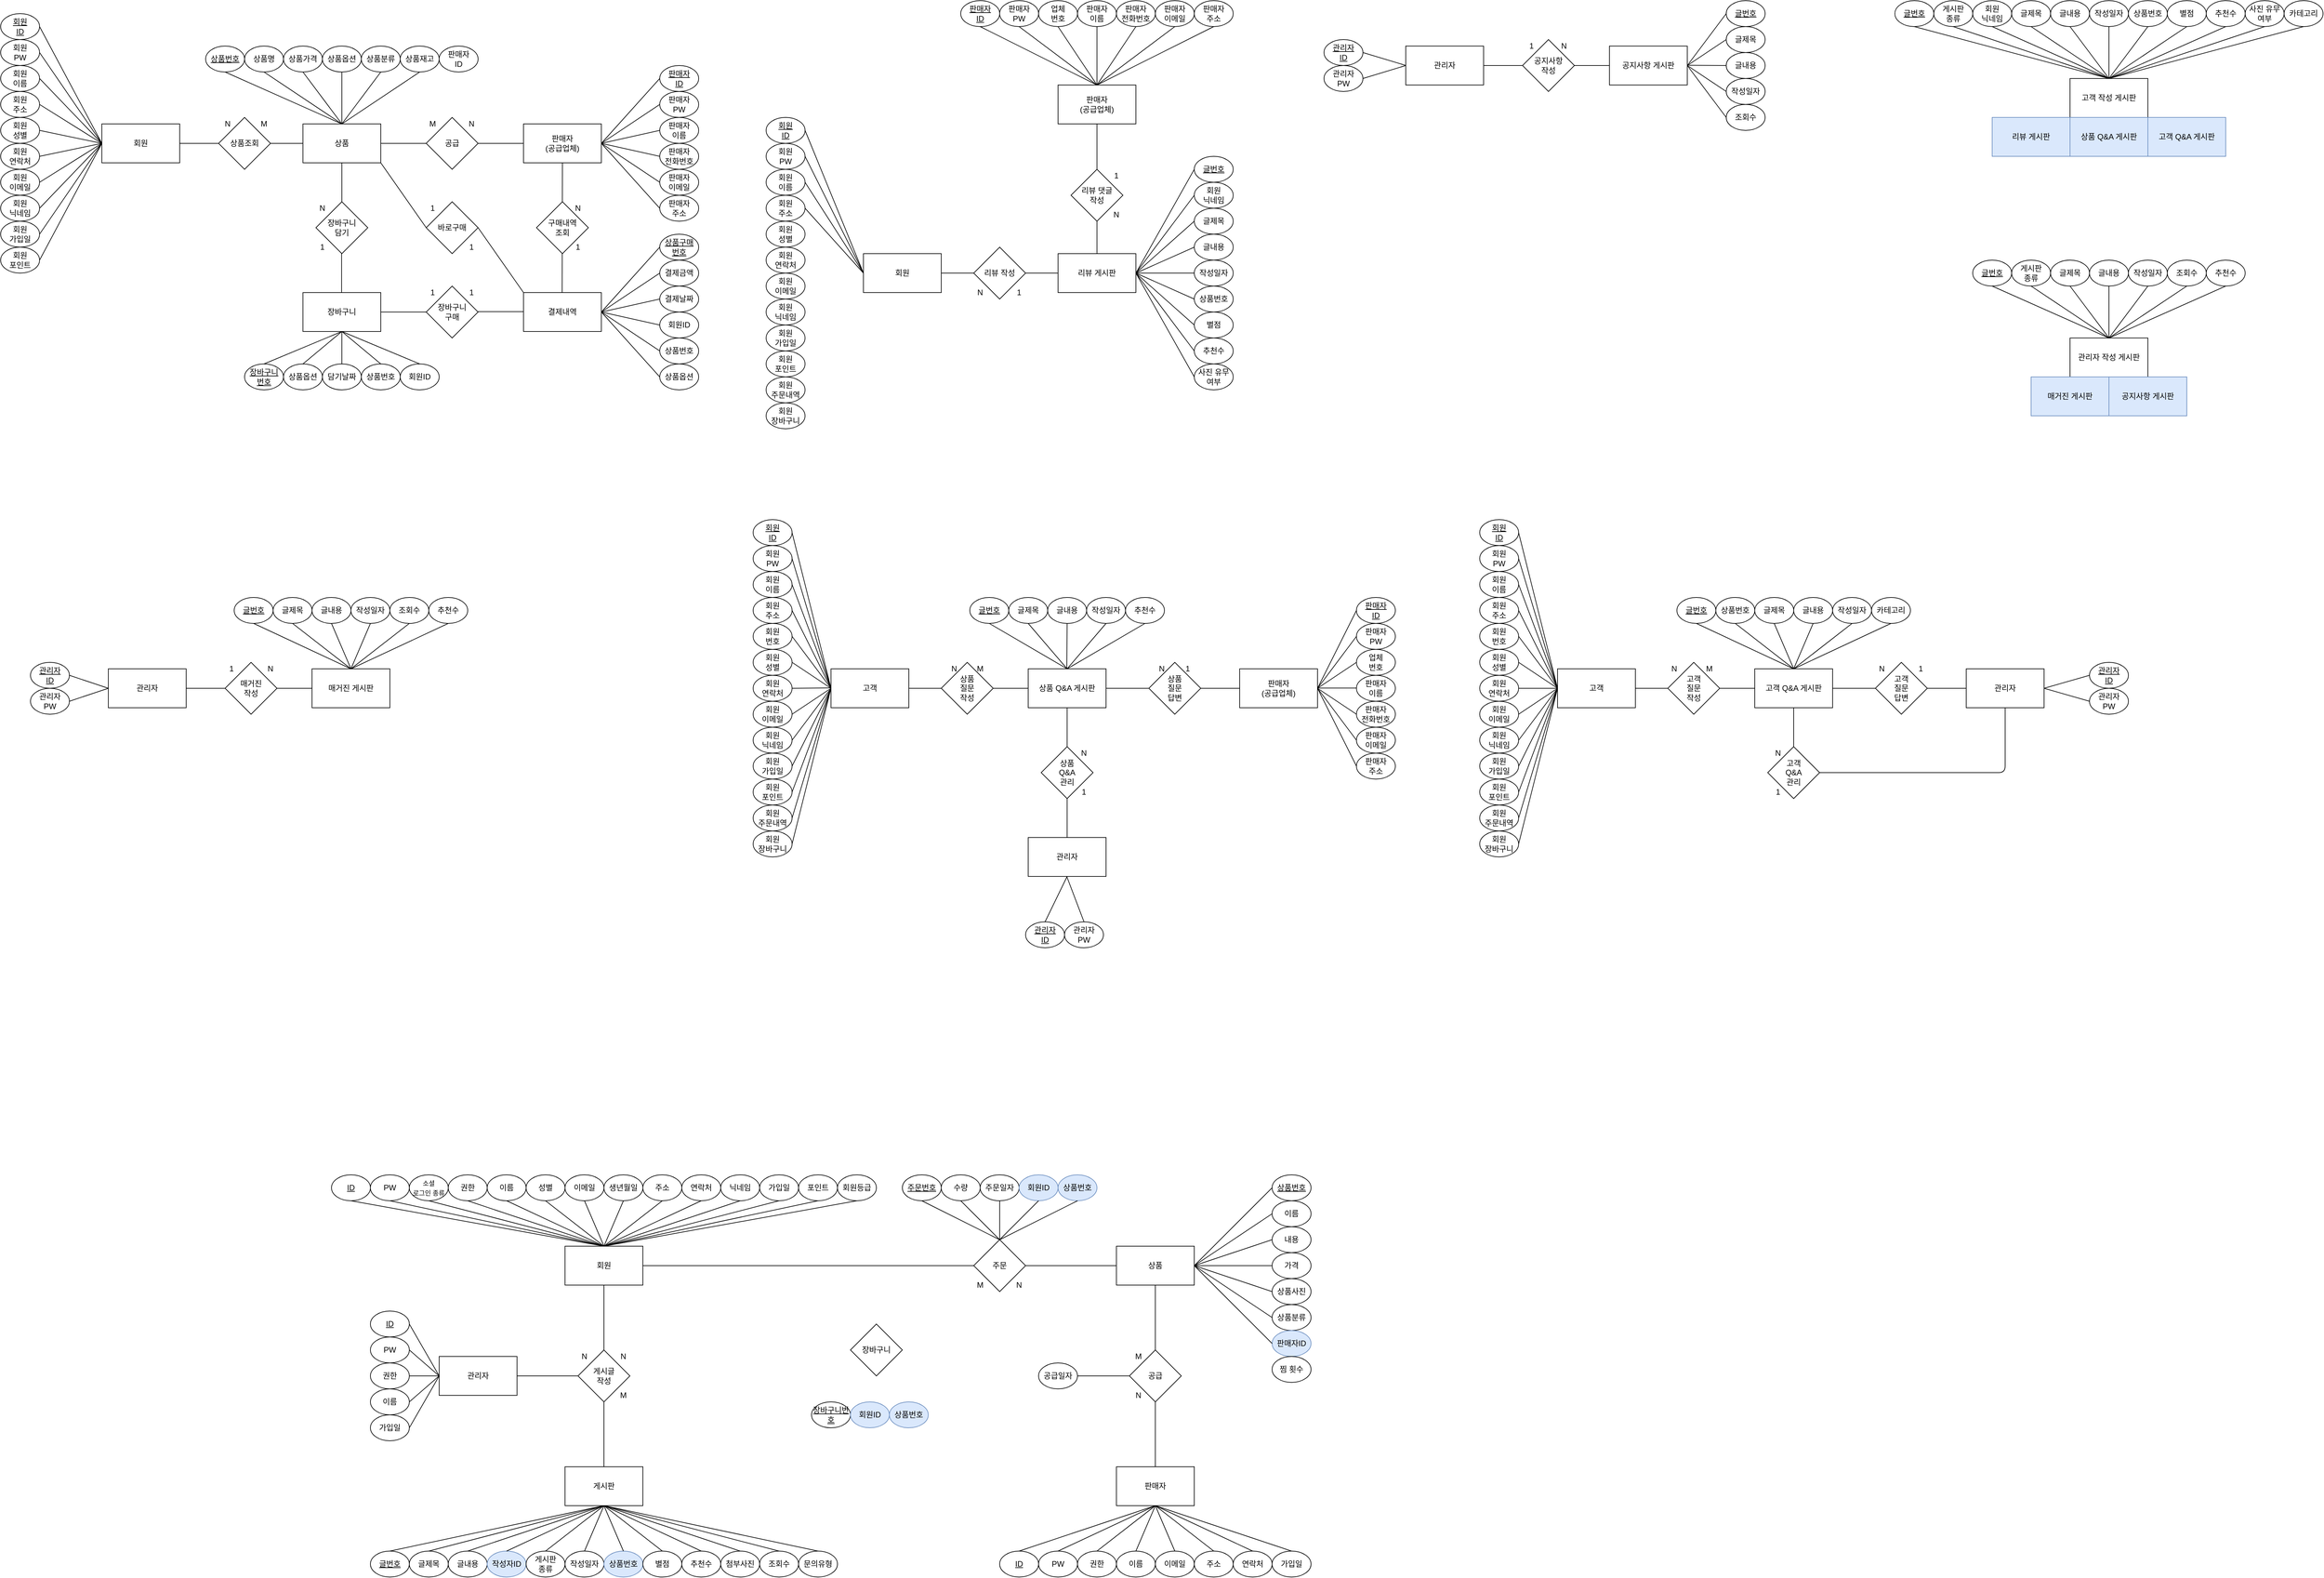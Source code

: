 <mxfile version="14.4.5" type="github">
  <diagram id="5jZouDEvCZgjOH0xdtIj" name="ShoppingDB">
    <mxGraphModel dx="1422" dy="728" grid="1" gridSize="10" guides="1" tooltips="1" connect="1" arrows="1" fold="1" page="1" pageScale="1" pageWidth="5000" pageHeight="5000" math="0" shadow="0">
      <root>
        <mxCell id="0" />
        <mxCell id="1" parent="0" />
        <mxCell id="qSdD64xds7EIBNJ_DFiW-2" value="회원" style="rounded=0;whiteSpace=wrap;html=1;" parent="1" vertex="1">
          <mxGeometry x="196" y="270" width="120" height="60" as="geometry" />
        </mxCell>
        <mxCell id="qSdD64xds7EIBNJ_DFiW-3" value="상품" style="rounded=0;whiteSpace=wrap;html=1;" parent="1" vertex="1">
          <mxGeometry x="506" y="270" width="120" height="60" as="geometry" />
        </mxCell>
        <mxCell id="qSdD64xds7EIBNJ_DFiW-4" value="판매자&lt;br&gt;(공급업체)" style="rounded=0;whiteSpace=wrap;html=1;" parent="1" vertex="1">
          <mxGeometry x="846" y="270" width="120" height="60" as="geometry" />
        </mxCell>
        <mxCell id="qSdD64xds7EIBNJ_DFiW-5" value="상품조회" style="rhombus;whiteSpace=wrap;html=1;" parent="1" vertex="1">
          <mxGeometry x="376" y="260" width="80" height="80" as="geometry" />
        </mxCell>
        <mxCell id="qSdD64xds7EIBNJ_DFiW-6" value="공급" style="rhombus;whiteSpace=wrap;html=1;" parent="1" vertex="1">
          <mxGeometry x="696" y="260" width="80" height="80" as="geometry" />
        </mxCell>
        <mxCell id="qSdD64xds7EIBNJ_DFiW-7" value="장바구니&lt;br&gt;담기" style="rhombus;whiteSpace=wrap;html=1;" parent="1" vertex="1">
          <mxGeometry x="526" y="390" width="80" height="80" as="geometry" />
        </mxCell>
        <mxCell id="qSdD64xds7EIBNJ_DFiW-16" value="관리자" style="rounded=0;whiteSpace=wrap;html=1;" parent="1" vertex="1">
          <mxGeometry x="1624" y="1370" width="120" height="60" as="geometry" />
        </mxCell>
        <mxCell id="qSdD64xds7EIBNJ_DFiW-17" value="리뷰 게시판" style="rounded=0;whiteSpace=wrap;html=1;" parent="1" vertex="1">
          <mxGeometry x="1670" y="470" width="120" height="60" as="geometry" />
        </mxCell>
        <mxCell id="qSdD64xds7EIBNJ_DFiW-18" value="공지사항 게시판" style="rounded=0;whiteSpace=wrap;html=1;" parent="1" vertex="1">
          <mxGeometry x="2520" y="150" width="120" height="60" as="geometry" />
        </mxCell>
        <mxCell id="qSdD64xds7EIBNJ_DFiW-19" value="매거진 게시판" style="rounded=0;whiteSpace=wrap;html=1;" parent="1" vertex="1">
          <mxGeometry x="520" y="1110" width="120" height="60" as="geometry" />
        </mxCell>
        <mxCell id="qSdD64xds7EIBNJ_DFiW-20" value="고객 Q&amp;amp;A 게시판" style="rounded=0;whiteSpace=wrap;html=1;" parent="1" vertex="1">
          <mxGeometry x="2744" y="1110" width="120" height="60" as="geometry" />
        </mxCell>
        <mxCell id="qSdD64xds7EIBNJ_DFiW-21" value="고객" style="rounded=0;whiteSpace=wrap;html=1;" parent="1" vertex="1">
          <mxGeometry x="1320" y="1110" width="120" height="60" as="geometry" />
        </mxCell>
        <mxCell id="qSdD64xds7EIBNJ_DFiW-28" value="관리자" style="rounded=0;whiteSpace=wrap;html=1;" parent="1" vertex="1">
          <mxGeometry x="206" y="1110" width="120" height="60" as="geometry" />
        </mxCell>
        <mxCell id="qSdD64xds7EIBNJ_DFiW-29" value="상품 Q&amp;amp;A 게시판" style="rounded=0;whiteSpace=wrap;html=1;" parent="1" vertex="1">
          <mxGeometry x="1624" y="1110" width="120" height="60" as="geometry" />
        </mxCell>
        <mxCell id="qSdD64xds7EIBNJ_DFiW-30" value="판매자&lt;br&gt;(공급업체)" style="rounded=0;whiteSpace=wrap;html=1;" parent="1" vertex="1">
          <mxGeometry x="1950" y="1110" width="120" height="60" as="geometry" />
        </mxCell>
        <mxCell id="qSdD64xds7EIBNJ_DFiW-31" value="고객" style="rounded=0;whiteSpace=wrap;html=1;" parent="1" vertex="1">
          <mxGeometry x="2440" y="1110" width="120" height="60" as="geometry" />
        </mxCell>
        <mxCell id="qSdD64xds7EIBNJ_DFiW-33" value="관리자" style="rounded=0;whiteSpace=wrap;html=1;" parent="1" vertex="1">
          <mxGeometry x="3070" y="1110" width="120" height="60" as="geometry" />
        </mxCell>
        <mxCell id="qSdD64xds7EIBNJ_DFiW-35" value="회원" style="rounded=0;whiteSpace=wrap;html=1;" parent="1" vertex="1">
          <mxGeometry x="1370" y="470" width="120" height="60" as="geometry" />
        </mxCell>
        <mxCell id="qSdD64xds7EIBNJ_DFiW-36" value="리뷰 작성" style="rhombus;whiteSpace=wrap;html=1;" parent="1" vertex="1">
          <mxGeometry x="1540" y="460" width="80" height="80" as="geometry" />
        </mxCell>
        <mxCell id="qSdD64xds7EIBNJ_DFiW-40" value="" style="endArrow=none;html=1;exitX=1;exitY=0.5;exitDx=0;exitDy=0;entryX=0;entryY=0.5;entryDx=0;entryDy=0;" parent="1" source="qSdD64xds7EIBNJ_DFiW-2" target="qSdD64xds7EIBNJ_DFiW-5" edge="1">
          <mxGeometry width="50" height="50" relative="1" as="geometry">
            <mxPoint x="346" y="420" as="sourcePoint" />
            <mxPoint x="396" y="370" as="targetPoint" />
          </mxGeometry>
        </mxCell>
        <mxCell id="qSdD64xds7EIBNJ_DFiW-41" value="" style="endArrow=none;html=1;exitX=1;exitY=0.5;exitDx=0;exitDy=0;entryX=0;entryY=0.5;entryDx=0;entryDy=0;" parent="1" source="qSdD64xds7EIBNJ_DFiW-5" target="qSdD64xds7EIBNJ_DFiW-3" edge="1">
          <mxGeometry width="50" height="50" relative="1" as="geometry">
            <mxPoint x="386" y="360" as="sourcePoint" />
            <mxPoint x="436" y="310" as="targetPoint" />
          </mxGeometry>
        </mxCell>
        <mxCell id="qSdD64xds7EIBNJ_DFiW-42" value="" style="endArrow=none;html=1;entryX=1;entryY=0.5;entryDx=0;entryDy=0;exitX=0;exitY=0.5;exitDx=0;exitDy=0;" parent="1" source="qSdD64xds7EIBNJ_DFiW-6" target="qSdD64xds7EIBNJ_DFiW-3" edge="1">
          <mxGeometry width="50" height="50" relative="1" as="geometry">
            <mxPoint x="586" y="260" as="sourcePoint" />
            <mxPoint x="636" y="210" as="targetPoint" />
          </mxGeometry>
        </mxCell>
        <mxCell id="qSdD64xds7EIBNJ_DFiW-44" value="" style="endArrow=none;html=1;entryX=1;entryY=0.5;entryDx=0;entryDy=0;exitX=0;exitY=0.5;exitDx=0;exitDy=0;" parent="1" source="qSdD64xds7EIBNJ_DFiW-4" target="qSdD64xds7EIBNJ_DFiW-6" edge="1">
          <mxGeometry width="50" height="50" relative="1" as="geometry">
            <mxPoint x="716" y="290" as="sourcePoint" />
            <mxPoint x="766" y="240" as="targetPoint" />
          </mxGeometry>
        </mxCell>
        <mxCell id="qSdD64xds7EIBNJ_DFiW-68" value="공지사항&lt;br&gt;작성" style="rhombus;whiteSpace=wrap;html=1;" parent="1" vertex="1">
          <mxGeometry x="2386" y="140" width="80" height="80" as="geometry" />
        </mxCell>
        <mxCell id="qSdD64xds7EIBNJ_DFiW-76" value="매거진&lt;br&gt;작성" style="rhombus;whiteSpace=wrap;html=1;" parent="1" vertex="1">
          <mxGeometry x="386" y="1100" width="80" height="80" as="geometry" />
        </mxCell>
        <mxCell id="qSdD64xds7EIBNJ_DFiW-80" value="상품&lt;br&gt;질문&lt;br&gt;작성" style="rhombus;whiteSpace=wrap;html=1;" parent="1" vertex="1">
          <mxGeometry x="1490" y="1100" width="80" height="80" as="geometry" />
        </mxCell>
        <mxCell id="qSdD64xds7EIBNJ_DFiW-84" value="고객&lt;br&gt;질문&lt;br&gt;작성" style="rhombus;whiteSpace=wrap;html=1;" parent="1" vertex="1">
          <mxGeometry x="2610" y="1100" width="80" height="80" as="geometry" />
        </mxCell>
        <mxCell id="qSdD64xds7EIBNJ_DFiW-88" value="고객&lt;br&gt;질문&lt;br&gt;답변" style="rhombus;whiteSpace=wrap;html=1;" parent="1" vertex="1">
          <mxGeometry x="2930" y="1100" width="80" height="80" as="geometry" />
        </mxCell>
        <mxCell id="qSdD64xds7EIBNJ_DFiW-95" value="상품&lt;br&gt;질문&lt;br&gt;답변" style="rhombus;whiteSpace=wrap;html=1;" parent="1" vertex="1">
          <mxGeometry x="1810" y="1100" width="80" height="80" as="geometry" />
        </mxCell>
        <mxCell id="qSdD64xds7EIBNJ_DFiW-103" value="관리자" style="rounded=0;whiteSpace=wrap;html=1;" parent="1" vertex="1">
          <mxGeometry x="2206" y="150" width="120" height="60" as="geometry" />
        </mxCell>
        <mxCell id="qSdD64xds7EIBNJ_DFiW-108" value="" style="endArrow=none;html=1;entryX=0;entryY=0.5;entryDx=0;entryDy=0;exitX=1;exitY=0.5;exitDx=0;exitDy=0;" parent="1" source="qSdD64xds7EIBNJ_DFiW-68" target="qSdD64xds7EIBNJ_DFiW-18" edge="1">
          <mxGeometry width="50" height="50" relative="1" as="geometry">
            <mxPoint x="2336" y="190" as="sourcePoint" />
            <mxPoint x="2396" y="310.0" as="targetPoint" />
          </mxGeometry>
        </mxCell>
        <mxCell id="qSdD64xds7EIBNJ_DFiW-116" value="" style="endArrow=none;html=1;exitX=1;exitY=0.5;exitDx=0;exitDy=0;entryX=0;entryY=0.5;entryDx=0;entryDy=0;" parent="1" source="qSdD64xds7EIBNJ_DFiW-28" target="qSdD64xds7EIBNJ_DFiW-76" edge="1">
          <mxGeometry width="50" height="50" relative="1" as="geometry">
            <mxPoint x="596" y="1130" as="sourcePoint" />
            <mxPoint x="646" y="1080" as="targetPoint" />
          </mxGeometry>
        </mxCell>
        <mxCell id="qSdD64xds7EIBNJ_DFiW-120" value="" style="endArrow=none;html=1;exitX=1;exitY=0.5;exitDx=0;exitDy=0;entryX=0;entryY=0.5;entryDx=0;entryDy=0;" parent="1" source="qSdD64xds7EIBNJ_DFiW-76" target="qSdD64xds7EIBNJ_DFiW-19" edge="1">
          <mxGeometry width="50" height="50" relative="1" as="geometry">
            <mxPoint x="336" y="1150" as="sourcePoint" />
            <mxPoint x="396" y="1270" as="targetPoint" />
          </mxGeometry>
        </mxCell>
        <mxCell id="qSdD64xds7EIBNJ_DFiW-127" value="" style="endArrow=none;html=1;exitX=1;exitY=0.5;exitDx=0;exitDy=0;entryX=0;entryY=0.5;entryDx=0;entryDy=0;" parent="1" source="qSdD64xds7EIBNJ_DFiW-21" target="qSdD64xds7EIBNJ_DFiW-80" edge="1">
          <mxGeometry width="50" height="50" relative="1" as="geometry">
            <mxPoint x="1640" y="1170" as="sourcePoint" />
            <mxPoint x="1690" y="1120" as="targetPoint" />
          </mxGeometry>
        </mxCell>
        <mxCell id="qSdD64xds7EIBNJ_DFiW-133" value="" style="endArrow=none;html=1;entryX=0;entryY=0.5;entryDx=0;entryDy=0;exitX=1;exitY=0.5;exitDx=0;exitDy=0;" parent="1" source="qSdD64xds7EIBNJ_DFiW-80" target="qSdD64xds7EIBNJ_DFiW-29" edge="1">
          <mxGeometry width="50" height="50" relative="1" as="geometry">
            <mxPoint x="1594" y="1020" as="sourcePoint" />
            <mxPoint x="1644" y="1110" as="targetPoint" />
          </mxGeometry>
        </mxCell>
        <mxCell id="qSdD64xds7EIBNJ_DFiW-140" value="" style="endArrow=none;html=1;exitX=0;exitY=0.5;exitDx=0;exitDy=0;entryX=1;entryY=0.5;entryDx=0;entryDy=0;" parent="1" source="qSdD64xds7EIBNJ_DFiW-95" target="qSdD64xds7EIBNJ_DFiW-29" edge="1">
          <mxGeometry width="50" height="50" relative="1" as="geometry">
            <mxPoint x="1820" y="1190" as="sourcePoint" />
            <mxPoint x="1754" y="1150" as="targetPoint" />
          </mxGeometry>
        </mxCell>
        <mxCell id="qSdD64xds7EIBNJ_DFiW-144" value="" style="endArrow=none;html=1;exitX=0;exitY=0.5;exitDx=0;exitDy=0;entryX=1;entryY=0.5;entryDx=0;entryDy=0;" parent="1" source="qSdD64xds7EIBNJ_DFiW-30" target="qSdD64xds7EIBNJ_DFiW-95" edge="1">
          <mxGeometry width="50" height="50" relative="1" as="geometry">
            <mxPoint x="1960" y="1150" as="sourcePoint" />
            <mxPoint x="1900" y="1190" as="targetPoint" />
          </mxGeometry>
        </mxCell>
        <mxCell id="qSdD64xds7EIBNJ_DFiW-145" value="" style="endArrow=none;html=1;exitX=1;exitY=0.5;exitDx=0;exitDy=0;entryX=0;entryY=0.5;entryDx=0;entryDy=0;" parent="1" source="qSdD64xds7EIBNJ_DFiW-31" target="qSdD64xds7EIBNJ_DFiW-84" edge="1">
          <mxGeometry width="50" height="50" relative="1" as="geometry">
            <mxPoint x="2830" y="1160" as="sourcePoint" />
            <mxPoint x="2880" y="1110" as="targetPoint" />
          </mxGeometry>
        </mxCell>
        <mxCell id="qSdD64xds7EIBNJ_DFiW-149" value="" style="endArrow=none;html=1;exitX=1;exitY=0.5;exitDx=0;exitDy=0;entryX=0;entryY=0.5;entryDx=0;entryDy=0;" parent="1" source="qSdD64xds7EIBNJ_DFiW-84" target="qSdD64xds7EIBNJ_DFiW-20" edge="1">
          <mxGeometry width="50" height="50" relative="1" as="geometry">
            <mxPoint x="2570" y="1120" as="sourcePoint" />
            <mxPoint x="2620" y="1270" as="targetPoint" />
          </mxGeometry>
        </mxCell>
        <mxCell id="qSdD64xds7EIBNJ_DFiW-154" value="" style="endArrow=none;html=1;exitX=0;exitY=0.5;exitDx=0;exitDy=0;entryX=1;entryY=0.5;entryDx=0;entryDy=0;" parent="1" source="qSdD64xds7EIBNJ_DFiW-88" target="qSdD64xds7EIBNJ_DFiW-20" edge="1">
          <mxGeometry width="50" height="50" relative="1" as="geometry">
            <mxPoint x="2940" y="1040" as="sourcePoint" />
            <mxPoint x="2874" y="920" as="targetPoint" />
          </mxGeometry>
        </mxCell>
        <mxCell id="qSdD64xds7EIBNJ_DFiW-158" value="" style="endArrow=none;html=1;exitX=0;exitY=0.5;exitDx=0;exitDy=0;entryX=1;entryY=0.5;entryDx=0;entryDy=0;" parent="1" source="qSdD64xds7EIBNJ_DFiW-33" target="qSdD64xds7EIBNJ_DFiW-88" edge="1">
          <mxGeometry width="50" height="50" relative="1" as="geometry">
            <mxPoint x="2940" y="1270" as="sourcePoint" />
            <mxPoint x="2874" y="1150" as="targetPoint" />
          </mxGeometry>
        </mxCell>
        <mxCell id="qSdD64xds7EIBNJ_DFiW-162" value="" style="endArrow=none;html=1;exitX=1;exitY=0.5;exitDx=0;exitDy=0;entryX=0;entryY=0.5;entryDx=0;entryDy=0;" parent="1" source="qSdD64xds7EIBNJ_DFiW-35" target="qSdD64xds7EIBNJ_DFiW-36" edge="1">
          <mxGeometry width="50" height="50" relative="1" as="geometry">
            <mxPoint x="-580" y="550" as="sourcePoint" />
            <mxPoint x="-530" y="500" as="targetPoint" />
          </mxGeometry>
        </mxCell>
        <mxCell id="qSdD64xds7EIBNJ_DFiW-163" value="판매자&lt;br&gt;(공급업체)" style="rounded=0;whiteSpace=wrap;html=1;" parent="1" vertex="1">
          <mxGeometry x="1670" y="210" width="120" height="60" as="geometry" />
        </mxCell>
        <mxCell id="qSdD64xds7EIBNJ_DFiW-165" value="" style="endArrow=none;html=1;exitX=1;exitY=0.5;exitDx=0;exitDy=0;entryX=0;entryY=0.5;entryDx=0;entryDy=0;" parent="1" source="qSdD64xds7EIBNJ_DFiW-36" target="qSdD64xds7EIBNJ_DFiW-17" edge="1">
          <mxGeometry width="50" height="50" relative="1" as="geometry">
            <mxPoint x="-850" y="569.76" as="sourcePoint" />
            <mxPoint x="-800" y="569.76" as="targetPoint" />
          </mxGeometry>
        </mxCell>
        <mxCell id="qSdD64xds7EIBNJ_DFiW-166" value="리뷰 댓글&lt;br&gt;작성" style="rhombus;whiteSpace=wrap;html=1;" parent="1" vertex="1">
          <mxGeometry x="1690" y="340" width="80" height="80" as="geometry" />
        </mxCell>
        <mxCell id="qSdD64xds7EIBNJ_DFiW-167" value="" style="endArrow=none;html=1;exitX=0.5;exitY=0;exitDx=0;exitDy=0;entryX=0.5;entryY=1;entryDx=0;entryDy=0;" parent="1" source="qSdD64xds7EIBNJ_DFiW-17" target="qSdD64xds7EIBNJ_DFiW-166" edge="1">
          <mxGeometry width="50" height="50" relative="1" as="geometry">
            <mxPoint x="-680" y="570" as="sourcePoint" />
            <mxPoint x="-630" y="570" as="targetPoint" />
          </mxGeometry>
        </mxCell>
        <mxCell id="qSdD64xds7EIBNJ_DFiW-168" value="" style="endArrow=none;html=1;exitX=0.5;exitY=0;exitDx=0;exitDy=0;entryX=0.5;entryY=1;entryDx=0;entryDy=0;" parent="1" source="qSdD64xds7EIBNJ_DFiW-166" target="qSdD64xds7EIBNJ_DFiW-163" edge="1">
          <mxGeometry width="50" height="50" relative="1" as="geometry">
            <mxPoint x="-550" y="569.76" as="sourcePoint" />
            <mxPoint x="-500" y="570" as="targetPoint" />
          </mxGeometry>
        </mxCell>
        <mxCell id="qSdD64xds7EIBNJ_DFiW-174" value="" style="endArrow=none;html=1;exitX=1;exitY=0.5;exitDx=0;exitDy=0;entryX=0;entryY=0.5;entryDx=0;entryDy=0;" parent="1" source="qSdD64xds7EIBNJ_DFiW-103" target="qSdD64xds7EIBNJ_DFiW-68" edge="1">
          <mxGeometry width="50" height="50" relative="1" as="geometry">
            <mxPoint x="2606" y="240" as="sourcePoint" />
            <mxPoint x="2656" y="190" as="targetPoint" />
          </mxGeometry>
        </mxCell>
        <mxCell id="qSdD64xds7EIBNJ_DFiW-181" value="상품&lt;br&gt;Q&amp;amp;A&lt;br&gt;관리" style="rhombus;whiteSpace=wrap;html=1;" parent="1" vertex="1">
          <mxGeometry x="1644" y="1230" width="80" height="80" as="geometry" />
        </mxCell>
        <mxCell id="qSdD64xds7EIBNJ_DFiW-182" value="" style="endArrow=none;html=1;exitX=0.5;exitY=0;exitDx=0;exitDy=0;entryX=0.5;entryY=1;entryDx=0;entryDy=0;" parent="1" source="qSdD64xds7EIBNJ_DFiW-181" edge="1">
          <mxGeometry width="50" height="50" relative="1" as="geometry">
            <mxPoint x="1744" y="1220" as="sourcePoint" />
            <mxPoint x="1684" y="1170" as="targetPoint" />
          </mxGeometry>
        </mxCell>
        <mxCell id="qSdD64xds7EIBNJ_DFiW-183" value="" style="endArrow=none;html=1;entryX=0.5;entryY=1;entryDx=0;entryDy=0;exitX=0.5;exitY=0;exitDx=0;exitDy=0;" parent="1" source="qSdD64xds7EIBNJ_DFiW-16" target="qSdD64xds7EIBNJ_DFiW-181" edge="1">
          <mxGeometry width="50" height="50" relative="1" as="geometry">
            <mxPoint x="1440" y="1269.66" as="sourcePoint" />
            <mxPoint x="1494" y="1269.66" as="targetPoint" />
          </mxGeometry>
        </mxCell>
        <mxCell id="qSdD64xds7EIBNJ_DFiW-186" value="고객&lt;br&gt;Q&amp;amp;A&lt;br&gt;관리" style="rhombus;whiteSpace=wrap;html=1;" parent="1" vertex="1">
          <mxGeometry x="2764" y="1230" width="80" height="80" as="geometry" />
        </mxCell>
        <mxCell id="qSdD64xds7EIBNJ_DFiW-187" value="" style="endArrow=none;html=1;exitX=0.5;exitY=0;exitDx=0;exitDy=0;entryX=0.5;entryY=1;entryDx=0;entryDy=0;" parent="1" source="qSdD64xds7EIBNJ_DFiW-186" edge="1">
          <mxGeometry width="50" height="50" relative="1" as="geometry">
            <mxPoint x="2864" y="1220" as="sourcePoint" />
            <mxPoint x="2804" y="1170" as="targetPoint" />
          </mxGeometry>
        </mxCell>
        <mxCell id="qSdD64xds7EIBNJ_DFiW-188" value="" style="endArrow=none;html=1;entryX=0.5;entryY=1;entryDx=0;entryDy=0;" parent="1" target="qSdD64xds7EIBNJ_DFiW-33" edge="1">
          <mxGeometry width="50" height="50" relative="1" as="geometry">
            <mxPoint x="2844" y="1270" as="sourcePoint" />
            <mxPoint x="3120" y="1270" as="targetPoint" />
            <Array as="points">
              <mxPoint x="3130" y="1270" />
            </Array>
          </mxGeometry>
        </mxCell>
        <mxCell id="qSdD64xds7EIBNJ_DFiW-189" value="" style="endArrow=none;html=1;exitX=0.5;exitY=0;exitDx=0;exitDy=0;entryX=0.5;entryY=1;entryDx=0;entryDy=0;" parent="1" source="qSdD64xds7EIBNJ_DFiW-7" target="qSdD64xds7EIBNJ_DFiW-3" edge="1">
          <mxGeometry width="50" height="50" relative="1" as="geometry">
            <mxPoint x="565.5" y="390" as="sourcePoint" />
            <mxPoint x="565.5" y="330" as="targetPoint" />
          </mxGeometry>
        </mxCell>
        <mxCell id="qSdD64xds7EIBNJ_DFiW-190" value="상품번호" style="ellipse;whiteSpace=wrap;html=1;fontStyle=4" parent="1" vertex="1">
          <mxGeometry x="356" y="150" width="60" height="40" as="geometry" />
        </mxCell>
        <mxCell id="qSdD64xds7EIBNJ_DFiW-191" value="상품명" style="ellipse;whiteSpace=wrap;html=1;" parent="1" vertex="1">
          <mxGeometry x="416" y="150" width="60" height="40" as="geometry" />
        </mxCell>
        <mxCell id="qSdD64xds7EIBNJ_DFiW-192" value="상품가격" style="ellipse;whiteSpace=wrap;html=1;" parent="1" vertex="1">
          <mxGeometry x="476" y="150" width="60" height="40" as="geometry" />
        </mxCell>
        <mxCell id="qSdD64xds7EIBNJ_DFiW-193" value="상품옵션" style="ellipse;whiteSpace=wrap;html=1;" parent="1" vertex="1">
          <mxGeometry x="536" y="150" width="60" height="40" as="geometry" />
        </mxCell>
        <mxCell id="qSdD64xds7EIBNJ_DFiW-195" value="상품분류" style="ellipse;whiteSpace=wrap;html=1;" parent="1" vertex="1">
          <mxGeometry x="596" y="150" width="60" height="40" as="geometry" />
        </mxCell>
        <mxCell id="qSdD64xds7EIBNJ_DFiW-197" value="상품재고" style="ellipse;whiteSpace=wrap;html=1;" parent="1" vertex="1">
          <mxGeometry x="656" y="150" width="60" height="40" as="geometry" />
        </mxCell>
        <mxCell id="qSdD64xds7EIBNJ_DFiW-200" value="판매자&lt;br&gt;이름" style="ellipse;whiteSpace=wrap;html=1;" parent="1" vertex="1">
          <mxGeometry x="1056" y="260" width="60" height="40" as="geometry" />
        </mxCell>
        <mxCell id="qSdD64xds7EIBNJ_DFiW-201" value="판매자&lt;br&gt;전화번호" style="ellipse;whiteSpace=wrap;html=1;" parent="1" vertex="1">
          <mxGeometry x="1056" y="300" width="60" height="40" as="geometry" />
        </mxCell>
        <mxCell id="qSdD64xds7EIBNJ_DFiW-202" value="판매자&lt;br&gt;이메일" style="ellipse;whiteSpace=wrap;html=1;" parent="1" vertex="1">
          <mxGeometry x="1056" y="340" width="60" height="40" as="geometry" />
        </mxCell>
        <mxCell id="qSdD64xds7EIBNJ_DFiW-203" value="판매자&lt;br&gt;주소" style="ellipse;whiteSpace=wrap;html=1;" parent="1" vertex="1">
          <mxGeometry x="1056" y="380" width="60" height="40" as="geometry" />
        </mxCell>
        <mxCell id="qSdD64xds7EIBNJ_DFiW-204" value="판매자&lt;br&gt;PW" style="ellipse;whiteSpace=wrap;html=1;" parent="1" vertex="1">
          <mxGeometry x="1056" y="220" width="60" height="40" as="geometry" />
        </mxCell>
        <mxCell id="qSdD64xds7EIBNJ_DFiW-205" value="&lt;u&gt;판매자&lt;br&gt;ID&lt;/u&gt;" style="ellipse;whiteSpace=wrap;html=1;" parent="1" vertex="1">
          <mxGeometry x="1056" y="180" width="60" height="40" as="geometry" />
        </mxCell>
        <mxCell id="qSdD64xds7EIBNJ_DFiW-206" value="회원&lt;br&gt;이름" style="ellipse;whiteSpace=wrap;html=1;" parent="1" vertex="1">
          <mxGeometry x="40" y="180" width="60" height="40" as="geometry" />
        </mxCell>
        <mxCell id="qSdD64xds7EIBNJ_DFiW-207" value="회원&lt;br&gt;주소" style="ellipse;whiteSpace=wrap;html=1;" parent="1" vertex="1">
          <mxGeometry x="40" y="220" width="60" height="40" as="geometry" />
        </mxCell>
        <mxCell id="qSdD64xds7EIBNJ_DFiW-209" value="회원&lt;br&gt;성별" style="ellipse;whiteSpace=wrap;html=1;" parent="1" vertex="1">
          <mxGeometry x="40" y="260" width="60" height="40" as="geometry" />
        </mxCell>
        <mxCell id="qSdD64xds7EIBNJ_DFiW-210" value="회원&lt;br&gt;연락처" style="ellipse;whiteSpace=wrap;html=1;" parent="1" vertex="1">
          <mxGeometry x="40" y="300" width="60" height="40" as="geometry" />
        </mxCell>
        <mxCell id="qSdD64xds7EIBNJ_DFiW-211" value="회원&lt;br&gt;PW" style="ellipse;whiteSpace=wrap;html=1;" parent="1" vertex="1">
          <mxGeometry x="40" y="140" width="60" height="40" as="geometry" />
        </mxCell>
        <mxCell id="qSdD64xds7EIBNJ_DFiW-212" value="&lt;u&gt;회원&lt;br&gt;ID&lt;/u&gt;" style="ellipse;whiteSpace=wrap;html=1;" parent="1" vertex="1">
          <mxGeometry x="40" y="100" width="60" height="40" as="geometry" />
        </mxCell>
        <mxCell id="qSdD64xds7EIBNJ_DFiW-213" value="회원&lt;br&gt;이메일" style="ellipse;whiteSpace=wrap;html=1;" parent="1" vertex="1">
          <mxGeometry x="40" y="340" width="60" height="40" as="geometry" />
        </mxCell>
        <mxCell id="qSdD64xds7EIBNJ_DFiW-214" value="회원&lt;br&gt;닉네임" style="ellipse;whiteSpace=wrap;html=1;" parent="1" vertex="1">
          <mxGeometry x="40" y="380" width="60" height="40" as="geometry" />
        </mxCell>
        <mxCell id="qSdD64xds7EIBNJ_DFiW-215" value="회원&lt;br&gt;가입일" style="ellipse;whiteSpace=wrap;html=1;" parent="1" vertex="1">
          <mxGeometry x="40" y="420" width="60" height="40" as="geometry" />
        </mxCell>
        <mxCell id="qSdD64xds7EIBNJ_DFiW-216" value="회원&lt;br&gt;포인트" style="ellipse;whiteSpace=wrap;html=1;" parent="1" vertex="1">
          <mxGeometry x="40" y="460" width="60" height="40" as="geometry" />
        </mxCell>
        <mxCell id="qSdD64xds7EIBNJ_DFiW-217" value="" style="endArrow=none;html=1;exitX=1;exitY=0.5;exitDx=0;exitDy=0;entryX=0;entryY=0.5;entryDx=0;entryDy=0;" parent="1" source="qSdD64xds7EIBNJ_DFiW-209" target="qSdD64xds7EIBNJ_DFiW-2" edge="1">
          <mxGeometry width="50" height="50" relative="1" as="geometry">
            <mxPoint x="286" y="170" as="sourcePoint" />
            <mxPoint x="336" y="120" as="targetPoint" />
          </mxGeometry>
        </mxCell>
        <mxCell id="qSdD64xds7EIBNJ_DFiW-218" value="" style="endArrow=none;html=1;exitX=1;exitY=0.5;exitDx=0;exitDy=0;entryX=0;entryY=0.5;entryDx=0;entryDy=0;" parent="1" source="qSdD64xds7EIBNJ_DFiW-4" target="qSdD64xds7EIBNJ_DFiW-200" edge="1">
          <mxGeometry width="50" height="50" relative="1" as="geometry">
            <mxPoint x="286" y="170" as="sourcePoint" />
            <mxPoint x="336" y="120" as="targetPoint" />
          </mxGeometry>
        </mxCell>
        <mxCell id="qSdD64xds7EIBNJ_DFiW-219" value="" style="endArrow=none;html=1;entryX=0.5;entryY=1;entryDx=0;entryDy=0;exitX=0.5;exitY=0;exitDx=0;exitDy=0;" parent="1" source="qSdD64xds7EIBNJ_DFiW-3" target="qSdD64xds7EIBNJ_DFiW-193" edge="1">
          <mxGeometry width="50" height="50" relative="1" as="geometry">
            <mxPoint x="486" y="340" as="sourcePoint" />
            <mxPoint x="536" y="290" as="targetPoint" />
          </mxGeometry>
        </mxCell>
        <mxCell id="qSdD64xds7EIBNJ_DFiW-221" value="&lt;u&gt;상품구매&lt;br&gt;번호&lt;/u&gt;" style="ellipse;whiteSpace=wrap;html=1;" parent="1" vertex="1">
          <mxGeometry x="1056" y="440" width="60" height="40" as="geometry" />
        </mxCell>
        <mxCell id="qSdD64xds7EIBNJ_DFiW-223" value="장바구니" style="rounded=0;whiteSpace=wrap;html=1;" parent="1" vertex="1">
          <mxGeometry x="506" y="530" width="120" height="60" as="geometry" />
        </mxCell>
        <mxCell id="qSdD64xds7EIBNJ_DFiW-224" value="" style="endArrow=none;html=1;exitX=0.5;exitY=0;exitDx=0;exitDy=0;entryX=0.5;entryY=1;entryDx=0;entryDy=0;" parent="1" edge="1">
          <mxGeometry width="50" height="50" relative="1" as="geometry">
            <mxPoint x="565.58" y="530" as="sourcePoint" />
            <mxPoint x="565.58" y="470" as="targetPoint" />
          </mxGeometry>
        </mxCell>
        <mxCell id="qSdD64xds7EIBNJ_DFiW-225" value="장바구니&lt;br&gt;구매" style="rhombus;whiteSpace=wrap;html=1;" parent="1" vertex="1">
          <mxGeometry x="696" y="520" width="80" height="80" as="geometry" />
        </mxCell>
        <mxCell id="qSdD64xds7EIBNJ_DFiW-228" value="" style="endArrow=none;html=1;entryX=0;entryY=0.5;entryDx=0;entryDy=0;exitX=1;exitY=0.5;exitDx=0;exitDy=0;" parent="1" source="qSdD64xds7EIBNJ_DFiW-223" target="qSdD64xds7EIBNJ_DFiW-225" edge="1">
          <mxGeometry width="50" height="50" relative="1" as="geometry">
            <mxPoint x="566" y="400" as="sourcePoint" />
            <mxPoint x="616" y="350" as="targetPoint" />
          </mxGeometry>
        </mxCell>
        <mxCell id="qSdD64xds7EIBNJ_DFiW-229" value="" style="endArrow=none;html=1;entryX=0;entryY=0.5;entryDx=0;entryDy=0;exitX=1;exitY=0.5;exitDx=0;exitDy=0;" parent="1" edge="1">
          <mxGeometry width="50" height="50" relative="1" as="geometry">
            <mxPoint x="776" y="559.41" as="sourcePoint" />
            <mxPoint x="846" y="559.41" as="targetPoint" />
          </mxGeometry>
        </mxCell>
        <mxCell id="qSdD64xds7EIBNJ_DFiW-230" value="결제내역" style="rounded=0;whiteSpace=wrap;html=1;" parent="1" vertex="1">
          <mxGeometry x="846" y="530" width="120" height="60" as="geometry" />
        </mxCell>
        <mxCell id="qSdD64xds7EIBNJ_DFiW-231" value="" style="endArrow=none;html=1;exitX=0.5;exitY=0;exitDx=0;exitDy=0;entryX=0.5;entryY=1;entryDx=0;entryDy=0;" parent="1" target="qSdD64xds7EIBNJ_DFiW-4" edge="1">
          <mxGeometry width="50" height="50" relative="1" as="geometry">
            <mxPoint x="905.58" y="530" as="sourcePoint" />
            <mxPoint x="905.58" y="470" as="targetPoint" />
          </mxGeometry>
        </mxCell>
        <mxCell id="qSdD64xds7EIBNJ_DFiW-232" value="구매내역&lt;br&gt;조회" style="rhombus;whiteSpace=wrap;html=1;" parent="1" vertex="1">
          <mxGeometry x="866" y="390" width="80" height="80" as="geometry" />
        </mxCell>
        <mxCell id="qSdD64xds7EIBNJ_DFiW-235" value="" style="endArrow=none;html=1;entryX=0;entryY=0.5;entryDx=0;entryDy=0;" parent="1" target="qSdD64xds7EIBNJ_DFiW-221" edge="1">
          <mxGeometry width="50" height="50" relative="1" as="geometry">
            <mxPoint x="966" y="560" as="sourcePoint" />
            <mxPoint x="1016" y="510" as="targetPoint" />
          </mxGeometry>
        </mxCell>
        <mxCell id="qSdD64xds7EIBNJ_DFiW-236" value="상품옵션" style="ellipse;whiteSpace=wrap;html=1;" parent="1" vertex="1">
          <mxGeometry x="476" y="640" width="60" height="40" as="geometry" />
        </mxCell>
        <mxCell id="qSdD64xds7EIBNJ_DFiW-237" value="담기날짜" style="ellipse;whiteSpace=wrap;html=1;" parent="1" vertex="1">
          <mxGeometry x="536" y="640" width="60" height="40" as="geometry" />
        </mxCell>
        <mxCell id="qSdD64xds7EIBNJ_DFiW-245" value="" style="endArrow=none;html=1;exitX=0.5;exitY=0;exitDx=0;exitDy=0;entryX=0.5;entryY=1;entryDx=0;entryDy=0;" parent="1" source="qSdD64xds7EIBNJ_DFiW-237" target="qSdD64xds7EIBNJ_DFiW-223" edge="1">
          <mxGeometry width="50" height="50" relative="1" as="geometry">
            <mxPoint x="576" y="410" as="sourcePoint" />
            <mxPoint x="626" y="360" as="targetPoint" />
          </mxGeometry>
        </mxCell>
        <mxCell id="qSdD64xds7EIBNJ_DFiW-246" value="" style="endArrow=none;html=1;exitX=0.5;exitY=0;exitDx=0;exitDy=0;entryX=0.5;entryY=1;entryDx=0;entryDy=0;" parent="1" source="qSdD64xds7EIBNJ_DFiW-236" target="qSdD64xds7EIBNJ_DFiW-223" edge="1">
          <mxGeometry width="50" height="50" relative="1" as="geometry">
            <mxPoint x="606" y="650" as="sourcePoint" />
            <mxPoint x="576" y="600" as="targetPoint" />
          </mxGeometry>
        </mxCell>
        <mxCell id="qSdD64xds7EIBNJ_DFiW-247" value="&lt;u&gt;장바구니&lt;br&gt;번호&lt;/u&gt;" style="ellipse;whiteSpace=wrap;html=1;" parent="1" vertex="1">
          <mxGeometry x="416" y="640" width="60" height="40" as="geometry" />
        </mxCell>
        <mxCell id="qSdD64xds7EIBNJ_DFiW-260" value="업체&lt;br&gt;번호" style="ellipse;whiteSpace=wrap;html=1;" parent="1" vertex="1">
          <mxGeometry x="1640" y="80" width="60" height="40" as="geometry" />
        </mxCell>
        <mxCell id="qSdD64xds7EIBNJ_DFiW-261" value="판매자&lt;br&gt;이름" style="ellipse;whiteSpace=wrap;html=1;" parent="1" vertex="1">
          <mxGeometry x="1700" y="80" width="60" height="40" as="geometry" />
        </mxCell>
        <mxCell id="qSdD64xds7EIBNJ_DFiW-262" value="판매자&lt;br&gt;전화번호" style="ellipse;whiteSpace=wrap;html=1;" parent="1" vertex="1">
          <mxGeometry x="1760" y="80" width="60" height="40" as="geometry" />
        </mxCell>
        <mxCell id="qSdD64xds7EIBNJ_DFiW-263" value="판매자&lt;br&gt;이메일" style="ellipse;whiteSpace=wrap;html=1;" parent="1" vertex="1">
          <mxGeometry x="1820" y="80" width="60" height="40" as="geometry" />
        </mxCell>
        <mxCell id="qSdD64xds7EIBNJ_DFiW-264" value="판매자&lt;br&gt;주소" style="ellipse;whiteSpace=wrap;html=1;" parent="1" vertex="1">
          <mxGeometry x="1880" y="80" width="60" height="40" as="geometry" />
        </mxCell>
        <mxCell id="qSdD64xds7EIBNJ_DFiW-265" value="판매자&lt;br&gt;PW" style="ellipse;whiteSpace=wrap;html=1;" parent="1" vertex="1">
          <mxGeometry x="1580" y="80" width="60" height="40" as="geometry" />
        </mxCell>
        <mxCell id="qSdD64xds7EIBNJ_DFiW-266" value="&lt;u&gt;판매자&lt;br&gt;ID&lt;/u&gt;" style="ellipse;whiteSpace=wrap;html=1;" parent="1" vertex="1">
          <mxGeometry x="1520" y="80" width="60" height="40" as="geometry" />
        </mxCell>
        <mxCell id="qSdD64xds7EIBNJ_DFiW-267" value="" style="endArrow=none;html=1;exitX=0.5;exitY=0;exitDx=0;exitDy=0;entryX=0.5;entryY=1;entryDx=0;entryDy=0;" parent="1" source="qSdD64xds7EIBNJ_DFiW-163" target="qSdD64xds7EIBNJ_DFiW-261" edge="1">
          <mxGeometry width="50" height="50" relative="1" as="geometry">
            <mxPoint x="1730" y="270" as="sourcePoint" />
            <mxPoint x="1780" y="220" as="targetPoint" />
          </mxGeometry>
        </mxCell>
        <mxCell id="qSdD64xds7EIBNJ_DFiW-268" value="&lt;u&gt;글번호&lt;/u&gt;" style="ellipse;whiteSpace=wrap;html=1;" parent="1" vertex="1">
          <mxGeometry x="1880" y="320" width="60" height="40" as="geometry" />
        </mxCell>
        <mxCell id="qSdD64xds7EIBNJ_DFiW-269" value="회원&lt;br&gt;닉네임" style="ellipse;whiteSpace=wrap;html=1;" parent="1" vertex="1">
          <mxGeometry x="1880" y="360" width="60" height="40" as="geometry" />
        </mxCell>
        <mxCell id="qSdD64xds7EIBNJ_DFiW-270" value="글제목" style="ellipse;whiteSpace=wrap;html=1;" parent="1" vertex="1">
          <mxGeometry x="1880" y="400" width="60" height="40" as="geometry" />
        </mxCell>
        <mxCell id="qSdD64xds7EIBNJ_DFiW-271" value="글내용" style="ellipse;whiteSpace=wrap;html=1;" parent="1" vertex="1">
          <mxGeometry x="1880" y="440" width="60" height="40" as="geometry" />
        </mxCell>
        <mxCell id="qSdD64xds7EIBNJ_DFiW-272" value="작성일자" style="ellipse;whiteSpace=wrap;html=1;" parent="1" vertex="1">
          <mxGeometry x="1880" y="480" width="60" height="40" as="geometry" />
        </mxCell>
        <mxCell id="qSdD64xds7EIBNJ_DFiW-273" value="상품번호" style="ellipse;whiteSpace=wrap;html=1;" parent="1" vertex="1">
          <mxGeometry x="1880" y="520" width="60" height="40" as="geometry" />
        </mxCell>
        <mxCell id="qSdD64xds7EIBNJ_DFiW-274" value="별점" style="ellipse;whiteSpace=wrap;html=1;" parent="1" vertex="1">
          <mxGeometry x="1880" y="560" width="60" height="40" as="geometry" />
        </mxCell>
        <mxCell id="qSdD64xds7EIBNJ_DFiW-275" value="추천수" style="ellipse;whiteSpace=wrap;html=1;" parent="1" vertex="1">
          <mxGeometry x="1880" y="600" width="60" height="40" as="geometry" />
        </mxCell>
        <mxCell id="qSdD64xds7EIBNJ_DFiW-277" value="사진 유무&lt;br&gt;여부" style="ellipse;whiteSpace=wrap;html=1;" parent="1" vertex="1">
          <mxGeometry x="1880" y="640" width="60" height="40" as="geometry" />
        </mxCell>
        <mxCell id="qSdD64xds7EIBNJ_DFiW-279" value="" style="endArrow=none;html=1;entryX=0;entryY=0.5;entryDx=0;entryDy=0;exitX=1;exitY=0.5;exitDx=0;exitDy=0;" parent="1" source="qSdD64xds7EIBNJ_DFiW-17" target="qSdD64xds7EIBNJ_DFiW-272" edge="1">
          <mxGeometry width="50" height="50" relative="1" as="geometry">
            <mxPoint x="1680" y="550" as="sourcePoint" />
            <mxPoint x="1730" y="500" as="targetPoint" />
          </mxGeometry>
        </mxCell>
        <mxCell id="qSdD64xds7EIBNJ_DFiW-282" value="" style="endArrow=none;html=1;exitX=0.5;exitY=0;exitDx=0;exitDy=0;" parent="1" source="qSdD64xds7EIBNJ_DFiW-247" edge="1">
          <mxGeometry width="50" height="50" relative="1" as="geometry">
            <mxPoint x="676" y="580" as="sourcePoint" />
            <mxPoint x="566" y="590" as="targetPoint" />
          </mxGeometry>
        </mxCell>
        <mxCell id="qSdD64xds7EIBNJ_DFiW-283" value="" style="endArrow=none;html=1;entryX=0.5;entryY=1;entryDx=0;entryDy=0;exitX=0.5;exitY=0;exitDx=0;exitDy=0;" parent="1" source="qSdD64xds7EIBNJ_DFiW-3" target="qSdD64xds7EIBNJ_DFiW-192" edge="1">
          <mxGeometry width="50" height="50" relative="1" as="geometry">
            <mxPoint x="576" y="280" as="sourcePoint" />
            <mxPoint x="606" y="200" as="targetPoint" />
          </mxGeometry>
        </mxCell>
        <mxCell id="qSdD64xds7EIBNJ_DFiW-284" value="" style="endArrow=none;html=1;entryX=0.5;entryY=1;entryDx=0;entryDy=0;exitX=0.5;exitY=0;exitDx=0;exitDy=0;" parent="1" source="qSdD64xds7EIBNJ_DFiW-3" target="qSdD64xds7EIBNJ_DFiW-191" edge="1">
          <mxGeometry width="50" height="50" relative="1" as="geometry">
            <mxPoint x="576" y="280" as="sourcePoint" />
            <mxPoint x="546" y="200" as="targetPoint" />
          </mxGeometry>
        </mxCell>
        <mxCell id="qSdD64xds7EIBNJ_DFiW-285" value="" style="endArrow=none;html=1;entryX=0.5;entryY=1;entryDx=0;entryDy=0;exitX=0.5;exitY=0;exitDx=0;exitDy=0;" parent="1" source="qSdD64xds7EIBNJ_DFiW-3" target="qSdD64xds7EIBNJ_DFiW-190" edge="1">
          <mxGeometry width="50" height="50" relative="1" as="geometry">
            <mxPoint x="576" y="280" as="sourcePoint" />
            <mxPoint x="486" y="200" as="targetPoint" />
          </mxGeometry>
        </mxCell>
        <mxCell id="qSdD64xds7EIBNJ_DFiW-288" value="" style="endArrow=none;html=1;entryX=0.5;entryY=1;entryDx=0;entryDy=0;exitX=0.5;exitY=0;exitDx=0;exitDy=0;" parent="1" source="qSdD64xds7EIBNJ_DFiW-3" target="qSdD64xds7EIBNJ_DFiW-195" edge="1">
          <mxGeometry width="50" height="50" relative="1" as="geometry">
            <mxPoint x="576" y="280" as="sourcePoint" />
            <mxPoint x="666" y="200" as="targetPoint" />
          </mxGeometry>
        </mxCell>
        <mxCell id="qSdD64xds7EIBNJ_DFiW-289" value="" style="endArrow=none;html=1;entryX=0.5;entryY=1;entryDx=0;entryDy=0;" parent="1" target="qSdD64xds7EIBNJ_DFiW-197" edge="1">
          <mxGeometry width="50" height="50" relative="1" as="geometry">
            <mxPoint x="566" y="270" as="sourcePoint" />
            <mxPoint x="726" y="200" as="targetPoint" />
          </mxGeometry>
        </mxCell>
        <mxCell id="qSdD64xds7EIBNJ_DFiW-291" value="" style="endArrow=none;html=1;exitX=1;exitY=0.5;exitDx=0;exitDy=0;entryX=0;entryY=0.5;entryDx=0;entryDy=0;" parent="1" source="qSdD64xds7EIBNJ_DFiW-210" target="qSdD64xds7EIBNJ_DFiW-2" edge="1">
          <mxGeometry width="50" height="50" relative="1" as="geometry">
            <mxPoint x="110.0" y="310" as="sourcePoint" />
            <mxPoint x="206" y="310" as="targetPoint" />
          </mxGeometry>
        </mxCell>
        <mxCell id="qSdD64xds7EIBNJ_DFiW-292" value="" style="endArrow=none;html=1;exitX=1;exitY=0.5;exitDx=0;exitDy=0;entryX=0;entryY=0.5;entryDx=0;entryDy=0;" parent="1" source="qSdD64xds7EIBNJ_DFiW-207" target="qSdD64xds7EIBNJ_DFiW-2" edge="1">
          <mxGeometry width="50" height="50" relative="1" as="geometry">
            <mxPoint x="110.0" y="350" as="sourcePoint" />
            <mxPoint x="206" y="310" as="targetPoint" />
          </mxGeometry>
        </mxCell>
        <mxCell id="qSdD64xds7EIBNJ_DFiW-293" value="" style="endArrow=none;html=1;exitX=1;exitY=0.5;exitDx=0;exitDy=0;entryX=0;entryY=0.5;entryDx=0;entryDy=0;" parent="1" source="qSdD64xds7EIBNJ_DFiW-206" target="qSdD64xds7EIBNJ_DFiW-2" edge="1">
          <mxGeometry width="50" height="50" relative="1" as="geometry">
            <mxPoint x="110.0" y="230" as="sourcePoint" />
            <mxPoint x="206" y="310" as="targetPoint" />
          </mxGeometry>
        </mxCell>
        <mxCell id="qSdD64xds7EIBNJ_DFiW-294" value="" style="endArrow=none;html=1;exitX=1;exitY=0.5;exitDx=0;exitDy=0;entryX=0;entryY=0.5;entryDx=0;entryDy=0;" parent="1" source="qSdD64xds7EIBNJ_DFiW-211" target="qSdD64xds7EIBNJ_DFiW-2" edge="1">
          <mxGeometry width="50" height="50" relative="1" as="geometry">
            <mxPoint x="110.0" y="190" as="sourcePoint" />
            <mxPoint x="206" y="310" as="targetPoint" />
          </mxGeometry>
        </mxCell>
        <mxCell id="qSdD64xds7EIBNJ_DFiW-295" value="" style="endArrow=none;html=1;exitX=1;exitY=0.5;exitDx=0;exitDy=0;entryX=0;entryY=0.5;entryDx=0;entryDy=0;" parent="1" source="qSdD64xds7EIBNJ_DFiW-212" target="qSdD64xds7EIBNJ_DFiW-2" edge="1">
          <mxGeometry width="50" height="50" relative="1" as="geometry">
            <mxPoint x="110.0" y="150" as="sourcePoint" />
            <mxPoint x="206" y="310" as="targetPoint" />
          </mxGeometry>
        </mxCell>
        <mxCell id="qSdD64xds7EIBNJ_DFiW-296" value="" style="endArrow=none;html=1;exitX=1;exitY=0.5;exitDx=0;exitDy=0;entryX=0;entryY=0.5;entryDx=0;entryDy=0;" parent="1" source="qSdD64xds7EIBNJ_DFiW-213" target="qSdD64xds7EIBNJ_DFiW-2" edge="1">
          <mxGeometry width="50" height="50" relative="1" as="geometry">
            <mxPoint x="110" y="110" as="sourcePoint" />
            <mxPoint x="196" y="380" as="targetPoint" />
          </mxGeometry>
        </mxCell>
        <mxCell id="qSdD64xds7EIBNJ_DFiW-297" value="" style="endArrow=none;html=1;exitX=1;exitY=0.5;exitDx=0;exitDy=0;entryX=0;entryY=0.5;entryDx=0;entryDy=0;" parent="1" source="qSdD64xds7EIBNJ_DFiW-214" target="qSdD64xds7EIBNJ_DFiW-2" edge="1">
          <mxGeometry width="50" height="50" relative="1" as="geometry">
            <mxPoint x="110" y="390" as="sourcePoint" />
            <mxPoint x="206" y="400" as="targetPoint" />
          </mxGeometry>
        </mxCell>
        <mxCell id="qSdD64xds7EIBNJ_DFiW-298" value="" style="endArrow=none;html=1;exitX=1;exitY=0.5;exitDx=0;exitDy=0;entryX=0;entryY=0.5;entryDx=0;entryDy=0;" parent="1" source="qSdD64xds7EIBNJ_DFiW-215" target="qSdD64xds7EIBNJ_DFiW-2" edge="1">
          <mxGeometry width="50" height="50" relative="1" as="geometry">
            <mxPoint x="110" y="430" as="sourcePoint" />
            <mxPoint x="206" y="310" as="targetPoint" />
          </mxGeometry>
        </mxCell>
        <mxCell id="qSdD64xds7EIBNJ_DFiW-299" value="" style="endArrow=none;html=1;exitX=1;exitY=0.5;exitDx=0;exitDy=0;" parent="1" source="qSdD64xds7EIBNJ_DFiW-216" edge="1">
          <mxGeometry width="50" height="50" relative="1" as="geometry">
            <mxPoint x="110" y="470" as="sourcePoint" />
            <mxPoint x="196" y="300" as="targetPoint" />
          </mxGeometry>
        </mxCell>
        <mxCell id="qSdD64xds7EIBNJ_DFiW-300" value="" style="endArrow=none;html=1;exitX=1;exitY=0.5;exitDx=0;exitDy=0;entryX=0;entryY=0.5;entryDx=0;entryDy=0;" parent="1" source="qSdD64xds7EIBNJ_DFiW-4" target="qSdD64xds7EIBNJ_DFiW-201" edge="1">
          <mxGeometry width="50" height="50" relative="1" as="geometry">
            <mxPoint x="976" y="310" as="sourcePoint" />
            <mxPoint x="1066" y="310" as="targetPoint" />
          </mxGeometry>
        </mxCell>
        <mxCell id="qSdD64xds7EIBNJ_DFiW-302" value="" style="endArrow=none;html=1;exitX=1;exitY=0.5;exitDx=0;exitDy=0;entryX=0;entryY=0.5;entryDx=0;entryDy=0;" parent="1" source="qSdD64xds7EIBNJ_DFiW-4" target="qSdD64xds7EIBNJ_DFiW-204" edge="1">
          <mxGeometry width="50" height="50" relative="1" as="geometry">
            <mxPoint x="976" y="310" as="sourcePoint" />
            <mxPoint x="1066" y="270" as="targetPoint" />
          </mxGeometry>
        </mxCell>
        <mxCell id="qSdD64xds7EIBNJ_DFiW-303" value="" style="endArrow=none;html=1;entryX=0;entryY=0.5;entryDx=0;entryDy=0;" parent="1" target="qSdD64xds7EIBNJ_DFiW-205" edge="1">
          <mxGeometry width="50" height="50" relative="1" as="geometry">
            <mxPoint x="966" y="300" as="sourcePoint" />
            <mxPoint x="1066" y="230" as="targetPoint" />
          </mxGeometry>
        </mxCell>
        <mxCell id="qSdD64xds7EIBNJ_DFiW-304" value="" style="endArrow=none;html=1;entryX=0;entryY=0.5;entryDx=0;entryDy=0;exitX=1;exitY=0.5;exitDx=0;exitDy=0;" parent="1" source="qSdD64xds7EIBNJ_DFiW-4" target="qSdD64xds7EIBNJ_DFiW-202" edge="1">
          <mxGeometry width="50" height="50" relative="1" as="geometry">
            <mxPoint x="976" y="310" as="sourcePoint" />
            <mxPoint x="1066" y="190" as="targetPoint" />
          </mxGeometry>
        </mxCell>
        <mxCell id="qSdD64xds7EIBNJ_DFiW-305" value="" style="endArrow=none;html=1;entryX=0;entryY=0.5;entryDx=0;entryDy=0;exitX=1;exitY=0.5;exitDx=0;exitDy=0;" parent="1" source="qSdD64xds7EIBNJ_DFiW-4" target="qSdD64xds7EIBNJ_DFiW-203" edge="1">
          <mxGeometry width="50" height="50" relative="1" as="geometry">
            <mxPoint x="976" y="310" as="sourcePoint" />
            <mxPoint x="1066" y="390" as="targetPoint" />
          </mxGeometry>
        </mxCell>
        <mxCell id="kl2HnM4pL2qKT8YEJJR--1" value="&lt;u&gt;글번호&lt;/u&gt;" style="ellipse;whiteSpace=wrap;html=1;" parent="1" vertex="1">
          <mxGeometry x="2700" y="80" width="60" height="40" as="geometry" />
        </mxCell>
        <mxCell id="kl2HnM4pL2qKT8YEJJR--3" value="글제목" style="ellipse;whiteSpace=wrap;html=1;" parent="1" vertex="1">
          <mxGeometry x="2700" y="120" width="60" height="40" as="geometry" />
        </mxCell>
        <mxCell id="kl2HnM4pL2qKT8YEJJR--4" value="글내용" style="ellipse;whiteSpace=wrap;html=1;" parent="1" vertex="1">
          <mxGeometry x="2700" y="160" width="60" height="40" as="geometry" />
        </mxCell>
        <mxCell id="kl2HnM4pL2qKT8YEJJR--5" value="작성일자" style="ellipse;whiteSpace=wrap;html=1;" parent="1" vertex="1">
          <mxGeometry x="2700" y="200" width="60" height="40" as="geometry" />
        </mxCell>
        <mxCell id="kl2HnM4pL2qKT8YEJJR--10" value="조회수" style="ellipse;whiteSpace=wrap;html=1;" parent="1" vertex="1">
          <mxGeometry x="2700" y="240" width="60" height="40" as="geometry" />
        </mxCell>
        <mxCell id="kl2HnM4pL2qKT8YEJJR--11" value="" style="endArrow=none;html=1;entryX=0;entryY=0.5;entryDx=0;entryDy=0;exitX=1;exitY=0.5;exitDx=0;exitDy=0;" parent="1" target="kl2HnM4pL2qKT8YEJJR--4" edge="1">
          <mxGeometry width="50" height="50" relative="1" as="geometry">
            <mxPoint x="2640" y="179.66" as="sourcePoint" />
            <mxPoint x="2694" y="179.66" as="targetPoint" />
          </mxGeometry>
        </mxCell>
        <mxCell id="kl2HnM4pL2qKT8YEJJR--12" value="&lt;u&gt;관리자&lt;br&gt;ID&lt;/u&gt;" style="ellipse;whiteSpace=wrap;html=1;" parent="1" vertex="1">
          <mxGeometry x="2080" y="140" width="60" height="40" as="geometry" />
        </mxCell>
        <mxCell id="kl2HnM4pL2qKT8YEJJR--13" value="" style="endArrow=none;html=1;entryX=0;entryY=0.5;entryDx=0;entryDy=0;exitX=1;exitY=0.5;exitDx=0;exitDy=0;" parent="1" source="kl2HnM4pL2qKT8YEJJR--12" edge="1">
          <mxGeometry width="50" height="50" relative="1" as="geometry">
            <mxPoint x="2146" y="179.5" as="sourcePoint" />
            <mxPoint x="2206" y="179.84" as="targetPoint" />
          </mxGeometry>
        </mxCell>
        <mxCell id="kl2HnM4pL2qKT8YEJJR--14" value="관리자&lt;br&gt;PW" style="ellipse;whiteSpace=wrap;html=1;" parent="1" vertex="1">
          <mxGeometry x="2080" y="180" width="60" height="40" as="geometry" />
        </mxCell>
        <mxCell id="kl2HnM4pL2qKT8YEJJR--15" value="1" style="text;html=1;strokeColor=none;fillColor=none;align=center;verticalAlign=middle;whiteSpace=wrap;rounded=0;" parent="1" vertex="1">
          <mxGeometry x="2380" y="140" width="40" height="20" as="geometry" />
        </mxCell>
        <mxCell id="kl2HnM4pL2qKT8YEJJR--16" value="N" style="text;html=1;strokeColor=none;fillColor=none;align=center;verticalAlign=middle;whiteSpace=wrap;rounded=0;" parent="1" vertex="1">
          <mxGeometry x="2430" y="140" width="40" height="20" as="geometry" />
        </mxCell>
        <mxCell id="kl2HnM4pL2qKT8YEJJR--17" value="&lt;u&gt;글번호&lt;/u&gt;" style="ellipse;whiteSpace=wrap;html=1;" parent="1" vertex="1">
          <mxGeometry x="400" y="1000" width="60" height="40" as="geometry" />
        </mxCell>
        <mxCell id="kl2HnM4pL2qKT8YEJJR--19" value="글제목" style="ellipse;whiteSpace=wrap;html=1;" parent="1" vertex="1">
          <mxGeometry x="460" y="1000" width="60" height="40" as="geometry" />
        </mxCell>
        <mxCell id="kl2HnM4pL2qKT8YEJJR--20" value="글내용" style="ellipse;whiteSpace=wrap;html=1;" parent="1" vertex="1">
          <mxGeometry x="520" y="1000" width="60" height="40" as="geometry" />
        </mxCell>
        <mxCell id="kl2HnM4pL2qKT8YEJJR--21" value="작성일자" style="ellipse;whiteSpace=wrap;html=1;" parent="1" vertex="1">
          <mxGeometry x="580" y="1000" width="60" height="40" as="geometry" />
        </mxCell>
        <mxCell id="kl2HnM4pL2qKT8YEJJR--23" value="조회수" style="ellipse;whiteSpace=wrap;html=1;" parent="1" vertex="1">
          <mxGeometry x="640" y="1000" width="60" height="40" as="geometry" />
        </mxCell>
        <mxCell id="kl2HnM4pL2qKT8YEJJR--24" value="추천수" style="ellipse;whiteSpace=wrap;html=1;" parent="1" vertex="1">
          <mxGeometry x="700" y="1000" width="60" height="40" as="geometry" />
        </mxCell>
        <mxCell id="kl2HnM4pL2qKT8YEJJR--26" value="" style="endArrow=none;html=1;exitX=0.5;exitY=0;exitDx=0;exitDy=0;entryX=0.5;entryY=1;entryDx=0;entryDy=0;" parent="1" source="qSdD64xds7EIBNJ_DFiW-19" target="kl2HnM4pL2qKT8YEJJR--21" edge="1">
          <mxGeometry width="50" height="50" relative="1" as="geometry">
            <mxPoint x="636" y="1160" as="sourcePoint" />
            <mxPoint x="686" y="1110" as="targetPoint" />
          </mxGeometry>
        </mxCell>
        <mxCell id="kl2HnM4pL2qKT8YEJJR--27" value="관리자&lt;br&gt;PW" style="ellipse;whiteSpace=wrap;html=1;" parent="1" vertex="1">
          <mxGeometry x="86" y="1140" width="60" height="40" as="geometry" />
        </mxCell>
        <mxCell id="kl2HnM4pL2qKT8YEJJR--28" value="&lt;u&gt;관리자&lt;br&gt;ID&lt;/u&gt;" style="ellipse;whiteSpace=wrap;html=1;" parent="1" vertex="1">
          <mxGeometry x="86" y="1100" width="60" height="40" as="geometry" />
        </mxCell>
        <mxCell id="kl2HnM4pL2qKT8YEJJR--48" value="" style="endArrow=none;html=1;entryX=0;entryY=0.5;entryDx=0;entryDy=0;exitX=1;exitY=0.5;exitDx=0;exitDy=0;" parent="1" source="kl2HnM4pL2qKT8YEJJR--28" target="qSdD64xds7EIBNJ_DFiW-28" edge="1">
          <mxGeometry width="50" height="50" relative="1" as="geometry">
            <mxPoint x="146" y="1118.82" as="sourcePoint" />
            <mxPoint x="216.0" y="1118.82" as="targetPoint" />
          </mxGeometry>
        </mxCell>
        <mxCell id="kl2HnM4pL2qKT8YEJJR--49" value="1" style="text;html=1;strokeColor=none;fillColor=none;align=center;verticalAlign=middle;whiteSpace=wrap;rounded=0;" parent="1" vertex="1">
          <mxGeometry x="376" y="1100" width="40" height="20" as="geometry" />
        </mxCell>
        <mxCell id="kl2HnM4pL2qKT8YEJJR--50" value="N" style="text;html=1;strokeColor=none;fillColor=none;align=center;verticalAlign=middle;whiteSpace=wrap;rounded=0;" parent="1" vertex="1">
          <mxGeometry x="436" y="1100" width="40" height="20" as="geometry" />
        </mxCell>
        <mxCell id="kl2HnM4pL2qKT8YEJJR--53" value="회원&lt;br&gt;이름" style="ellipse;whiteSpace=wrap;html=1;" parent="1" vertex="1">
          <mxGeometry x="1200" y="960" width="60" height="40" as="geometry" />
        </mxCell>
        <mxCell id="kl2HnM4pL2qKT8YEJJR--54" value="회원&lt;br&gt;주소" style="ellipse;whiteSpace=wrap;html=1;" parent="1" vertex="1">
          <mxGeometry x="1200" y="1000" width="60" height="40" as="geometry" />
        </mxCell>
        <mxCell id="kl2HnM4pL2qKT8YEJJR--55" value="회원&lt;br&gt;번호" style="ellipse;whiteSpace=wrap;html=1;" parent="1" vertex="1">
          <mxGeometry x="1200" y="1040" width="60" height="40" as="geometry" />
        </mxCell>
        <mxCell id="kl2HnM4pL2qKT8YEJJR--56" value="회원&lt;br&gt;성별" style="ellipse;whiteSpace=wrap;html=1;" parent="1" vertex="1">
          <mxGeometry x="1200" y="1080" width="60" height="40" as="geometry" />
        </mxCell>
        <mxCell id="kl2HnM4pL2qKT8YEJJR--57" value="회원&lt;br&gt;연락처" style="ellipse;whiteSpace=wrap;html=1;" parent="1" vertex="1">
          <mxGeometry x="1200" y="1120" width="60" height="40" as="geometry" />
        </mxCell>
        <mxCell id="kl2HnM4pL2qKT8YEJJR--58" value="회원&lt;br&gt;PW" style="ellipse;whiteSpace=wrap;html=1;" parent="1" vertex="1">
          <mxGeometry x="1200" y="920" width="60" height="40" as="geometry" />
        </mxCell>
        <mxCell id="kl2HnM4pL2qKT8YEJJR--59" value="&lt;u&gt;회원&lt;br&gt;ID&lt;/u&gt;" style="ellipse;whiteSpace=wrap;html=1;" parent="1" vertex="1">
          <mxGeometry x="1200" y="880" width="60" height="40" as="geometry" />
        </mxCell>
        <mxCell id="kl2HnM4pL2qKT8YEJJR--60" value="회원&lt;br&gt;이메일" style="ellipse;whiteSpace=wrap;html=1;" parent="1" vertex="1">
          <mxGeometry x="1200" y="1160" width="60" height="40" as="geometry" />
        </mxCell>
        <mxCell id="kl2HnM4pL2qKT8YEJJR--61" value="회원&lt;br&gt;닉네임" style="ellipse;whiteSpace=wrap;html=1;" parent="1" vertex="1">
          <mxGeometry x="1200" y="1200" width="60" height="40" as="geometry" />
        </mxCell>
        <mxCell id="kl2HnM4pL2qKT8YEJJR--62" value="회원&lt;br&gt;가입일" style="ellipse;whiteSpace=wrap;html=1;" parent="1" vertex="1">
          <mxGeometry x="1200" y="1240" width="60" height="40" as="geometry" />
        </mxCell>
        <mxCell id="kl2HnM4pL2qKT8YEJJR--63" value="회원&lt;br&gt;포인트" style="ellipse;whiteSpace=wrap;html=1;" parent="1" vertex="1">
          <mxGeometry x="1200" y="1280" width="60" height="40" as="geometry" />
        </mxCell>
        <mxCell id="kl2HnM4pL2qKT8YEJJR--64" value="회원&lt;br&gt;주문내역" style="ellipse;whiteSpace=wrap;html=1;" parent="1" vertex="1">
          <mxGeometry x="1200" y="1320" width="60" height="40" as="geometry" />
        </mxCell>
        <mxCell id="kl2HnM4pL2qKT8YEJJR--65" value="회원&lt;br&gt;장바구니" style="ellipse;whiteSpace=wrap;html=1;" parent="1" vertex="1">
          <mxGeometry x="1200" y="1360" width="60" height="40" as="geometry" />
        </mxCell>
        <mxCell id="kl2HnM4pL2qKT8YEJJR--66" value="업체&lt;br&gt;번호" style="ellipse;whiteSpace=wrap;html=1;" parent="1" vertex="1">
          <mxGeometry x="2130" y="1080" width="60" height="40" as="geometry" />
        </mxCell>
        <mxCell id="kl2HnM4pL2qKT8YEJJR--67" value="판매자&lt;br&gt;이름" style="ellipse;whiteSpace=wrap;html=1;" parent="1" vertex="1">
          <mxGeometry x="2130" y="1120" width="60" height="40" as="geometry" />
        </mxCell>
        <mxCell id="kl2HnM4pL2qKT8YEJJR--68" value="판매자&lt;br&gt;전화번호" style="ellipse;whiteSpace=wrap;html=1;" parent="1" vertex="1">
          <mxGeometry x="2130" y="1160" width="60" height="40" as="geometry" />
        </mxCell>
        <mxCell id="kl2HnM4pL2qKT8YEJJR--69" value="판매자&lt;br&gt;이메일" style="ellipse;whiteSpace=wrap;html=1;" parent="1" vertex="1">
          <mxGeometry x="2130" y="1200" width="60" height="40" as="geometry" />
        </mxCell>
        <mxCell id="kl2HnM4pL2qKT8YEJJR--70" value="판매자&lt;br&gt;주소" style="ellipse;whiteSpace=wrap;html=1;" parent="1" vertex="1">
          <mxGeometry x="2130" y="1240" width="60" height="40" as="geometry" />
        </mxCell>
        <mxCell id="kl2HnM4pL2qKT8YEJJR--71" value="판매자&lt;br&gt;PW" style="ellipse;whiteSpace=wrap;html=1;" parent="1" vertex="1">
          <mxGeometry x="2130" y="1040" width="60" height="40" as="geometry" />
        </mxCell>
        <mxCell id="kl2HnM4pL2qKT8YEJJR--72" value="&lt;u&gt;판매자&lt;br&gt;ID&lt;/u&gt;" style="ellipse;whiteSpace=wrap;html=1;" parent="1" vertex="1">
          <mxGeometry x="2130" y="1000" width="60" height="40" as="geometry" />
        </mxCell>
        <mxCell id="kl2HnM4pL2qKT8YEJJR--74" value="" style="endArrow=none;html=1;exitX=0;exitY=0.5;exitDx=0;exitDy=0;entryX=1;entryY=0.5;entryDx=0;entryDy=0;" parent="1" edge="1">
          <mxGeometry width="50" height="50" relative="1" as="geometry">
            <mxPoint x="2130" y="1139.66" as="sourcePoint" />
            <mxPoint x="2070" y="1139.66" as="targetPoint" />
          </mxGeometry>
        </mxCell>
        <mxCell id="kl2HnM4pL2qKT8YEJJR--75" value="관리자&lt;br&gt;PW" style="ellipse;whiteSpace=wrap;html=1;" parent="1" vertex="1">
          <mxGeometry x="1680" y="1500" width="60" height="40" as="geometry" />
        </mxCell>
        <mxCell id="kl2HnM4pL2qKT8YEJJR--76" value="&lt;u&gt;관리자&lt;br&gt;ID&lt;/u&gt;" style="ellipse;whiteSpace=wrap;html=1;" parent="1" vertex="1">
          <mxGeometry x="1620" y="1500" width="60" height="40" as="geometry" />
        </mxCell>
        <mxCell id="kl2HnM4pL2qKT8YEJJR--77" value="" style="endArrow=none;html=1;entryX=0.5;entryY=1;entryDx=0;entryDy=0;exitX=0.5;exitY=0;exitDx=0;exitDy=0;" parent="1" source="kl2HnM4pL2qKT8YEJJR--75" edge="1">
          <mxGeometry width="50" height="50" relative="1" as="geometry">
            <mxPoint x="1683.41" y="1490" as="sourcePoint" />
            <mxPoint x="1683.41" y="1430" as="targetPoint" />
          </mxGeometry>
        </mxCell>
        <mxCell id="kl2HnM4pL2qKT8YEJJR--78" value="" style="endArrow=none;html=1;exitX=0.5;exitY=0;exitDx=0;exitDy=0;entryX=0.5;entryY=1;entryDx=0;entryDy=0;" parent="1" source="kl2HnM4pL2qKT8YEJJR--76" target="qSdD64xds7EIBNJ_DFiW-16" edge="1">
          <mxGeometry width="50" height="50" relative="1" as="geometry">
            <mxPoint x="1720" y="1510" as="sourcePoint" />
            <mxPoint x="1680" y="1430" as="targetPoint" />
          </mxGeometry>
        </mxCell>
        <mxCell id="kl2HnM4pL2qKT8YEJJR--81" value="" style="endArrow=none;html=1;exitX=1;exitY=0.5;exitDx=0;exitDy=0;entryX=0;entryY=0.5;entryDx=0;entryDy=0;" parent="1" source="kl2HnM4pL2qKT8YEJJR--57" edge="1">
          <mxGeometry width="50" height="50" relative="1" as="geometry">
            <mxPoint x="1270" y="1139.41" as="sourcePoint" />
            <mxPoint x="1320" y="1139.41" as="targetPoint" />
          </mxGeometry>
        </mxCell>
        <mxCell id="kl2HnM4pL2qKT8YEJJR--82" value="&lt;u&gt;글번호&lt;/u&gt;" style="ellipse;whiteSpace=wrap;html=1;" parent="1" vertex="1">
          <mxGeometry x="1534" y="1000" width="60" height="40" as="geometry" />
        </mxCell>
        <mxCell id="kl2HnM4pL2qKT8YEJJR--83" value="글제목" style="ellipse;whiteSpace=wrap;html=1;" parent="1" vertex="1">
          <mxGeometry x="1594" y="1000" width="60" height="40" as="geometry" />
        </mxCell>
        <mxCell id="kl2HnM4pL2qKT8YEJJR--84" value="글내용" style="ellipse;whiteSpace=wrap;html=1;" parent="1" vertex="1">
          <mxGeometry x="1654" y="1000" width="60" height="40" as="geometry" />
        </mxCell>
        <mxCell id="kl2HnM4pL2qKT8YEJJR--85" value="작성일자" style="ellipse;whiteSpace=wrap;html=1;" parent="1" vertex="1">
          <mxGeometry x="1714" y="1000" width="60" height="40" as="geometry" />
        </mxCell>
        <mxCell id="kl2HnM4pL2qKT8YEJJR--87" value="추천수" style="ellipse;whiteSpace=wrap;html=1;" parent="1" vertex="1">
          <mxGeometry x="1774" y="1000" width="60" height="40" as="geometry" />
        </mxCell>
        <mxCell id="kl2HnM4pL2qKT8YEJJR--88" value="" style="endArrow=none;html=1;exitX=0.5;exitY=0;exitDx=0;exitDy=0;entryX=0.5;entryY=1;entryDx=0;entryDy=0;" parent="1" target="kl2HnM4pL2qKT8YEJJR--84" edge="1">
          <mxGeometry width="50" height="50" relative="1" as="geometry">
            <mxPoint x="1683.5" y="1110" as="sourcePoint" />
            <mxPoint x="1683.5" y="1050" as="targetPoint" />
          </mxGeometry>
        </mxCell>
        <mxCell id="kl2HnM4pL2qKT8YEJJR--89" value="N" style="text;html=1;strokeColor=none;fillColor=none;align=center;verticalAlign=middle;whiteSpace=wrap;rounded=0;" parent="1" vertex="1">
          <mxGeometry x="1490" y="1100" width="40" height="20" as="geometry" />
        </mxCell>
        <mxCell id="kl2HnM4pL2qKT8YEJJR--90" value="M" style="text;html=1;strokeColor=none;fillColor=none;align=center;verticalAlign=middle;whiteSpace=wrap;rounded=0;" parent="1" vertex="1">
          <mxGeometry x="1530" y="1100" width="40" height="20" as="geometry" />
        </mxCell>
        <mxCell id="kl2HnM4pL2qKT8YEJJR--91" value="1" style="text;html=1;strokeColor=none;fillColor=none;align=center;verticalAlign=middle;whiteSpace=wrap;rounded=0;" parent="1" vertex="1">
          <mxGeometry x="1850" y="1100" width="40" height="20" as="geometry" />
        </mxCell>
        <mxCell id="kl2HnM4pL2qKT8YEJJR--92" value="N" style="text;html=1;strokeColor=none;fillColor=none;align=center;verticalAlign=middle;whiteSpace=wrap;rounded=0;" parent="1" vertex="1">
          <mxGeometry x="1810" y="1100" width="40" height="20" as="geometry" />
        </mxCell>
        <mxCell id="kl2HnM4pL2qKT8YEJJR--93" value="1" style="text;html=1;strokeColor=none;fillColor=none;align=center;verticalAlign=middle;whiteSpace=wrap;rounded=0;" parent="1" vertex="1">
          <mxGeometry x="1690" y="1290" width="40" height="20" as="geometry" />
        </mxCell>
        <mxCell id="kl2HnM4pL2qKT8YEJJR--94" value="N" style="text;html=1;strokeColor=none;fillColor=none;align=center;verticalAlign=middle;whiteSpace=wrap;rounded=0;" parent="1" vertex="1">
          <mxGeometry x="1690" y="1230" width="40" height="20" as="geometry" />
        </mxCell>
        <mxCell id="kl2HnM4pL2qKT8YEJJR--95" value="회원&lt;br&gt;이름" style="ellipse;whiteSpace=wrap;html=1;" parent="1" vertex="1">
          <mxGeometry x="2320" y="960" width="60" height="40" as="geometry" />
        </mxCell>
        <mxCell id="kl2HnM4pL2qKT8YEJJR--96" value="회원&lt;br&gt;주소" style="ellipse;whiteSpace=wrap;html=1;" parent="1" vertex="1">
          <mxGeometry x="2320" y="1000" width="60" height="40" as="geometry" />
        </mxCell>
        <mxCell id="kl2HnM4pL2qKT8YEJJR--97" value="회원&lt;br&gt;번호" style="ellipse;whiteSpace=wrap;html=1;" parent="1" vertex="1">
          <mxGeometry x="2320" y="1040" width="60" height="40" as="geometry" />
        </mxCell>
        <mxCell id="kl2HnM4pL2qKT8YEJJR--98" value="회원&lt;br&gt;성별" style="ellipse;whiteSpace=wrap;html=1;" parent="1" vertex="1">
          <mxGeometry x="2320" y="1080" width="60" height="40" as="geometry" />
        </mxCell>
        <mxCell id="kl2HnM4pL2qKT8YEJJR--99" value="회원&lt;br&gt;연락처" style="ellipse;whiteSpace=wrap;html=1;" parent="1" vertex="1">
          <mxGeometry x="2320" y="1120" width="60" height="40" as="geometry" />
        </mxCell>
        <mxCell id="kl2HnM4pL2qKT8YEJJR--100" value="회원&lt;br&gt;PW" style="ellipse;whiteSpace=wrap;html=1;" parent="1" vertex="1">
          <mxGeometry x="2320" y="920" width="60" height="40" as="geometry" />
        </mxCell>
        <mxCell id="kl2HnM4pL2qKT8YEJJR--101" value="&lt;u&gt;회원&lt;br&gt;ID&lt;/u&gt;" style="ellipse;whiteSpace=wrap;html=1;" parent="1" vertex="1">
          <mxGeometry x="2320" y="880" width="60" height="40" as="geometry" />
        </mxCell>
        <mxCell id="kl2HnM4pL2qKT8YEJJR--102" value="회원&lt;br&gt;이메일" style="ellipse;whiteSpace=wrap;html=1;" parent="1" vertex="1">
          <mxGeometry x="2320" y="1160" width="60" height="40" as="geometry" />
        </mxCell>
        <mxCell id="kl2HnM4pL2qKT8YEJJR--103" value="회원&lt;br&gt;닉네임" style="ellipse;whiteSpace=wrap;html=1;" parent="1" vertex="1">
          <mxGeometry x="2320" y="1200" width="60" height="40" as="geometry" />
        </mxCell>
        <mxCell id="kl2HnM4pL2qKT8YEJJR--104" value="회원&lt;br&gt;가입일" style="ellipse;whiteSpace=wrap;html=1;" parent="1" vertex="1">
          <mxGeometry x="2320" y="1240" width="60" height="40" as="geometry" />
        </mxCell>
        <mxCell id="kl2HnM4pL2qKT8YEJJR--105" value="회원&lt;br&gt;포인트" style="ellipse;whiteSpace=wrap;html=1;" parent="1" vertex="1">
          <mxGeometry x="2320" y="1280" width="60" height="40" as="geometry" />
        </mxCell>
        <mxCell id="kl2HnM4pL2qKT8YEJJR--106" value="회원&lt;br&gt;주문내역" style="ellipse;whiteSpace=wrap;html=1;" parent="1" vertex="1">
          <mxGeometry x="2320" y="1320" width="60" height="40" as="geometry" />
        </mxCell>
        <mxCell id="kl2HnM4pL2qKT8YEJJR--107" value="회원&lt;br&gt;장바구니" style="ellipse;whiteSpace=wrap;html=1;" parent="1" vertex="1">
          <mxGeometry x="2320" y="1360" width="60" height="40" as="geometry" />
        </mxCell>
        <mxCell id="kl2HnM4pL2qKT8YEJJR--108" value="관리자&lt;br&gt;PW" style="ellipse;whiteSpace=wrap;html=1;" parent="1" vertex="1">
          <mxGeometry x="3260" y="1140" width="60" height="40" as="geometry" />
        </mxCell>
        <mxCell id="kl2HnM4pL2qKT8YEJJR--109" value="&lt;u&gt;관리자&lt;br&gt;ID&lt;/u&gt;" style="ellipse;whiteSpace=wrap;html=1;" parent="1" vertex="1">
          <mxGeometry x="3260" y="1100" width="60" height="40" as="geometry" />
        </mxCell>
        <mxCell id="kl2HnM4pL2qKT8YEJJR--110" value="&lt;u&gt;글번호&lt;/u&gt;" style="ellipse;whiteSpace=wrap;html=1;" parent="1" vertex="1">
          <mxGeometry x="2624" y="1000" width="60" height="40" as="geometry" />
        </mxCell>
        <mxCell id="kl2HnM4pL2qKT8YEJJR--111" value="글제목" style="ellipse;whiteSpace=wrap;html=1;" parent="1" vertex="1">
          <mxGeometry x="2744" y="1000" width="60" height="40" as="geometry" />
        </mxCell>
        <mxCell id="kl2HnM4pL2qKT8YEJJR--112" value="글내용" style="ellipse;whiteSpace=wrap;html=1;" parent="1" vertex="1">
          <mxGeometry x="2804" y="1000" width="60" height="40" as="geometry" />
        </mxCell>
        <mxCell id="kl2HnM4pL2qKT8YEJJR--113" value="작성일자" style="ellipse;whiteSpace=wrap;html=1;" parent="1" vertex="1">
          <mxGeometry x="2864" y="1000" width="60" height="40" as="geometry" />
        </mxCell>
        <mxCell id="kl2HnM4pL2qKT8YEJJR--114" value="카테고리" style="ellipse;whiteSpace=wrap;html=1;" parent="1" vertex="1">
          <mxGeometry x="2924" y="1000" width="60" height="40" as="geometry" />
        </mxCell>
        <mxCell id="kl2HnM4pL2qKT8YEJJR--115" value="N" style="text;html=1;strokeColor=none;fillColor=none;align=center;verticalAlign=middle;whiteSpace=wrap;rounded=0;" parent="1" vertex="1">
          <mxGeometry x="2600" y="1100" width="40" height="20" as="geometry" />
        </mxCell>
        <mxCell id="kl2HnM4pL2qKT8YEJJR--116" value="M" style="text;html=1;strokeColor=none;fillColor=none;align=center;verticalAlign=middle;whiteSpace=wrap;rounded=0;" parent="1" vertex="1">
          <mxGeometry x="2654" y="1100" width="40" height="20" as="geometry" />
        </mxCell>
        <mxCell id="kl2HnM4pL2qKT8YEJJR--117" value="1" style="text;html=1;strokeColor=none;fillColor=none;align=center;verticalAlign=middle;whiteSpace=wrap;rounded=0;" parent="1" vertex="1">
          <mxGeometry x="2980" y="1100" width="40" height="20" as="geometry" />
        </mxCell>
        <mxCell id="kl2HnM4pL2qKT8YEJJR--118" value="N" style="text;html=1;strokeColor=none;fillColor=none;align=center;verticalAlign=middle;whiteSpace=wrap;rounded=0;" parent="1" vertex="1">
          <mxGeometry x="2920" y="1100" width="40" height="20" as="geometry" />
        </mxCell>
        <mxCell id="kl2HnM4pL2qKT8YEJJR--119" value="1" style="text;html=1;strokeColor=none;fillColor=none;align=center;verticalAlign=middle;whiteSpace=wrap;rounded=0;" parent="1" vertex="1">
          <mxGeometry x="2760" y="1290" width="40" height="20" as="geometry" />
        </mxCell>
        <mxCell id="kl2HnM4pL2qKT8YEJJR--120" value="N" style="text;html=1;strokeColor=none;fillColor=none;align=center;verticalAlign=middle;whiteSpace=wrap;rounded=0;" parent="1" vertex="1">
          <mxGeometry x="2760" y="1230" width="40" height="20" as="geometry" />
        </mxCell>
        <mxCell id="kl2HnM4pL2qKT8YEJJR--136" value="" style="endArrow=none;html=1;exitX=0.5;exitY=0;exitDx=0;exitDy=0;entryX=0.5;entryY=1;entryDx=0;entryDy=0;" parent="1" source="qSdD64xds7EIBNJ_DFiW-163" target="qSdD64xds7EIBNJ_DFiW-266" edge="1">
          <mxGeometry width="50" height="50" relative="1" as="geometry">
            <mxPoint x="1740" y="220" as="sourcePoint" />
            <mxPoint x="1740" y="130" as="targetPoint" />
          </mxGeometry>
        </mxCell>
        <mxCell id="kl2HnM4pL2qKT8YEJJR--137" value="" style="endArrow=none;html=1;exitX=0.5;exitY=0;exitDx=0;exitDy=0;entryX=0.5;entryY=1;entryDx=0;entryDy=0;" parent="1" source="qSdD64xds7EIBNJ_DFiW-163" target="qSdD64xds7EIBNJ_DFiW-265" edge="1">
          <mxGeometry width="50" height="50" relative="1" as="geometry">
            <mxPoint x="1740" y="220" as="sourcePoint" />
            <mxPoint x="1560" y="130" as="targetPoint" />
          </mxGeometry>
        </mxCell>
        <mxCell id="kl2HnM4pL2qKT8YEJJR--138" value="" style="endArrow=none;html=1;exitX=0.5;exitY=0;exitDx=0;exitDy=0;entryX=0.5;entryY=1;entryDx=0;entryDy=0;" parent="1" source="qSdD64xds7EIBNJ_DFiW-163" target="qSdD64xds7EIBNJ_DFiW-260" edge="1">
          <mxGeometry width="50" height="50" relative="1" as="geometry">
            <mxPoint x="1740" y="220" as="sourcePoint" />
            <mxPoint x="1620" y="130" as="targetPoint" />
          </mxGeometry>
        </mxCell>
        <mxCell id="kl2HnM4pL2qKT8YEJJR--139" value="" style="endArrow=none;html=1;exitX=0.5;exitY=0;exitDx=0;exitDy=0;entryX=0.5;entryY=1;entryDx=0;entryDy=0;" parent="1" source="qSdD64xds7EIBNJ_DFiW-163" target="qSdD64xds7EIBNJ_DFiW-262" edge="1">
          <mxGeometry width="50" height="50" relative="1" as="geometry">
            <mxPoint x="1740" y="220" as="sourcePoint" />
            <mxPoint x="1680" y="130" as="targetPoint" />
          </mxGeometry>
        </mxCell>
        <mxCell id="kl2HnM4pL2qKT8YEJJR--140" value="" style="endArrow=none;html=1;exitX=0.5;exitY=0;exitDx=0;exitDy=0;entryX=0.5;entryY=1;entryDx=0;entryDy=0;" parent="1" source="qSdD64xds7EIBNJ_DFiW-163" target="qSdD64xds7EIBNJ_DFiW-264" edge="1">
          <mxGeometry width="50" height="50" relative="1" as="geometry">
            <mxPoint x="1740" y="220" as="sourcePoint" />
            <mxPoint x="1800" y="130" as="targetPoint" />
          </mxGeometry>
        </mxCell>
        <mxCell id="kl2HnM4pL2qKT8YEJJR--141" value="" style="endArrow=none;html=1;exitX=0.5;exitY=0;exitDx=0;exitDy=0;entryX=0.5;entryY=1;entryDx=0;entryDy=0;" parent="1" source="qSdD64xds7EIBNJ_DFiW-163" target="qSdD64xds7EIBNJ_DFiW-263" edge="1">
          <mxGeometry width="50" height="50" relative="1" as="geometry">
            <mxPoint x="1740" y="220" as="sourcePoint" />
            <mxPoint x="1920" y="130" as="targetPoint" />
          </mxGeometry>
        </mxCell>
        <mxCell id="kl2HnM4pL2qKT8YEJJR--142" value="" style="endArrow=none;html=1;entryX=0;entryY=0.5;entryDx=0;entryDy=0;exitX=1;exitY=0.5;exitDx=0;exitDy=0;" parent="1" source="qSdD64xds7EIBNJ_DFiW-17" target="qSdD64xds7EIBNJ_DFiW-268" edge="1">
          <mxGeometry width="50" height="50" relative="1" as="geometry">
            <mxPoint x="1740" y="550" as="sourcePoint" />
            <mxPoint x="1790" y="500" as="targetPoint" />
          </mxGeometry>
        </mxCell>
        <mxCell id="kl2HnM4pL2qKT8YEJJR--143" value="" style="endArrow=none;html=1;entryX=0;entryY=0.5;entryDx=0;entryDy=0;exitX=1;exitY=0.5;exitDx=0;exitDy=0;" parent="1" source="qSdD64xds7EIBNJ_DFiW-17" target="qSdD64xds7EIBNJ_DFiW-269" edge="1">
          <mxGeometry width="50" height="50" relative="1" as="geometry">
            <mxPoint x="1800" y="510.0" as="sourcePoint" />
            <mxPoint x="1890" y="350" as="targetPoint" />
          </mxGeometry>
        </mxCell>
        <mxCell id="kl2HnM4pL2qKT8YEJJR--144" value="" style="endArrow=none;html=1;entryX=0;entryY=0.5;entryDx=0;entryDy=0;exitX=1;exitY=0.5;exitDx=0;exitDy=0;" parent="1" source="qSdD64xds7EIBNJ_DFiW-17" target="qSdD64xds7EIBNJ_DFiW-270" edge="1">
          <mxGeometry width="50" height="50" relative="1" as="geometry">
            <mxPoint x="1800" y="510.0" as="sourcePoint" />
            <mxPoint x="1890" y="390.0" as="targetPoint" />
          </mxGeometry>
        </mxCell>
        <mxCell id="kl2HnM4pL2qKT8YEJJR--145" value="" style="endArrow=none;html=1;entryX=0;entryY=0.5;entryDx=0;entryDy=0;exitX=1;exitY=0.5;exitDx=0;exitDy=0;" parent="1" source="qSdD64xds7EIBNJ_DFiW-17" target="qSdD64xds7EIBNJ_DFiW-271" edge="1">
          <mxGeometry width="50" height="50" relative="1" as="geometry">
            <mxPoint x="1800" y="510.0" as="sourcePoint" />
            <mxPoint x="1890" y="430.0" as="targetPoint" />
          </mxGeometry>
        </mxCell>
        <mxCell id="kl2HnM4pL2qKT8YEJJR--146" value="" style="endArrow=none;html=1;entryX=0;entryY=0.5;entryDx=0;entryDy=0;exitX=1;exitY=0.5;exitDx=0;exitDy=0;" parent="1" source="qSdD64xds7EIBNJ_DFiW-17" target="qSdD64xds7EIBNJ_DFiW-273" edge="1">
          <mxGeometry width="50" height="50" relative="1" as="geometry">
            <mxPoint x="1800" y="510.0" as="sourcePoint" />
            <mxPoint x="1890" y="470.0" as="targetPoint" />
          </mxGeometry>
        </mxCell>
        <mxCell id="kl2HnM4pL2qKT8YEJJR--147" value="" style="endArrow=none;html=1;entryX=0;entryY=0.5;entryDx=0;entryDy=0;exitX=1;exitY=0.5;exitDx=0;exitDy=0;" parent="1" source="qSdD64xds7EIBNJ_DFiW-17" target="qSdD64xds7EIBNJ_DFiW-274" edge="1">
          <mxGeometry width="50" height="50" relative="1" as="geometry">
            <mxPoint x="1800" y="510.0" as="sourcePoint" />
            <mxPoint x="1890" y="550" as="targetPoint" />
          </mxGeometry>
        </mxCell>
        <mxCell id="kl2HnM4pL2qKT8YEJJR--148" value="" style="endArrow=none;html=1;entryX=0;entryY=0.5;entryDx=0;entryDy=0;exitX=1;exitY=0.5;exitDx=0;exitDy=0;" parent="1" source="qSdD64xds7EIBNJ_DFiW-17" target="qSdD64xds7EIBNJ_DFiW-275" edge="1">
          <mxGeometry width="50" height="50" relative="1" as="geometry">
            <mxPoint x="1790" y="580" as="sourcePoint" />
            <mxPoint x="1890" y="590" as="targetPoint" />
          </mxGeometry>
        </mxCell>
        <mxCell id="kl2HnM4pL2qKT8YEJJR--149" value="" style="endArrow=none;html=1;entryX=0;entryY=0.5;entryDx=0;entryDy=0;exitX=1;exitY=0.5;exitDx=0;exitDy=0;" parent="1" source="qSdD64xds7EIBNJ_DFiW-17" target="qSdD64xds7EIBNJ_DFiW-277" edge="1">
          <mxGeometry width="50" height="50" relative="1" as="geometry">
            <mxPoint x="1780" y="600" as="sourcePoint" />
            <mxPoint x="1890" y="630" as="targetPoint" />
          </mxGeometry>
        </mxCell>
        <mxCell id="kl2HnM4pL2qKT8YEJJR--150" value="" style="endArrow=none;html=1;entryX=0;entryY=0.5;entryDx=0;entryDy=0;exitX=1;exitY=0.5;exitDx=0;exitDy=0;" parent="1" source="kl2HnM4pL2qKT8YEJJR--14" target="qSdD64xds7EIBNJ_DFiW-103" edge="1">
          <mxGeometry width="50" height="50" relative="1" as="geometry">
            <mxPoint x="2150" y="170" as="sourcePoint" />
            <mxPoint x="2216" y="189.84" as="targetPoint" />
          </mxGeometry>
        </mxCell>
        <mxCell id="kl2HnM4pL2qKT8YEJJR--151" value="" style="endArrow=none;html=1;entryX=0;entryY=0.5;entryDx=0;entryDy=0;exitX=1;exitY=0.5;exitDx=0;exitDy=0;" parent="1" source="qSdD64xds7EIBNJ_DFiW-18" target="kl2HnM4pL2qKT8YEJJR--3" edge="1">
          <mxGeometry width="50" height="50" relative="1" as="geometry">
            <mxPoint x="2650" y="189.66" as="sourcePoint" />
            <mxPoint x="2710" y="190" as="targetPoint" />
          </mxGeometry>
        </mxCell>
        <mxCell id="kl2HnM4pL2qKT8YEJJR--152" value="" style="endArrow=none;html=1;entryX=0;entryY=0.5;entryDx=0;entryDy=0;exitX=1;exitY=0.5;exitDx=0;exitDy=0;" parent="1" source="qSdD64xds7EIBNJ_DFiW-18" target="kl2HnM4pL2qKT8YEJJR--1" edge="1">
          <mxGeometry width="50" height="50" relative="1" as="geometry">
            <mxPoint x="2650" y="190" as="sourcePoint" />
            <mxPoint x="2710" y="150" as="targetPoint" />
          </mxGeometry>
        </mxCell>
        <mxCell id="kl2HnM4pL2qKT8YEJJR--153" value="" style="endArrow=none;html=1;entryX=0;entryY=0.5;entryDx=0;entryDy=0;exitX=1;exitY=0.5;exitDx=0;exitDy=0;" parent="1" source="qSdD64xds7EIBNJ_DFiW-18" target="kl2HnM4pL2qKT8YEJJR--5" edge="1">
          <mxGeometry width="50" height="50" relative="1" as="geometry">
            <mxPoint x="2650" y="190" as="sourcePoint" />
            <mxPoint x="2710" y="110" as="targetPoint" />
          </mxGeometry>
        </mxCell>
        <mxCell id="kl2HnM4pL2qKT8YEJJR--154" value="" style="endArrow=none;html=1;entryX=0;entryY=0.5;entryDx=0;entryDy=0;exitX=1;exitY=0.5;exitDx=0;exitDy=0;" parent="1" source="qSdD64xds7EIBNJ_DFiW-18" target="kl2HnM4pL2qKT8YEJJR--10" edge="1">
          <mxGeometry width="50" height="50" relative="1" as="geometry">
            <mxPoint x="2650" y="190" as="sourcePoint" />
            <mxPoint x="2710" y="230" as="targetPoint" />
          </mxGeometry>
        </mxCell>
        <mxCell id="kl2HnM4pL2qKT8YEJJR--155" value="" style="endArrow=none;html=1;exitX=0;exitY=0.5;exitDx=0;exitDy=0;entryX=1;entryY=0.5;entryDx=0;entryDy=0;" parent="1" source="qSdD64xds7EIBNJ_DFiW-28" target="kl2HnM4pL2qKT8YEJJR--27" edge="1">
          <mxGeometry width="50" height="50" relative="1" as="geometry">
            <mxPoint x="590" y="1120" as="sourcePoint" />
            <mxPoint x="620" y="1040" as="targetPoint" />
          </mxGeometry>
        </mxCell>
        <mxCell id="kl2HnM4pL2qKT8YEJJR--156" value="" style="endArrow=none;html=1;exitX=0.5;exitY=0;exitDx=0;exitDy=0;entryX=0.5;entryY=1;entryDx=0;entryDy=0;" parent="1" source="qSdD64xds7EIBNJ_DFiW-19" target="kl2HnM4pL2qKT8YEJJR--17" edge="1">
          <mxGeometry width="50" height="50" relative="1" as="geometry">
            <mxPoint x="590" y="1120" as="sourcePoint" />
            <mxPoint x="620" y="1040" as="targetPoint" />
          </mxGeometry>
        </mxCell>
        <mxCell id="kl2HnM4pL2qKT8YEJJR--157" value="" style="endArrow=none;html=1;exitX=0.5;exitY=0;exitDx=0;exitDy=0;entryX=0.5;entryY=1;entryDx=0;entryDy=0;" parent="1" source="qSdD64xds7EIBNJ_DFiW-19" target="kl2HnM4pL2qKT8YEJJR--19" edge="1">
          <mxGeometry width="50" height="50" relative="1" as="geometry">
            <mxPoint x="590" y="1120" as="sourcePoint" />
            <mxPoint x="440" y="1040" as="targetPoint" />
          </mxGeometry>
        </mxCell>
        <mxCell id="kl2HnM4pL2qKT8YEJJR--158" value="" style="endArrow=none;html=1;exitX=0.5;exitY=0;exitDx=0;exitDy=0;entryX=0.5;entryY=1;entryDx=0;entryDy=0;" parent="1" source="qSdD64xds7EIBNJ_DFiW-19" target="kl2HnM4pL2qKT8YEJJR--20" edge="1">
          <mxGeometry width="50" height="50" relative="1" as="geometry">
            <mxPoint x="590" y="1120" as="sourcePoint" />
            <mxPoint x="500" y="1040" as="targetPoint" />
          </mxGeometry>
        </mxCell>
        <mxCell id="kl2HnM4pL2qKT8YEJJR--159" value="" style="endArrow=none;html=1;exitX=0.5;exitY=0;exitDx=0;exitDy=0;entryX=0.5;entryY=1;entryDx=0;entryDy=0;" parent="1" source="qSdD64xds7EIBNJ_DFiW-19" target="kl2HnM4pL2qKT8YEJJR--23" edge="1">
          <mxGeometry width="50" height="50" relative="1" as="geometry">
            <mxPoint x="590" y="1120" as="sourcePoint" />
            <mxPoint x="620" y="1040" as="targetPoint" />
          </mxGeometry>
        </mxCell>
        <mxCell id="kl2HnM4pL2qKT8YEJJR--160" value="" style="endArrow=none;html=1;exitX=0.5;exitY=0;exitDx=0;exitDy=0;entryX=0.5;entryY=1;entryDx=0;entryDy=0;" parent="1" source="qSdD64xds7EIBNJ_DFiW-19" target="kl2HnM4pL2qKT8YEJJR--24" edge="1">
          <mxGeometry width="50" height="50" relative="1" as="geometry">
            <mxPoint x="590" y="1120" as="sourcePoint" />
            <mxPoint x="680" y="1040" as="targetPoint" />
          </mxGeometry>
        </mxCell>
        <mxCell id="kl2HnM4pL2qKT8YEJJR--173" value="" style="endArrow=none;html=1;exitX=1;exitY=0.5;exitDx=0;exitDy=0;entryX=0;entryY=0.5;entryDx=0;entryDy=0;" parent="1" source="kl2HnM4pL2qKT8YEJJR--60" target="qSdD64xds7EIBNJ_DFiW-21" edge="1">
          <mxGeometry width="50" height="50" relative="1" as="geometry">
            <mxPoint x="1270.0" y="1150" as="sourcePoint" />
            <mxPoint x="1330" y="1149.41" as="targetPoint" />
          </mxGeometry>
        </mxCell>
        <mxCell id="kl2HnM4pL2qKT8YEJJR--174" value="" style="endArrow=none;html=1;exitX=1;exitY=0.5;exitDx=0;exitDy=0;entryX=0;entryY=0.5;entryDx=0;entryDy=0;" parent="1" source="kl2HnM4pL2qKT8YEJJR--61" target="qSdD64xds7EIBNJ_DFiW-21" edge="1">
          <mxGeometry width="50" height="50" relative="1" as="geometry">
            <mxPoint x="1270.0" y="1190" as="sourcePoint" />
            <mxPoint x="1330" y="1150" as="targetPoint" />
          </mxGeometry>
        </mxCell>
        <mxCell id="kl2HnM4pL2qKT8YEJJR--175" value="" style="endArrow=none;html=1;exitX=1;exitY=0.5;exitDx=0;exitDy=0;entryX=0;entryY=0.5;entryDx=0;entryDy=0;" parent="1" source="kl2HnM4pL2qKT8YEJJR--62" target="qSdD64xds7EIBNJ_DFiW-21" edge="1">
          <mxGeometry width="50" height="50" relative="1" as="geometry">
            <mxPoint x="1270.0" y="1230" as="sourcePoint" />
            <mxPoint x="1330" y="1150" as="targetPoint" />
          </mxGeometry>
        </mxCell>
        <mxCell id="kl2HnM4pL2qKT8YEJJR--176" value="" style="endArrow=none;html=1;exitX=1;exitY=0.5;exitDx=0;exitDy=0;entryX=0;entryY=0.5;entryDx=0;entryDy=0;" parent="1" source="kl2HnM4pL2qKT8YEJJR--63" target="qSdD64xds7EIBNJ_DFiW-21" edge="1">
          <mxGeometry width="50" height="50" relative="1" as="geometry">
            <mxPoint x="1270.0" y="1270" as="sourcePoint" />
            <mxPoint x="1330" y="1150" as="targetPoint" />
          </mxGeometry>
        </mxCell>
        <mxCell id="kl2HnM4pL2qKT8YEJJR--177" value="" style="endArrow=none;html=1;exitX=1;exitY=0.5;exitDx=0;exitDy=0;entryX=0;entryY=0.5;entryDx=0;entryDy=0;" parent="1" source="kl2HnM4pL2qKT8YEJJR--64" target="qSdD64xds7EIBNJ_DFiW-21" edge="1">
          <mxGeometry width="50" height="50" relative="1" as="geometry">
            <mxPoint x="1280.0" y="1330" as="sourcePoint" />
            <mxPoint x="1340" y="1170" as="targetPoint" />
          </mxGeometry>
        </mxCell>
        <mxCell id="kl2HnM4pL2qKT8YEJJR--178" value="" style="endArrow=none;html=1;exitX=1;exitY=0.5;exitDx=0;exitDy=0;entryX=0;entryY=0.5;entryDx=0;entryDy=0;" parent="1" source="kl2HnM4pL2qKT8YEJJR--65" target="qSdD64xds7EIBNJ_DFiW-21" edge="1">
          <mxGeometry width="50" height="50" relative="1" as="geometry">
            <mxPoint x="1290.0" y="1380" as="sourcePoint" />
            <mxPoint x="1350" y="1180" as="targetPoint" />
          </mxGeometry>
        </mxCell>
        <mxCell id="kl2HnM4pL2qKT8YEJJR--179" value="" style="endArrow=none;html=1;exitX=1;exitY=0.5;exitDx=0;exitDy=0;entryX=0;entryY=0.5;entryDx=0;entryDy=0;" parent="1" source="kl2HnM4pL2qKT8YEJJR--56" target="qSdD64xds7EIBNJ_DFiW-21" edge="1">
          <mxGeometry width="50" height="50" relative="1" as="geometry">
            <mxPoint x="1320.0" y="1049.41" as="sourcePoint" />
            <mxPoint x="1380" y="1048.82" as="targetPoint" />
          </mxGeometry>
        </mxCell>
        <mxCell id="kl2HnM4pL2qKT8YEJJR--180" value="" style="endArrow=none;html=1;exitX=1;exitY=0.5;exitDx=0;exitDy=0;entryX=0;entryY=0.5;entryDx=0;entryDy=0;" parent="1" source="kl2HnM4pL2qKT8YEJJR--55" target="qSdD64xds7EIBNJ_DFiW-21" edge="1">
          <mxGeometry width="50" height="50" relative="1" as="geometry">
            <mxPoint x="1270.0" y="1110" as="sourcePoint" />
            <mxPoint x="1390" y="1040" as="targetPoint" />
          </mxGeometry>
        </mxCell>
        <mxCell id="kl2HnM4pL2qKT8YEJJR--181" value="" style="endArrow=none;html=1;exitX=1;exitY=0.5;exitDx=0;exitDy=0;entryX=0;entryY=0.5;entryDx=0;entryDy=0;" parent="1" source="kl2HnM4pL2qKT8YEJJR--54" target="qSdD64xds7EIBNJ_DFiW-21" edge="1">
          <mxGeometry width="50" height="50" relative="1" as="geometry">
            <mxPoint x="1300.0" y="980" as="sourcePoint" />
            <mxPoint x="1360" y="1060" as="targetPoint" />
          </mxGeometry>
        </mxCell>
        <mxCell id="kl2HnM4pL2qKT8YEJJR--182" value="" style="endArrow=none;html=1;exitX=1;exitY=0.5;exitDx=0;exitDy=0;entryX=0;entryY=0.5;entryDx=0;entryDy=0;" parent="1" source="kl2HnM4pL2qKT8YEJJR--53" target="qSdD64xds7EIBNJ_DFiW-21" edge="1">
          <mxGeometry width="50" height="50" relative="1" as="geometry">
            <mxPoint x="1310.0" y="970" as="sourcePoint" />
            <mxPoint x="1370" y="1090" as="targetPoint" />
          </mxGeometry>
        </mxCell>
        <mxCell id="kl2HnM4pL2qKT8YEJJR--183" value="" style="endArrow=none;html=1;exitX=1;exitY=0.5;exitDx=0;exitDy=0;entryX=0;entryY=0.5;entryDx=0;entryDy=0;" parent="1" source="kl2HnM4pL2qKT8YEJJR--58" target="qSdD64xds7EIBNJ_DFiW-21" edge="1">
          <mxGeometry width="50" height="50" relative="1" as="geometry">
            <mxPoint x="1270.0" y="990" as="sourcePoint" />
            <mxPoint x="1330" y="1150" as="targetPoint" />
          </mxGeometry>
        </mxCell>
        <mxCell id="kl2HnM4pL2qKT8YEJJR--184" value="" style="endArrow=none;html=1;exitX=1;exitY=0.5;exitDx=0;exitDy=0;entryX=0;entryY=0.5;entryDx=0;entryDy=0;" parent="1" source="kl2HnM4pL2qKT8YEJJR--59" target="qSdD64xds7EIBNJ_DFiW-21" edge="1">
          <mxGeometry width="50" height="50" relative="1" as="geometry">
            <mxPoint x="1270.0" y="950" as="sourcePoint" />
            <mxPoint x="1330" y="1150" as="targetPoint" />
          </mxGeometry>
        </mxCell>
        <mxCell id="kl2HnM4pL2qKT8YEJJR--185" value="" style="endArrow=none;html=1;exitX=0.5;exitY=0;exitDx=0;exitDy=0;entryX=0.5;entryY=1;entryDx=0;entryDy=0;" parent="1" source="qSdD64xds7EIBNJ_DFiW-29" target="kl2HnM4pL2qKT8YEJJR--83" edge="1">
          <mxGeometry width="50" height="50" relative="1" as="geometry">
            <mxPoint x="1693.5" y="1120" as="sourcePoint" />
            <mxPoint x="1693.5" y="1060" as="targetPoint" />
          </mxGeometry>
        </mxCell>
        <mxCell id="kl2HnM4pL2qKT8YEJJR--186" value="" style="endArrow=none;html=1;exitX=0.5;exitY=0;exitDx=0;exitDy=0;entryX=0.5;entryY=1;entryDx=0;entryDy=0;" parent="1" source="qSdD64xds7EIBNJ_DFiW-29" target="kl2HnM4pL2qKT8YEJJR--82" edge="1">
          <mxGeometry width="50" height="50" relative="1" as="geometry">
            <mxPoint x="1694" y="1120" as="sourcePoint" />
            <mxPoint x="1634" y="1060" as="targetPoint" />
          </mxGeometry>
        </mxCell>
        <mxCell id="kl2HnM4pL2qKT8YEJJR--187" value="" style="endArrow=none;html=1;exitX=0.5;exitY=0;exitDx=0;exitDy=0;entryX=0.5;entryY=1;entryDx=0;entryDy=0;" parent="1" source="qSdD64xds7EIBNJ_DFiW-29" target="kl2HnM4pL2qKT8YEJJR--85" edge="1">
          <mxGeometry width="50" height="50" relative="1" as="geometry">
            <mxPoint x="1694" y="1120" as="sourcePoint" />
            <mxPoint x="1574" y="1060" as="targetPoint" />
          </mxGeometry>
        </mxCell>
        <mxCell id="kl2HnM4pL2qKT8YEJJR--188" value="" style="endArrow=none;html=1;entryX=0.5;entryY=1;entryDx=0;entryDy=0;exitX=0.5;exitY=0;exitDx=0;exitDy=0;" parent="1" source="qSdD64xds7EIBNJ_DFiW-29" target="kl2HnM4pL2qKT8YEJJR--87" edge="1">
          <mxGeometry width="50" height="50" relative="1" as="geometry">
            <mxPoint x="1870" y="1060" as="sourcePoint" />
            <mxPoint x="1754" y="1060" as="targetPoint" />
          </mxGeometry>
        </mxCell>
        <mxCell id="kl2HnM4pL2qKT8YEJJR--189" value="" style="endArrow=none;html=1;exitX=0;exitY=0.5;exitDx=0;exitDy=0;entryX=1;entryY=0.5;entryDx=0;entryDy=0;" parent="1" source="kl2HnM4pL2qKT8YEJJR--66" target="qSdD64xds7EIBNJ_DFiW-30" edge="1">
          <mxGeometry width="50" height="50" relative="1" as="geometry">
            <mxPoint x="2140" y="1149.66" as="sourcePoint" />
            <mxPoint x="2070" y="1140" as="targetPoint" />
          </mxGeometry>
        </mxCell>
        <mxCell id="kl2HnM4pL2qKT8YEJJR--190" value="" style="endArrow=none;html=1;exitX=0;exitY=0.5;exitDx=0;exitDy=0;entryX=1;entryY=0.5;entryDx=0;entryDy=0;" parent="1" source="kl2HnM4pL2qKT8YEJJR--71" target="qSdD64xds7EIBNJ_DFiW-30" edge="1">
          <mxGeometry width="50" height="50" relative="1" as="geometry">
            <mxPoint x="2140" y="1110" as="sourcePoint" />
            <mxPoint x="2080" y="1150" as="targetPoint" />
          </mxGeometry>
        </mxCell>
        <mxCell id="kl2HnM4pL2qKT8YEJJR--191" value="" style="endArrow=none;html=1;exitX=0;exitY=0.5;exitDx=0;exitDy=0;entryX=1;entryY=0.5;entryDx=0;entryDy=0;" parent="1" source="kl2HnM4pL2qKT8YEJJR--72" target="qSdD64xds7EIBNJ_DFiW-30" edge="1">
          <mxGeometry width="50" height="50" relative="1" as="geometry">
            <mxPoint x="2140" y="1070" as="sourcePoint" />
            <mxPoint x="2080" y="1150" as="targetPoint" />
          </mxGeometry>
        </mxCell>
        <mxCell id="kl2HnM4pL2qKT8YEJJR--192" value="" style="endArrow=none;html=1;exitX=0;exitY=0.5;exitDx=0;exitDy=0;entryX=1;entryY=0.5;entryDx=0;entryDy=0;" parent="1" source="kl2HnM4pL2qKT8YEJJR--68" target="qSdD64xds7EIBNJ_DFiW-30" edge="1">
          <mxGeometry width="50" height="50" relative="1" as="geometry">
            <mxPoint x="2140" y="1030" as="sourcePoint" />
            <mxPoint x="2080" y="1150" as="targetPoint" />
          </mxGeometry>
        </mxCell>
        <mxCell id="kl2HnM4pL2qKT8YEJJR--193" value="" style="endArrow=none;html=1;exitX=0;exitY=0.5;exitDx=0;exitDy=0;entryX=1;entryY=0.5;entryDx=0;entryDy=0;" parent="1" source="kl2HnM4pL2qKT8YEJJR--69" target="qSdD64xds7EIBNJ_DFiW-30" edge="1">
          <mxGeometry width="50" height="50" relative="1" as="geometry">
            <mxPoint x="2140" y="1190" as="sourcePoint" />
            <mxPoint x="2080" y="1150" as="targetPoint" />
          </mxGeometry>
        </mxCell>
        <mxCell id="kl2HnM4pL2qKT8YEJJR--194" value="" style="endArrow=none;html=1;exitX=0;exitY=0.5;exitDx=0;exitDy=0;entryX=1;entryY=0.5;entryDx=0;entryDy=0;" parent="1" source="kl2HnM4pL2qKT8YEJJR--70" target="qSdD64xds7EIBNJ_DFiW-30" edge="1">
          <mxGeometry width="50" height="50" relative="1" as="geometry">
            <mxPoint x="2090" y="1280" as="sourcePoint" />
            <mxPoint x="2030" y="1200" as="targetPoint" />
          </mxGeometry>
        </mxCell>
        <mxCell id="kl2HnM4pL2qKT8YEJJR--195" value="" style="endArrow=none;html=1;exitX=0;exitY=0.5;exitDx=0;exitDy=0;entryX=1;entryY=0.5;entryDx=0;entryDy=0;" parent="1" source="qSdD64xds7EIBNJ_DFiW-31" target="kl2HnM4pL2qKT8YEJJR--99" edge="1">
          <mxGeometry width="50" height="50" relative="1" as="geometry">
            <mxPoint x="2640" y="1170" as="sourcePoint" />
            <mxPoint x="2690" y="1120" as="targetPoint" />
          </mxGeometry>
        </mxCell>
        <mxCell id="kl2HnM4pL2qKT8YEJJR--196" value="" style="endArrow=none;html=1;exitX=0;exitY=0.5;exitDx=0;exitDy=0;entryX=1;entryY=0.5;entryDx=0;entryDy=0;" parent="1" source="qSdD64xds7EIBNJ_DFiW-31" target="kl2HnM4pL2qKT8YEJJR--98" edge="1">
          <mxGeometry width="50" height="50" relative="1" as="geometry">
            <mxPoint x="2450" y="1150" as="sourcePoint" />
            <mxPoint x="2390" y="1150" as="targetPoint" />
          </mxGeometry>
        </mxCell>
        <mxCell id="kl2HnM4pL2qKT8YEJJR--197" value="" style="endArrow=none;html=1;entryX=1;entryY=0.5;entryDx=0;entryDy=0;exitX=0;exitY=0.5;exitDx=0;exitDy=0;" parent="1" source="qSdD64xds7EIBNJ_DFiW-31" target="kl2HnM4pL2qKT8YEJJR--97" edge="1">
          <mxGeometry width="50" height="50" relative="1" as="geometry">
            <mxPoint x="2410" y="1200" as="sourcePoint" />
            <mxPoint x="2390" y="1110" as="targetPoint" />
          </mxGeometry>
        </mxCell>
        <mxCell id="kl2HnM4pL2qKT8YEJJR--198" value="" style="endArrow=none;html=1;entryX=1;entryY=0.5;entryDx=0;entryDy=0;exitX=0;exitY=0.5;exitDx=0;exitDy=0;" parent="1" source="qSdD64xds7EIBNJ_DFiW-31" target="kl2HnM4pL2qKT8YEJJR--96" edge="1">
          <mxGeometry width="50" height="50" relative="1" as="geometry">
            <mxPoint x="2410" y="1220" as="sourcePoint" />
            <mxPoint x="2390" y="1070" as="targetPoint" />
          </mxGeometry>
        </mxCell>
        <mxCell id="kl2HnM4pL2qKT8YEJJR--199" value="" style="endArrow=none;html=1;entryX=1;entryY=0.5;entryDx=0;entryDy=0;exitX=0;exitY=0.5;exitDx=0;exitDy=0;" parent="1" source="qSdD64xds7EIBNJ_DFiW-31" target="kl2HnM4pL2qKT8YEJJR--95" edge="1">
          <mxGeometry width="50" height="50" relative="1" as="geometry">
            <mxPoint x="2510" y="1010" as="sourcePoint" />
            <mxPoint x="2450" y="890" as="targetPoint" />
          </mxGeometry>
        </mxCell>
        <mxCell id="kl2HnM4pL2qKT8YEJJR--200" value="" style="endArrow=none;html=1;entryX=1;entryY=0.5;entryDx=0;entryDy=0;exitX=0;exitY=0.5;exitDx=0;exitDy=0;" parent="1" source="qSdD64xds7EIBNJ_DFiW-31" target="kl2HnM4pL2qKT8YEJJR--100" edge="1">
          <mxGeometry width="50" height="50" relative="1" as="geometry">
            <mxPoint x="2560" y="1080" as="sourcePoint" />
            <mxPoint x="2500" y="920" as="targetPoint" />
          </mxGeometry>
        </mxCell>
        <mxCell id="kl2HnM4pL2qKT8YEJJR--201" value="" style="endArrow=none;html=1;entryX=1;entryY=0.5;entryDx=0;entryDy=0;exitX=0;exitY=0.5;exitDx=0;exitDy=0;" parent="1" source="qSdD64xds7EIBNJ_DFiW-31" target="kl2HnM4pL2qKT8YEJJR--101" edge="1">
          <mxGeometry width="50" height="50" relative="1" as="geometry">
            <mxPoint x="2510" y="1110" as="sourcePoint" />
            <mxPoint x="2450" y="910" as="targetPoint" />
          </mxGeometry>
        </mxCell>
        <mxCell id="kl2HnM4pL2qKT8YEJJR--202" value="" style="endArrow=none;html=1;entryX=1;entryY=0.5;entryDx=0;entryDy=0;exitX=0;exitY=0.5;exitDx=0;exitDy=0;" parent="1" source="qSdD64xds7EIBNJ_DFiW-31" target="kl2HnM4pL2qKT8YEJJR--102" edge="1">
          <mxGeometry width="50" height="50" relative="1" as="geometry">
            <mxPoint x="2510" y="1450" as="sourcePoint" />
            <mxPoint x="2450" y="1210" as="targetPoint" />
          </mxGeometry>
        </mxCell>
        <mxCell id="kl2HnM4pL2qKT8YEJJR--203" value="" style="endArrow=none;html=1;entryX=1;entryY=0.5;entryDx=0;entryDy=0;exitX=0;exitY=0.5;exitDx=0;exitDy=0;" parent="1" source="qSdD64xds7EIBNJ_DFiW-31" target="kl2HnM4pL2qKT8YEJJR--103" edge="1">
          <mxGeometry width="50" height="50" relative="1" as="geometry">
            <mxPoint x="2450" y="1150" as="sourcePoint" />
            <mxPoint x="2390" y="1190" as="targetPoint" />
          </mxGeometry>
        </mxCell>
        <mxCell id="kl2HnM4pL2qKT8YEJJR--204" value="" style="endArrow=none;html=1;entryX=1;entryY=0.5;entryDx=0;entryDy=0;exitX=0;exitY=0.5;exitDx=0;exitDy=0;" parent="1" source="qSdD64xds7EIBNJ_DFiW-31" target="kl2HnM4pL2qKT8YEJJR--104" edge="1">
          <mxGeometry width="50" height="50" relative="1" as="geometry">
            <mxPoint x="2450" y="1150" as="sourcePoint" />
            <mxPoint x="2390" y="1230" as="targetPoint" />
          </mxGeometry>
        </mxCell>
        <mxCell id="kl2HnM4pL2qKT8YEJJR--205" value="" style="endArrow=none;html=1;entryX=1;entryY=0.5;entryDx=0;entryDy=0;exitX=0;exitY=0.5;exitDx=0;exitDy=0;" parent="1" source="qSdD64xds7EIBNJ_DFiW-31" target="kl2HnM4pL2qKT8YEJJR--105" edge="1">
          <mxGeometry width="50" height="50" relative="1" as="geometry">
            <mxPoint x="2450" y="1150" as="sourcePoint" />
            <mxPoint x="2390" y="1270" as="targetPoint" />
          </mxGeometry>
        </mxCell>
        <mxCell id="kl2HnM4pL2qKT8YEJJR--206" value="" style="endArrow=none;html=1;entryX=1;entryY=0.5;entryDx=0;entryDy=0;exitX=0;exitY=0.5;exitDx=0;exitDy=0;" parent="1" source="qSdD64xds7EIBNJ_DFiW-31" target="kl2HnM4pL2qKT8YEJJR--106" edge="1">
          <mxGeometry width="50" height="50" relative="1" as="geometry">
            <mxPoint x="2450" y="1150" as="sourcePoint" />
            <mxPoint x="2390" y="1310" as="targetPoint" />
          </mxGeometry>
        </mxCell>
        <mxCell id="kl2HnM4pL2qKT8YEJJR--207" value="" style="endArrow=none;html=1;entryX=1;entryY=0.5;entryDx=0;entryDy=0;exitX=0;exitY=0.5;exitDx=0;exitDy=0;" parent="1" source="qSdD64xds7EIBNJ_DFiW-31" target="kl2HnM4pL2qKT8YEJJR--107" edge="1">
          <mxGeometry width="50" height="50" relative="1" as="geometry">
            <mxPoint x="2450" y="1150" as="sourcePoint" />
            <mxPoint x="2390" y="1350" as="targetPoint" />
          </mxGeometry>
        </mxCell>
        <mxCell id="kl2HnM4pL2qKT8YEJJR--208" value="" style="endArrow=none;html=1;exitX=0.5;exitY=0;exitDx=0;exitDy=0;entryX=0.5;entryY=1;entryDx=0;entryDy=0;" parent="1" source="qSdD64xds7EIBNJ_DFiW-20" target="kl2HnM4pL2qKT8YEJJR--112" edge="1">
          <mxGeometry width="50" height="50" relative="1" as="geometry">
            <mxPoint x="2833.17" y="1110.0" as="sourcePoint" />
            <mxPoint x="2833.17" y="1050.0" as="targetPoint" />
          </mxGeometry>
        </mxCell>
        <mxCell id="kl2HnM4pL2qKT8YEJJR--209" value="" style="endArrow=none;html=1;exitX=0.5;exitY=0;exitDx=0;exitDy=0;entryX=0.5;entryY=1;entryDx=0;entryDy=0;" parent="1" source="qSdD64xds7EIBNJ_DFiW-20" target="kl2HnM4pL2qKT8YEJJR--113" edge="1">
          <mxGeometry width="50" height="50" relative="1" as="geometry">
            <mxPoint x="2814" y="1120" as="sourcePoint" />
            <mxPoint x="2814" y="1050" as="targetPoint" />
          </mxGeometry>
        </mxCell>
        <mxCell id="kl2HnM4pL2qKT8YEJJR--210" value="" style="endArrow=none;html=1;exitX=0.5;exitY=0;exitDx=0;exitDy=0;entryX=0.5;entryY=1;entryDx=0;entryDy=0;" parent="1" source="qSdD64xds7EIBNJ_DFiW-20" target="kl2HnM4pL2qKT8YEJJR--114" edge="1">
          <mxGeometry width="50" height="50" relative="1" as="geometry">
            <mxPoint x="2814" y="1120" as="sourcePoint" />
            <mxPoint x="2874" y="1050" as="targetPoint" />
          </mxGeometry>
        </mxCell>
        <mxCell id="kl2HnM4pL2qKT8YEJJR--211" value="" style="endArrow=none;html=1;exitX=0.5;exitY=0;exitDx=0;exitDy=0;entryX=0.5;entryY=1;entryDx=0;entryDy=0;" parent="1" source="qSdD64xds7EIBNJ_DFiW-20" target="n6X0qk8rsGmYuss8h1_y-1" edge="1">
          <mxGeometry width="50" height="50" relative="1" as="geometry">
            <mxPoint x="2814" y="1120" as="sourcePoint" />
            <mxPoint x="2742" y="1040" as="targetPoint" />
          </mxGeometry>
        </mxCell>
        <mxCell id="kl2HnM4pL2qKT8YEJJR--212" value="" style="endArrow=none;html=1;exitX=0.5;exitY=0;exitDx=0;exitDy=0;entryX=0.5;entryY=1;entryDx=0;entryDy=0;" parent="1" source="qSdD64xds7EIBNJ_DFiW-20" target="kl2HnM4pL2qKT8YEJJR--110" edge="1">
          <mxGeometry width="50" height="50" relative="1" as="geometry">
            <mxPoint x="2814" y="1120" as="sourcePoint" />
            <mxPoint x="2751.54" y="1050.12" as="targetPoint" />
          </mxGeometry>
        </mxCell>
        <mxCell id="kl2HnM4pL2qKT8YEJJR--213" value="" style="endArrow=none;html=1;entryX=0;entryY=0.5;entryDx=0;entryDy=0;exitX=1;exitY=0.5;exitDx=0;exitDy=0;" parent="1" source="qSdD64xds7EIBNJ_DFiW-33" target="kl2HnM4pL2qKT8YEJJR--109" edge="1">
          <mxGeometry width="50" height="50" relative="1" as="geometry">
            <mxPoint x="3180" y="1210" as="sourcePoint" />
            <mxPoint x="3230" y="1160" as="targetPoint" />
          </mxGeometry>
        </mxCell>
        <mxCell id="kl2HnM4pL2qKT8YEJJR--214" value="" style="endArrow=none;html=1;entryX=0;entryY=0.5;entryDx=0;entryDy=0;exitX=1;exitY=0.5;exitDx=0;exitDy=0;" parent="1" source="qSdD64xds7EIBNJ_DFiW-33" target="kl2HnM4pL2qKT8YEJJR--108" edge="1">
          <mxGeometry width="50" height="50" relative="1" as="geometry">
            <mxPoint x="3200" y="1150" as="sourcePoint" />
            <mxPoint x="3270" y="1130" as="targetPoint" />
          </mxGeometry>
        </mxCell>
        <mxCell id="kl2HnM4pL2qKT8YEJJR--215" value="1" style="text;html=1;strokeColor=none;fillColor=none;align=center;verticalAlign=middle;whiteSpace=wrap;rounded=0;" parent="1" vertex="1">
          <mxGeometry x="1740" y="340" width="40" height="20" as="geometry" />
        </mxCell>
        <mxCell id="kl2HnM4pL2qKT8YEJJR--216" value="N" style="text;html=1;strokeColor=none;fillColor=none;align=center;verticalAlign=middle;whiteSpace=wrap;rounded=0;" parent="1" vertex="1">
          <mxGeometry x="1740" y="400" width="40" height="20" as="geometry" />
        </mxCell>
        <mxCell id="kl2HnM4pL2qKT8YEJJR--217" value="N" style="text;html=1;strokeColor=none;fillColor=none;align=center;verticalAlign=middle;whiteSpace=wrap;rounded=0;" parent="1" vertex="1">
          <mxGeometry x="1530" y="520" width="40" height="20" as="geometry" />
        </mxCell>
        <mxCell id="kl2HnM4pL2qKT8YEJJR--218" value="1" style="text;html=1;strokeColor=none;fillColor=none;align=center;verticalAlign=middle;whiteSpace=wrap;rounded=0;" parent="1" vertex="1">
          <mxGeometry x="1590" y="520" width="40" height="20" as="geometry" />
        </mxCell>
        <mxCell id="kl2HnM4pL2qKT8YEJJR--221" value="N" style="text;html=1;strokeColor=none;fillColor=none;align=center;verticalAlign=middle;whiteSpace=wrap;rounded=0;" parent="1" vertex="1">
          <mxGeometry x="370" y="260" width="40" height="20" as="geometry" />
        </mxCell>
        <mxCell id="kl2HnM4pL2qKT8YEJJR--222" value="M" style="text;html=1;strokeColor=none;fillColor=none;align=center;verticalAlign=middle;whiteSpace=wrap;rounded=0;" parent="1" vertex="1">
          <mxGeometry x="426" y="260" width="40" height="20" as="geometry" />
        </mxCell>
        <mxCell id="kl2HnM4pL2qKT8YEJJR--223" value="M" style="text;html=1;strokeColor=none;fillColor=none;align=center;verticalAlign=middle;whiteSpace=wrap;rounded=0;" parent="1" vertex="1">
          <mxGeometry x="686" y="260" width="40" height="20" as="geometry" />
        </mxCell>
        <mxCell id="kl2HnM4pL2qKT8YEJJR--224" value="N" style="text;html=1;strokeColor=none;fillColor=none;align=center;verticalAlign=middle;whiteSpace=wrap;rounded=0;" parent="1" vertex="1">
          <mxGeometry x="746" y="260" width="40" height="20" as="geometry" />
        </mxCell>
        <mxCell id="kl2HnM4pL2qKT8YEJJR--225" value="N" style="text;html=1;strokeColor=none;fillColor=none;align=center;verticalAlign=middle;whiteSpace=wrap;rounded=0;" parent="1" vertex="1">
          <mxGeometry x="516" y="390" width="40" height="20" as="geometry" />
        </mxCell>
        <mxCell id="kl2HnM4pL2qKT8YEJJR--226" value="1" style="text;html=1;strokeColor=none;fillColor=none;align=center;verticalAlign=middle;whiteSpace=wrap;rounded=0;" parent="1" vertex="1">
          <mxGeometry x="516" y="450" width="40" height="20" as="geometry" />
        </mxCell>
        <mxCell id="kl2HnM4pL2qKT8YEJJR--227" value="1" style="text;html=1;strokeColor=none;fillColor=none;align=center;verticalAlign=middle;whiteSpace=wrap;rounded=0;" parent="1" vertex="1">
          <mxGeometry x="686" y="520" width="40" height="20" as="geometry" />
        </mxCell>
        <mxCell id="kl2HnM4pL2qKT8YEJJR--228" value="1" style="text;html=1;strokeColor=none;fillColor=none;align=center;verticalAlign=middle;whiteSpace=wrap;rounded=0;" parent="1" vertex="1">
          <mxGeometry x="746" y="520" width="40" height="20" as="geometry" />
        </mxCell>
        <mxCell id="kl2HnM4pL2qKT8YEJJR--229" value="N" style="text;html=1;strokeColor=none;fillColor=none;align=center;verticalAlign=middle;whiteSpace=wrap;rounded=0;" parent="1" vertex="1">
          <mxGeometry x="910" y="390" width="40" height="20" as="geometry" />
        </mxCell>
        <mxCell id="kl2HnM4pL2qKT8YEJJR--230" value="1" style="text;html=1;strokeColor=none;fillColor=none;align=center;verticalAlign=middle;whiteSpace=wrap;rounded=0;" parent="1" vertex="1">
          <mxGeometry x="910" y="450" width="40" height="20" as="geometry" />
        </mxCell>
        <mxCell id="n6X0qk8rsGmYuss8h1_y-1" value="상품번호" style="ellipse;whiteSpace=wrap;html=1;" parent="1" vertex="1">
          <mxGeometry x="2684" y="1000" width="60" height="40" as="geometry" />
        </mxCell>
        <mxCell id="n6X0qk8rsGmYuss8h1_y-2" value="" style="endArrow=none;html=1;exitX=0.5;exitY=0;exitDx=0;exitDy=0;entryX=0.5;entryY=1;entryDx=0;entryDy=0;" parent="1" source="qSdD64xds7EIBNJ_DFiW-20" target="kl2HnM4pL2qKT8YEJJR--111" edge="1">
          <mxGeometry width="50" height="50" relative="1" as="geometry">
            <mxPoint x="2814" y="1120" as="sourcePoint" />
            <mxPoint x="2724" y="1050" as="targetPoint" />
          </mxGeometry>
        </mxCell>
        <mxCell id="92wOmejcZKaFyFq-x9RZ-1" value="고객 작성 게시판" style="rounded=0;whiteSpace=wrap;html=1;" parent="1" vertex="1">
          <mxGeometry x="3230" y="200" width="120" height="60" as="geometry" />
        </mxCell>
        <mxCell id="92wOmejcZKaFyFq-x9RZ-2" value="&lt;u&gt;글번호&lt;/u&gt;" style="ellipse;whiteSpace=wrap;html=1;" parent="1" vertex="1">
          <mxGeometry x="2960" y="80" width="60" height="40" as="geometry" />
        </mxCell>
        <mxCell id="92wOmejcZKaFyFq-x9RZ-3" value="회원&lt;br&gt;닉네임" style="ellipse;whiteSpace=wrap;html=1;" parent="1" vertex="1">
          <mxGeometry x="3080" y="80" width="60" height="40" as="geometry" />
        </mxCell>
        <mxCell id="92wOmejcZKaFyFq-x9RZ-4" value="글제목" style="ellipse;whiteSpace=wrap;html=1;" parent="1" vertex="1">
          <mxGeometry x="3140" y="80" width="60" height="40" as="geometry" />
        </mxCell>
        <mxCell id="92wOmejcZKaFyFq-x9RZ-5" value="글내용" style="ellipse;whiteSpace=wrap;html=1;" parent="1" vertex="1">
          <mxGeometry x="3200" y="80" width="60" height="40" as="geometry" />
        </mxCell>
        <mxCell id="92wOmejcZKaFyFq-x9RZ-6" value="작성일자" style="ellipse;whiteSpace=wrap;html=1;" parent="1" vertex="1">
          <mxGeometry x="3260" y="80" width="60" height="40" as="geometry" />
        </mxCell>
        <mxCell id="92wOmejcZKaFyFq-x9RZ-7" value="상품번호" style="ellipse;whiteSpace=wrap;html=1;" parent="1" vertex="1">
          <mxGeometry x="3320" y="80" width="60" height="40" as="geometry" />
        </mxCell>
        <mxCell id="92wOmejcZKaFyFq-x9RZ-8" value="별점" style="ellipse;whiteSpace=wrap;html=1;" parent="1" vertex="1">
          <mxGeometry x="3380" y="80" width="60" height="40" as="geometry" />
        </mxCell>
        <mxCell id="92wOmejcZKaFyFq-x9RZ-9" value="추천수" style="ellipse;whiteSpace=wrap;html=1;" parent="1" vertex="1">
          <mxGeometry x="3440" y="80" width="60" height="40" as="geometry" />
        </mxCell>
        <mxCell id="92wOmejcZKaFyFq-x9RZ-10" value="사진 유무&lt;br&gt;여부" style="ellipse;whiteSpace=wrap;html=1;" parent="1" vertex="1">
          <mxGeometry x="3500" y="80" width="60" height="40" as="geometry" />
        </mxCell>
        <mxCell id="92wOmejcZKaFyFq-x9RZ-11" value="관리자 작성 게시판" style="rounded=0;whiteSpace=wrap;html=1;" parent="1" vertex="1">
          <mxGeometry x="3230" y="600" width="120" height="60" as="geometry" />
        </mxCell>
        <mxCell id="92wOmejcZKaFyFq-x9RZ-12" value="&lt;u&gt;글번호&lt;/u&gt;" style="ellipse;whiteSpace=wrap;html=1;" parent="1" vertex="1">
          <mxGeometry x="3080" y="480" width="60" height="40" as="geometry" />
        </mxCell>
        <mxCell id="92wOmejcZKaFyFq-x9RZ-13" value="글제목" style="ellipse;whiteSpace=wrap;html=1;" parent="1" vertex="1">
          <mxGeometry x="3200" y="480" width="60" height="40" as="geometry" />
        </mxCell>
        <mxCell id="92wOmejcZKaFyFq-x9RZ-14" value="글내용" style="ellipse;whiteSpace=wrap;html=1;" parent="1" vertex="1">
          <mxGeometry x="3260" y="480" width="60" height="40" as="geometry" />
        </mxCell>
        <mxCell id="92wOmejcZKaFyFq-x9RZ-15" value="작성일자" style="ellipse;whiteSpace=wrap;html=1;" parent="1" vertex="1">
          <mxGeometry x="3320" y="480" width="60" height="40" as="geometry" />
        </mxCell>
        <mxCell id="92wOmejcZKaFyFq-x9RZ-16" value="조회수" style="ellipse;whiteSpace=wrap;html=1;" parent="1" vertex="1">
          <mxGeometry x="3380" y="480" width="60" height="40" as="geometry" />
        </mxCell>
        <mxCell id="92wOmejcZKaFyFq-x9RZ-17" value="추천수" style="ellipse;whiteSpace=wrap;html=1;" parent="1" vertex="1">
          <mxGeometry x="3440" y="480" width="60" height="40" as="geometry" />
        </mxCell>
        <mxCell id="92wOmejcZKaFyFq-x9RZ-18" value="공지사항 게시판" style="rounded=0;whiteSpace=wrap;html=1;fillColor=#dae8fc;strokeColor=#6c8ebf;" parent="1" vertex="1">
          <mxGeometry x="3290" y="660" width="120" height="60" as="geometry" />
        </mxCell>
        <mxCell id="92wOmejcZKaFyFq-x9RZ-24" value="상품 Q&amp;amp;A 게시판" style="rounded=0;whiteSpace=wrap;html=1;fillColor=#dae8fc;strokeColor=#6c8ebf;" parent="1" vertex="1">
          <mxGeometry x="3230" y="260" width="120" height="60" as="geometry" />
        </mxCell>
        <mxCell id="92wOmejcZKaFyFq-x9RZ-30" value="고객 Q&amp;amp;A 게시판" style="rounded=0;whiteSpace=wrap;html=1;fillColor=#dae8fc;strokeColor=#6c8ebf;" parent="1" vertex="1">
          <mxGeometry x="3350" y="260" width="120" height="60" as="geometry" />
        </mxCell>
        <mxCell id="92wOmejcZKaFyFq-x9RZ-35" value="카테고리" style="ellipse;whiteSpace=wrap;html=1;" parent="1" vertex="1">
          <mxGeometry x="3560" y="80" width="60" height="40" as="geometry" />
        </mxCell>
        <mxCell id="92wOmejcZKaFyFq-x9RZ-37" value="게시판&lt;br&gt;종류" style="ellipse;whiteSpace=wrap;html=1;" parent="1" vertex="1">
          <mxGeometry x="3020" y="80" width="60" height="40" as="geometry" />
        </mxCell>
        <mxCell id="92wOmejcZKaFyFq-x9RZ-38" value="리뷰 게시판" style="rounded=0;whiteSpace=wrap;html=1;fillColor=#dae8fc;strokeColor=#6c8ebf;" parent="1" vertex="1">
          <mxGeometry x="3110" y="260" width="120" height="60" as="geometry" />
        </mxCell>
        <mxCell id="92wOmejcZKaFyFq-x9RZ-39" value="" style="endArrow=none;html=1;entryX=0.5;entryY=1;entryDx=0;entryDy=0;exitX=0.5;exitY=0;exitDx=0;exitDy=0;" parent="1" source="92wOmejcZKaFyFq-x9RZ-1" target="92wOmejcZKaFyFq-x9RZ-35" edge="1">
          <mxGeometry width="50" height="50" relative="1" as="geometry">
            <mxPoint x="3400" y="160" as="sourcePoint" />
            <mxPoint x="3450" y="110" as="targetPoint" />
          </mxGeometry>
        </mxCell>
        <mxCell id="92wOmejcZKaFyFq-x9RZ-40" value="게시판&lt;br&gt;종류" style="ellipse;whiteSpace=wrap;html=1;" parent="1" vertex="1">
          <mxGeometry x="3140" y="480" width="60" height="40" as="geometry" />
        </mxCell>
        <mxCell id="92wOmejcZKaFyFq-x9RZ-41" value="매거진 게시판" style="rounded=0;whiteSpace=wrap;html=1;fillColor=#dae8fc;strokeColor=#6c8ebf;" parent="1" vertex="1">
          <mxGeometry x="3170" y="660" width="120" height="60" as="geometry" />
        </mxCell>
        <mxCell id="92wOmejcZKaFyFq-x9RZ-42" value="" style="endArrow=none;html=1;entryX=0.5;entryY=1;entryDx=0;entryDy=0;exitX=0.5;exitY=0;exitDx=0;exitDy=0;" parent="1" source="92wOmejcZKaFyFq-x9RZ-1" target="92wOmejcZKaFyFq-x9RZ-10" edge="1">
          <mxGeometry width="50" height="50" relative="1" as="geometry">
            <mxPoint x="3300" y="170" as="sourcePoint" />
            <mxPoint x="3600" y="130" as="targetPoint" />
          </mxGeometry>
        </mxCell>
        <mxCell id="92wOmejcZKaFyFq-x9RZ-43" value="" style="endArrow=none;html=1;entryX=0.5;entryY=1;entryDx=0;entryDy=0;exitX=0.5;exitY=0;exitDx=0;exitDy=0;" parent="1" source="92wOmejcZKaFyFq-x9RZ-1" target="92wOmejcZKaFyFq-x9RZ-9" edge="1">
          <mxGeometry width="50" height="50" relative="1" as="geometry">
            <mxPoint x="3300" y="210" as="sourcePoint" />
            <mxPoint x="3540" y="130" as="targetPoint" />
          </mxGeometry>
        </mxCell>
        <mxCell id="92wOmejcZKaFyFq-x9RZ-44" value="" style="endArrow=none;html=1;entryX=0.5;entryY=1;entryDx=0;entryDy=0;exitX=0.5;exitY=0;exitDx=0;exitDy=0;" parent="1" source="92wOmejcZKaFyFq-x9RZ-1" target="92wOmejcZKaFyFq-x9RZ-8" edge="1">
          <mxGeometry width="50" height="50" relative="1" as="geometry">
            <mxPoint x="3300" y="210" as="sourcePoint" />
            <mxPoint x="3480" y="130" as="targetPoint" />
          </mxGeometry>
        </mxCell>
        <mxCell id="92wOmejcZKaFyFq-x9RZ-45" value="" style="endArrow=none;html=1;entryX=0.5;entryY=1;entryDx=0;entryDy=0;exitX=0.5;exitY=0;exitDx=0;exitDy=0;" parent="1" source="92wOmejcZKaFyFq-x9RZ-1" target="92wOmejcZKaFyFq-x9RZ-7" edge="1">
          <mxGeometry width="50" height="50" relative="1" as="geometry">
            <mxPoint x="3300" y="210" as="sourcePoint" />
            <mxPoint x="3420" y="130" as="targetPoint" />
          </mxGeometry>
        </mxCell>
        <mxCell id="92wOmejcZKaFyFq-x9RZ-46" value="" style="endArrow=none;html=1;entryX=0.5;entryY=1;entryDx=0;entryDy=0;exitX=0.5;exitY=0;exitDx=0;exitDy=0;" parent="1" source="92wOmejcZKaFyFq-x9RZ-1" target="92wOmejcZKaFyFq-x9RZ-6" edge="1">
          <mxGeometry width="50" height="50" relative="1" as="geometry">
            <mxPoint x="3300" y="210" as="sourcePoint" />
            <mxPoint x="3360" y="130" as="targetPoint" />
          </mxGeometry>
        </mxCell>
        <mxCell id="92wOmejcZKaFyFq-x9RZ-47" value="" style="endArrow=none;html=1;entryX=0.5;entryY=1;entryDx=0;entryDy=0;exitX=0.5;exitY=0;exitDx=0;exitDy=0;" parent="1" source="92wOmejcZKaFyFq-x9RZ-1" target="92wOmejcZKaFyFq-x9RZ-5" edge="1">
          <mxGeometry width="50" height="50" relative="1" as="geometry">
            <mxPoint x="3300" y="210" as="sourcePoint" />
            <mxPoint x="3300" y="130" as="targetPoint" />
          </mxGeometry>
        </mxCell>
        <mxCell id="92wOmejcZKaFyFq-x9RZ-48" value="" style="endArrow=none;html=1;entryX=0.5;entryY=1;entryDx=0;entryDy=0;exitX=0.5;exitY=0;exitDx=0;exitDy=0;" parent="1" source="92wOmejcZKaFyFq-x9RZ-1" target="92wOmejcZKaFyFq-x9RZ-4" edge="1">
          <mxGeometry width="50" height="50" relative="1" as="geometry">
            <mxPoint x="3200" y="190" as="sourcePoint" />
            <mxPoint x="3240" y="130" as="targetPoint" />
          </mxGeometry>
        </mxCell>
        <mxCell id="92wOmejcZKaFyFq-x9RZ-49" value="" style="endArrow=none;html=1;entryX=0.5;entryY=1;entryDx=0;entryDy=0;exitX=0.5;exitY=0;exitDx=0;exitDy=0;" parent="1" source="92wOmejcZKaFyFq-x9RZ-1" target="92wOmejcZKaFyFq-x9RZ-3" edge="1">
          <mxGeometry width="50" height="50" relative="1" as="geometry">
            <mxPoint x="3170" y="190" as="sourcePoint" />
            <mxPoint x="3180" y="130" as="targetPoint" />
          </mxGeometry>
        </mxCell>
        <mxCell id="92wOmejcZKaFyFq-x9RZ-50" value="" style="endArrow=none;html=1;entryX=0.5;entryY=1;entryDx=0;entryDy=0;exitX=0.5;exitY=0;exitDx=0;exitDy=0;" parent="1" source="92wOmejcZKaFyFq-x9RZ-1" target="92wOmejcZKaFyFq-x9RZ-37" edge="1">
          <mxGeometry width="50" height="50" relative="1" as="geometry">
            <mxPoint x="3130" y="210" as="sourcePoint" />
            <mxPoint x="3120" y="130" as="targetPoint" />
          </mxGeometry>
        </mxCell>
        <mxCell id="92wOmejcZKaFyFq-x9RZ-51" value="" style="endArrow=none;html=1;entryX=0.5;entryY=1;entryDx=0;entryDy=0;exitX=0.5;exitY=0;exitDx=0;exitDy=0;" parent="1" source="92wOmejcZKaFyFq-x9RZ-1" target="92wOmejcZKaFyFq-x9RZ-2" edge="1">
          <mxGeometry width="50" height="50" relative="1" as="geometry">
            <mxPoint x="3170" y="200" as="sourcePoint" />
            <mxPoint x="3060" y="130" as="targetPoint" />
          </mxGeometry>
        </mxCell>
        <mxCell id="92wOmejcZKaFyFq-x9RZ-52" value="" style="endArrow=none;html=1;exitX=0.5;exitY=0;exitDx=0;exitDy=0;entryX=0.5;entryY=1;entryDx=0;entryDy=0;" parent="1" source="92wOmejcZKaFyFq-x9RZ-11" target="92wOmejcZKaFyFq-x9RZ-17" edge="1">
          <mxGeometry width="50" height="50" relative="1" as="geometry">
            <mxPoint x="3360" y="660" as="sourcePoint" />
            <mxPoint x="3410" y="610" as="targetPoint" />
          </mxGeometry>
        </mxCell>
        <mxCell id="92wOmejcZKaFyFq-x9RZ-53" value="" style="endArrow=none;html=1;exitX=0.5;exitY=0;exitDx=0;exitDy=0;entryX=0.5;entryY=1;entryDx=0;entryDy=0;" parent="1" source="92wOmejcZKaFyFq-x9RZ-11" target="92wOmejcZKaFyFq-x9RZ-16" edge="1">
          <mxGeometry width="50" height="50" relative="1" as="geometry">
            <mxPoint x="3300" y="610" as="sourcePoint" />
            <mxPoint x="3480" y="530" as="targetPoint" />
          </mxGeometry>
        </mxCell>
        <mxCell id="92wOmejcZKaFyFq-x9RZ-54" value="" style="endArrow=none;html=1;exitX=0.5;exitY=0;exitDx=0;exitDy=0;entryX=0.5;entryY=1;entryDx=0;entryDy=0;" parent="1" source="92wOmejcZKaFyFq-x9RZ-11" target="92wOmejcZKaFyFq-x9RZ-15" edge="1">
          <mxGeometry width="50" height="50" relative="1" as="geometry">
            <mxPoint x="3300" y="610" as="sourcePoint" />
            <mxPoint x="3420" y="530" as="targetPoint" />
          </mxGeometry>
        </mxCell>
        <mxCell id="92wOmejcZKaFyFq-x9RZ-55" value="" style="endArrow=none;html=1;exitX=0.5;exitY=0;exitDx=0;exitDy=0;entryX=0.5;entryY=1;entryDx=0;entryDy=0;" parent="1" source="92wOmejcZKaFyFq-x9RZ-11" target="92wOmejcZKaFyFq-x9RZ-14" edge="1">
          <mxGeometry width="50" height="50" relative="1" as="geometry">
            <mxPoint x="3300" y="610" as="sourcePoint" />
            <mxPoint x="3290" y="530" as="targetPoint" />
          </mxGeometry>
        </mxCell>
        <mxCell id="92wOmejcZKaFyFq-x9RZ-56" value="" style="endArrow=none;html=1;entryX=0.5;entryY=1;entryDx=0;entryDy=0;exitX=0.5;exitY=0;exitDx=0;exitDy=0;" parent="1" source="92wOmejcZKaFyFq-x9RZ-11" target="92wOmejcZKaFyFq-x9RZ-13" edge="1">
          <mxGeometry width="50" height="50" relative="1" as="geometry">
            <mxPoint x="3410" y="640" as="sourcePoint" />
            <mxPoint x="3300" y="530" as="targetPoint" />
          </mxGeometry>
        </mxCell>
        <mxCell id="92wOmejcZKaFyFq-x9RZ-57" value="" style="endArrow=none;html=1;entryX=0.5;entryY=1;entryDx=0;entryDy=0;exitX=0.5;exitY=0;exitDx=0;exitDy=0;" parent="1" source="92wOmejcZKaFyFq-x9RZ-11" target="92wOmejcZKaFyFq-x9RZ-40" edge="1">
          <mxGeometry width="50" height="50" relative="1" as="geometry">
            <mxPoint x="3160" y="610" as="sourcePoint" />
            <mxPoint x="3240" y="530" as="targetPoint" />
          </mxGeometry>
        </mxCell>
        <mxCell id="92wOmejcZKaFyFq-x9RZ-58" value="" style="endArrow=none;html=1;entryX=0.5;entryY=1;entryDx=0;entryDy=0;exitX=0.5;exitY=0;exitDx=0;exitDy=0;" parent="1" source="92wOmejcZKaFyFq-x9RZ-11" target="92wOmejcZKaFyFq-x9RZ-12" edge="1">
          <mxGeometry width="50" height="50" relative="1" as="geometry">
            <mxPoint x="3160" y="630" as="sourcePoint" />
            <mxPoint x="3180" y="530" as="targetPoint" />
          </mxGeometry>
        </mxCell>
        <mxCell id="92wOmejcZKaFyFq-x9RZ-59" value="바로구매" style="rhombus;whiteSpace=wrap;html=1;" parent="1" vertex="1">
          <mxGeometry x="696" y="390" width="80" height="80" as="geometry" />
        </mxCell>
        <mxCell id="92wOmejcZKaFyFq-x9RZ-60" value="" style="endArrow=none;html=1;entryX=0;entryY=0.5;entryDx=0;entryDy=0;exitX=1;exitY=1;exitDx=0;exitDy=0;" parent="1" source="qSdD64xds7EIBNJ_DFiW-3" target="92wOmejcZKaFyFq-x9RZ-59" edge="1">
          <mxGeometry width="50" height="50" relative="1" as="geometry">
            <mxPoint x="650" y="480" as="sourcePoint" />
            <mxPoint x="680" y="410" as="targetPoint" />
          </mxGeometry>
        </mxCell>
        <mxCell id="92wOmejcZKaFyFq-x9RZ-61" value="" style="endArrow=none;html=1;entryX=1;entryY=0.5;entryDx=0;entryDy=0;exitX=0;exitY=0;exitDx=0;exitDy=0;" parent="1" source="qSdD64xds7EIBNJ_DFiW-230" target="92wOmejcZKaFyFq-x9RZ-59" edge="1">
          <mxGeometry width="50" height="50" relative="1" as="geometry">
            <mxPoint x="650" y="480" as="sourcePoint" />
            <mxPoint x="700" y="430" as="targetPoint" />
          </mxGeometry>
        </mxCell>
        <mxCell id="92wOmejcZKaFyFq-x9RZ-63" value="1" style="text;html=1;strokeColor=none;fillColor=none;align=center;verticalAlign=middle;whiteSpace=wrap;rounded=0;" parent="1" vertex="1">
          <mxGeometry x="686" y="390" width="40" height="20" as="geometry" />
        </mxCell>
        <mxCell id="92wOmejcZKaFyFq-x9RZ-64" value="1" style="text;html=1;strokeColor=none;fillColor=none;align=center;verticalAlign=middle;whiteSpace=wrap;rounded=0;" parent="1" vertex="1">
          <mxGeometry x="746" y="450" width="40" height="20" as="geometry" />
        </mxCell>
        <mxCell id="92wOmejcZKaFyFq-x9RZ-65" value="상품번호" style="ellipse;whiteSpace=wrap;html=1;" parent="1" vertex="1">
          <mxGeometry x="596" y="640" width="60" height="40" as="geometry" />
        </mxCell>
        <mxCell id="92wOmejcZKaFyFq-x9RZ-66" value="회원ID" style="ellipse;whiteSpace=wrap;html=1;" parent="1" vertex="1">
          <mxGeometry x="656" y="640" width="60" height="40" as="geometry" />
        </mxCell>
        <mxCell id="92wOmejcZKaFyFq-x9RZ-67" value="" style="endArrow=none;html=1;exitX=0.5;exitY=0;exitDx=0;exitDy=0;entryX=0.5;entryY=1;entryDx=0;entryDy=0;" parent="1" source="92wOmejcZKaFyFq-x9RZ-65" target="qSdD64xds7EIBNJ_DFiW-223" edge="1">
          <mxGeometry width="50" height="50" relative="1" as="geometry">
            <mxPoint x="576" y="650" as="sourcePoint" />
            <mxPoint x="576" y="600" as="targetPoint" />
          </mxGeometry>
        </mxCell>
        <mxCell id="92wOmejcZKaFyFq-x9RZ-68" value="" style="endArrow=none;html=1;exitX=0.5;exitY=0;exitDx=0;exitDy=0;entryX=0.5;entryY=1;entryDx=0;entryDy=0;" parent="1" source="92wOmejcZKaFyFq-x9RZ-66" target="qSdD64xds7EIBNJ_DFiW-223" edge="1">
          <mxGeometry width="50" height="50" relative="1" as="geometry">
            <mxPoint x="636" y="650" as="sourcePoint" />
            <mxPoint x="650" y="600" as="targetPoint" />
          </mxGeometry>
        </mxCell>
        <mxCell id="92wOmejcZKaFyFq-x9RZ-69" value="결제금액" style="ellipse;whiteSpace=wrap;html=1;" parent="1" vertex="1">
          <mxGeometry x="1056" y="480" width="60" height="40" as="geometry" />
        </mxCell>
        <mxCell id="92wOmejcZKaFyFq-x9RZ-70" value="결제날짜" style="ellipse;whiteSpace=wrap;html=1;" parent="1" vertex="1">
          <mxGeometry x="1056" y="520" width="60" height="40" as="geometry" />
        </mxCell>
        <mxCell id="92wOmejcZKaFyFq-x9RZ-71" value="회원ID" style="ellipse;whiteSpace=wrap;html=1;" parent="1" vertex="1">
          <mxGeometry x="1056" y="560" width="60" height="40" as="geometry" />
        </mxCell>
        <mxCell id="92wOmejcZKaFyFq-x9RZ-72" value="상품번호" style="ellipse;whiteSpace=wrap;html=1;" parent="1" vertex="1">
          <mxGeometry x="1056" y="600" width="60" height="40" as="geometry" />
        </mxCell>
        <mxCell id="92wOmejcZKaFyFq-x9RZ-73" value="상품옵션" style="ellipse;whiteSpace=wrap;html=1;" parent="1" vertex="1">
          <mxGeometry x="1056" y="640" width="60" height="40" as="geometry" />
        </mxCell>
        <mxCell id="92wOmejcZKaFyFq-x9RZ-74" value="" style="endArrow=none;html=1;entryX=0;entryY=0.5;entryDx=0;entryDy=0;exitX=1;exitY=0.5;exitDx=0;exitDy=0;" parent="1" source="qSdD64xds7EIBNJ_DFiW-230" target="92wOmejcZKaFyFq-x9RZ-69" edge="1">
          <mxGeometry width="50" height="50" relative="1" as="geometry">
            <mxPoint x="976" y="570" as="sourcePoint" />
            <mxPoint x="1066" y="570" as="targetPoint" />
          </mxGeometry>
        </mxCell>
        <mxCell id="92wOmejcZKaFyFq-x9RZ-75" value="" style="endArrow=none;html=1;entryX=0;entryY=0.5;entryDx=0;entryDy=0;exitX=1;exitY=0.5;exitDx=0;exitDy=0;" parent="1" source="qSdD64xds7EIBNJ_DFiW-230" target="92wOmejcZKaFyFq-x9RZ-70" edge="1">
          <mxGeometry width="50" height="50" relative="1" as="geometry">
            <mxPoint x="976" y="570" as="sourcePoint" />
            <mxPoint x="1066" y="610" as="targetPoint" />
          </mxGeometry>
        </mxCell>
        <mxCell id="92wOmejcZKaFyFq-x9RZ-76" value="" style="endArrow=none;html=1;entryX=0;entryY=0.5;entryDx=0;entryDy=0;exitX=1;exitY=0.5;exitDx=0;exitDy=0;" parent="1" source="qSdD64xds7EIBNJ_DFiW-230" target="92wOmejcZKaFyFq-x9RZ-71" edge="1">
          <mxGeometry width="50" height="50" relative="1" as="geometry">
            <mxPoint x="976" y="570" as="sourcePoint" />
            <mxPoint x="1066" y="650" as="targetPoint" />
          </mxGeometry>
        </mxCell>
        <mxCell id="92wOmejcZKaFyFq-x9RZ-77" value="" style="endArrow=none;html=1;entryX=0;entryY=0.5;entryDx=0;entryDy=0;exitX=1;exitY=0.5;exitDx=0;exitDy=0;" parent="1" source="qSdD64xds7EIBNJ_DFiW-230" target="92wOmejcZKaFyFq-x9RZ-72" edge="1">
          <mxGeometry width="50" height="50" relative="1" as="geometry">
            <mxPoint x="976" y="570" as="sourcePoint" />
            <mxPoint x="1066" y="690" as="targetPoint" />
          </mxGeometry>
        </mxCell>
        <mxCell id="92wOmejcZKaFyFq-x9RZ-78" value="" style="endArrow=none;html=1;entryX=0;entryY=0.5;entryDx=0;entryDy=0;exitX=1;exitY=0.5;exitDx=0;exitDy=0;" parent="1" source="qSdD64xds7EIBNJ_DFiW-230" target="92wOmejcZKaFyFq-x9RZ-73" edge="1">
          <mxGeometry width="50" height="50" relative="1" as="geometry">
            <mxPoint x="976" y="570" as="sourcePoint" />
            <mxPoint x="1066" y="730" as="targetPoint" />
          </mxGeometry>
        </mxCell>
        <mxCell id="92wOmejcZKaFyFq-x9RZ-79" value="판매자&lt;br&gt;ID" style="ellipse;whiteSpace=wrap;html=1;fontStyle=0" parent="1" vertex="1">
          <mxGeometry x="716" y="150" width="60" height="40" as="geometry" />
        </mxCell>
        <mxCell id="92wOmejcZKaFyFq-x9RZ-80" value="회원&lt;br&gt;이름" style="ellipse;whiteSpace=wrap;html=1;" parent="1" vertex="1">
          <mxGeometry x="1220" y="340" width="60" height="40" as="geometry" />
        </mxCell>
        <mxCell id="92wOmejcZKaFyFq-x9RZ-81" value="회원&lt;br&gt;주소" style="ellipse;whiteSpace=wrap;html=1;" parent="1" vertex="1">
          <mxGeometry x="1220" y="380" width="60" height="40" as="geometry" />
        </mxCell>
        <mxCell id="92wOmejcZKaFyFq-x9RZ-82" value="회원&lt;br&gt;성별" style="ellipse;whiteSpace=wrap;html=1;" parent="1" vertex="1">
          <mxGeometry x="1220" y="420" width="60" height="40" as="geometry" />
        </mxCell>
        <mxCell id="92wOmejcZKaFyFq-x9RZ-83" value="회원&lt;br&gt;연락처" style="ellipse;whiteSpace=wrap;html=1;" parent="1" vertex="1">
          <mxGeometry x="1220" y="460" width="60" height="40" as="geometry" />
        </mxCell>
        <mxCell id="92wOmejcZKaFyFq-x9RZ-84" value="회원&lt;br&gt;PW" style="ellipse;whiteSpace=wrap;html=1;" parent="1" vertex="1">
          <mxGeometry x="1220" y="300" width="60" height="40" as="geometry" />
        </mxCell>
        <mxCell id="92wOmejcZKaFyFq-x9RZ-85" value="&lt;u&gt;회원&lt;br&gt;ID&lt;/u&gt;" style="ellipse;whiteSpace=wrap;html=1;" parent="1" vertex="1">
          <mxGeometry x="1220" y="260" width="60" height="40" as="geometry" />
        </mxCell>
        <mxCell id="92wOmejcZKaFyFq-x9RZ-86" value="회원&lt;br&gt;이메일" style="ellipse;whiteSpace=wrap;html=1;" parent="1" vertex="1">
          <mxGeometry x="1220" y="500" width="60" height="40" as="geometry" />
        </mxCell>
        <mxCell id="92wOmejcZKaFyFq-x9RZ-87" value="회원&lt;br&gt;닉네임" style="ellipse;whiteSpace=wrap;html=1;" parent="1" vertex="1">
          <mxGeometry x="1220" y="540" width="60" height="40" as="geometry" />
        </mxCell>
        <mxCell id="92wOmejcZKaFyFq-x9RZ-88" value="회원&lt;br&gt;가입일" style="ellipse;whiteSpace=wrap;html=1;" parent="1" vertex="1">
          <mxGeometry x="1220" y="580" width="60" height="40" as="geometry" />
        </mxCell>
        <mxCell id="92wOmejcZKaFyFq-x9RZ-89" value="회원&lt;br&gt;포인트" style="ellipse;whiteSpace=wrap;html=1;" parent="1" vertex="1">
          <mxGeometry x="1220" y="620" width="60" height="40" as="geometry" />
        </mxCell>
        <mxCell id="92wOmejcZKaFyFq-x9RZ-90" value="회원&lt;br&gt;주문내역" style="ellipse;whiteSpace=wrap;html=1;" parent="1" vertex="1">
          <mxGeometry x="1220" y="660" width="60" height="40" as="geometry" />
        </mxCell>
        <mxCell id="92wOmejcZKaFyFq-x9RZ-91" value="회원&lt;br&gt;장바구니" style="ellipse;whiteSpace=wrap;html=1;" parent="1" vertex="1">
          <mxGeometry x="1220" y="700" width="60" height="40" as="geometry" />
        </mxCell>
        <mxCell id="92wOmejcZKaFyFq-x9RZ-92" value="" style="endArrow=none;html=1;exitX=1;exitY=0.5;exitDx=0;exitDy=0;entryX=0;entryY=0.5;entryDx=0;entryDy=0;" parent="1" source="92wOmejcZKaFyFq-x9RZ-85" target="qSdD64xds7EIBNJ_DFiW-35" edge="1">
          <mxGeometry width="50" height="50" relative="1" as="geometry">
            <mxPoint x="1270" y="510" as="sourcePoint" />
            <mxPoint x="1320" y="460" as="targetPoint" />
          </mxGeometry>
        </mxCell>
        <mxCell id="92wOmejcZKaFyFq-x9RZ-93" value="" style="endArrow=none;html=1;exitX=1;exitY=0.5;exitDx=0;exitDy=0;entryX=0;entryY=0.5;entryDx=0;entryDy=0;" parent="1" source="92wOmejcZKaFyFq-x9RZ-84" target="qSdD64xds7EIBNJ_DFiW-35" edge="1">
          <mxGeometry width="50" height="50" relative="1" as="geometry">
            <mxPoint x="1290" y="290.0" as="sourcePoint" />
            <mxPoint x="1380" y="510" as="targetPoint" />
          </mxGeometry>
        </mxCell>
        <mxCell id="92wOmejcZKaFyFq-x9RZ-94" value="" style="endArrow=none;html=1;exitX=1;exitY=0.5;exitDx=0;exitDy=0;entryX=0;entryY=0.5;entryDx=0;entryDy=0;" parent="1" source="92wOmejcZKaFyFq-x9RZ-80" target="qSdD64xds7EIBNJ_DFiW-35" edge="1">
          <mxGeometry width="50" height="50" relative="1" as="geometry">
            <mxPoint x="1335" y="230.0" as="sourcePoint" />
            <mxPoint x="1425" y="450" as="targetPoint" />
          </mxGeometry>
        </mxCell>
        <mxCell id="92wOmejcZKaFyFq-x9RZ-95" value="" style="endArrow=none;html=1;exitX=1;exitY=0.5;exitDx=0;exitDy=0;entryX=0;entryY=0.5;entryDx=0;entryDy=0;" parent="1" source="92wOmejcZKaFyFq-x9RZ-81" target="qSdD64xds7EIBNJ_DFiW-35" edge="1">
          <mxGeometry width="50" height="50" relative="1" as="geometry">
            <mxPoint x="1290" y="370.0" as="sourcePoint" />
            <mxPoint x="1380" y="510" as="targetPoint" />
          </mxGeometry>
        </mxCell>
        <mxCell id="92wOmejcZKaFyFq-x9RZ-96" value="회원" style="rounded=0;whiteSpace=wrap;html=1;" parent="1" vertex="1">
          <mxGeometry x="910" y="2000" width="120" height="60" as="geometry" />
        </mxCell>
        <mxCell id="92wOmejcZKaFyFq-x9RZ-97" value="이름" style="ellipse;whiteSpace=wrap;html=1;" parent="1" vertex="1">
          <mxGeometry x="790" y="1890" width="60" height="40" as="geometry" />
        </mxCell>
        <mxCell id="92wOmejcZKaFyFq-x9RZ-98" value="주소" style="ellipse;whiteSpace=wrap;html=1;" parent="1" vertex="1">
          <mxGeometry x="1030" y="1890" width="60" height="40" as="geometry" />
        </mxCell>
        <mxCell id="92wOmejcZKaFyFq-x9RZ-99" value="성별" style="ellipse;whiteSpace=wrap;html=1;" parent="1" vertex="1">
          <mxGeometry x="850" y="1890" width="60" height="40" as="geometry" />
        </mxCell>
        <mxCell id="92wOmejcZKaFyFq-x9RZ-100" value="연락처" style="ellipse;whiteSpace=wrap;html=1;" parent="1" vertex="1">
          <mxGeometry x="1090" y="1890" width="60" height="40" as="geometry" />
        </mxCell>
        <mxCell id="92wOmejcZKaFyFq-x9RZ-101" value="PW" style="ellipse;whiteSpace=wrap;html=1;" parent="1" vertex="1">
          <mxGeometry x="610" y="1890" width="60" height="40" as="geometry" />
        </mxCell>
        <mxCell id="92wOmejcZKaFyFq-x9RZ-102" value="&lt;u&gt;ID&lt;/u&gt;" style="ellipse;whiteSpace=wrap;html=1;" parent="1" vertex="1">
          <mxGeometry x="550" y="1890" width="60" height="40" as="geometry" />
        </mxCell>
        <mxCell id="92wOmejcZKaFyFq-x9RZ-103" value="이메일" style="ellipse;whiteSpace=wrap;html=1;" parent="1" vertex="1">
          <mxGeometry x="910" y="1890" width="60" height="40" as="geometry" />
        </mxCell>
        <mxCell id="92wOmejcZKaFyFq-x9RZ-104" value="닉네임" style="ellipse;whiteSpace=wrap;html=1;" parent="1" vertex="1">
          <mxGeometry x="1150" y="1890" width="60" height="40" as="geometry" />
        </mxCell>
        <mxCell id="92wOmejcZKaFyFq-x9RZ-105" value="가입일" style="ellipse;whiteSpace=wrap;html=1;" parent="1" vertex="1">
          <mxGeometry x="1210" y="1890" width="60" height="40" as="geometry" />
        </mxCell>
        <mxCell id="92wOmejcZKaFyFq-x9RZ-106" value="포인트" style="ellipse;whiteSpace=wrap;html=1;" parent="1" vertex="1">
          <mxGeometry x="1270" y="1890" width="60" height="40" as="geometry" />
        </mxCell>
        <mxCell id="92wOmejcZKaFyFq-x9RZ-117" value="관리자" style="rounded=0;whiteSpace=wrap;html=1;" parent="1" vertex="1">
          <mxGeometry x="716" y="2170" width="120" height="60" as="geometry" />
        </mxCell>
        <mxCell id="92wOmejcZKaFyFq-x9RZ-118" value="PW" style="ellipse;whiteSpace=wrap;html=1;" parent="1" vertex="1">
          <mxGeometry x="610" y="2140" width="60" height="40" as="geometry" />
        </mxCell>
        <mxCell id="92wOmejcZKaFyFq-x9RZ-119" value="&lt;u&gt;ID&lt;/u&gt;" style="ellipse;whiteSpace=wrap;html=1;" parent="1" vertex="1">
          <mxGeometry x="610" y="2100" width="60" height="40" as="geometry" />
        </mxCell>
        <mxCell id="92wOmejcZKaFyFq-x9RZ-123" value="권한" style="ellipse;whiteSpace=wrap;html=1;" parent="1" vertex="1">
          <mxGeometry x="730" y="1890" width="60" height="40" as="geometry" />
        </mxCell>
        <mxCell id="92wOmejcZKaFyFq-x9RZ-124" value="회원등급" style="ellipse;whiteSpace=wrap;html=1;" parent="1" vertex="1">
          <mxGeometry x="1330" y="1890" width="60" height="40" as="geometry" />
        </mxCell>
        <mxCell id="92wOmejcZKaFyFq-x9RZ-125" value="권한" style="ellipse;whiteSpace=wrap;html=1;" parent="1" vertex="1">
          <mxGeometry x="610" y="2180" width="60" height="40" as="geometry" />
        </mxCell>
        <mxCell id="92wOmejcZKaFyFq-x9RZ-126" value="이름" style="ellipse;whiteSpace=wrap;html=1;" parent="1" vertex="1">
          <mxGeometry x="610" y="2220" width="60" height="40" as="geometry" />
        </mxCell>
        <mxCell id="92wOmejcZKaFyFq-x9RZ-127" value="가입일" style="ellipse;whiteSpace=wrap;html=1;" parent="1" vertex="1">
          <mxGeometry x="610" y="2260" width="60" height="40" as="geometry" />
        </mxCell>
        <mxCell id="92wOmejcZKaFyFq-x9RZ-128" value="게시글&lt;br&gt;작성" style="rhombus;whiteSpace=wrap;html=1;" parent="1" vertex="1">
          <mxGeometry x="930" y="2160" width="80" height="80" as="geometry" />
        </mxCell>
        <mxCell id="92wOmejcZKaFyFq-x9RZ-129" value="게시판" style="rounded=0;whiteSpace=wrap;html=1;" parent="1" vertex="1">
          <mxGeometry x="910" y="2340" width="120" height="60" as="geometry" />
        </mxCell>
        <mxCell id="92wOmejcZKaFyFq-x9RZ-130" value="판매자" style="rounded=0;whiteSpace=wrap;html=1;" parent="1" vertex="1">
          <mxGeometry x="1760" y="2340" width="120" height="60" as="geometry" />
        </mxCell>
        <mxCell id="92wOmejcZKaFyFq-x9RZ-131" value="주문" style="rhombus;whiteSpace=wrap;html=1;" parent="1" vertex="1">
          <mxGeometry x="1540" y="1990" width="80" height="80" as="geometry" />
        </mxCell>
        <mxCell id="92wOmejcZKaFyFq-x9RZ-132" value="&lt;u&gt;주문번호&lt;/u&gt;" style="ellipse;whiteSpace=wrap;html=1;" parent="1" vertex="1">
          <mxGeometry x="1430" y="1890" width="60" height="40" as="geometry" />
        </mxCell>
        <mxCell id="92wOmejcZKaFyFq-x9RZ-133" value="수량" style="ellipse;whiteSpace=wrap;html=1;" parent="1" vertex="1">
          <mxGeometry x="1490" y="1890" width="60" height="40" as="geometry" />
        </mxCell>
        <mxCell id="92wOmejcZKaFyFq-x9RZ-135" value="주문일자" style="ellipse;whiteSpace=wrap;html=1;" parent="1" vertex="1">
          <mxGeometry x="1550" y="1890" width="60" height="40" as="geometry" />
        </mxCell>
        <mxCell id="92wOmejcZKaFyFq-x9RZ-136" value="회원ID" style="ellipse;whiteSpace=wrap;html=1;fillColor=#dae8fc;strokeColor=#6c8ebf;" parent="1" vertex="1">
          <mxGeometry x="1610" y="1890" width="60" height="40" as="geometry" />
        </mxCell>
        <mxCell id="92wOmejcZKaFyFq-x9RZ-137" value="상품번호" style="ellipse;whiteSpace=wrap;html=1;fillColor=#dae8fc;strokeColor=#6c8ebf;" parent="1" vertex="1">
          <mxGeometry x="1670" y="1890" width="60" height="40" as="geometry" />
        </mxCell>
        <mxCell id="92wOmejcZKaFyFq-x9RZ-138" value="상품" style="rounded=0;whiteSpace=wrap;html=1;" parent="1" vertex="1">
          <mxGeometry x="1760" y="2000" width="120" height="60" as="geometry" />
        </mxCell>
        <mxCell id="92wOmejcZKaFyFq-x9RZ-139" value="공급" style="rhombus;whiteSpace=wrap;html=1;" parent="1" vertex="1">
          <mxGeometry x="1780" y="2160" width="80" height="80" as="geometry" />
        </mxCell>
        <mxCell id="92wOmejcZKaFyFq-x9RZ-140" value="&lt;u&gt;상품번호&lt;/u&gt;" style="ellipse;whiteSpace=wrap;html=1;" parent="1" vertex="1">
          <mxGeometry x="2000" y="1890" width="60" height="40" as="geometry" />
        </mxCell>
        <mxCell id="92wOmejcZKaFyFq-x9RZ-141" value="이름" style="ellipse;whiteSpace=wrap;html=1;" parent="1" vertex="1">
          <mxGeometry x="2000" y="1930" width="60" height="40" as="geometry" />
        </mxCell>
        <mxCell id="92wOmejcZKaFyFq-x9RZ-142" value="내용" style="ellipse;whiteSpace=wrap;html=1;" parent="1" vertex="1">
          <mxGeometry x="2000" y="1970" width="60" height="40" as="geometry" />
        </mxCell>
        <mxCell id="92wOmejcZKaFyFq-x9RZ-143" value="가격" style="ellipse;whiteSpace=wrap;html=1;" parent="1" vertex="1">
          <mxGeometry x="2000" y="2010" width="60" height="40" as="geometry" />
        </mxCell>
        <mxCell id="92wOmejcZKaFyFq-x9RZ-144" value="상품사진" style="ellipse;whiteSpace=wrap;html=1;" parent="1" vertex="1">
          <mxGeometry x="2000" y="2050" width="60" height="40" as="geometry" />
        </mxCell>
        <mxCell id="92wOmejcZKaFyFq-x9RZ-145" value="상품분류" style="ellipse;whiteSpace=wrap;html=1;" parent="1" vertex="1">
          <mxGeometry x="2000" y="2090" width="60" height="40" as="geometry" />
        </mxCell>
        <mxCell id="92wOmejcZKaFyFq-x9RZ-146" value="판매자ID" style="ellipse;whiteSpace=wrap;html=1;fillColor=#dae8fc;strokeColor=#6c8ebf;" parent="1" vertex="1">
          <mxGeometry x="2000" y="2130" width="60" height="40" as="geometry" />
        </mxCell>
        <mxCell id="92wOmejcZKaFyFq-x9RZ-147" value="공급일자" style="ellipse;whiteSpace=wrap;html=1;" parent="1" vertex="1">
          <mxGeometry x="1640" y="2180" width="60" height="40" as="geometry" />
        </mxCell>
        <mxCell id="92wOmejcZKaFyFq-x9RZ-148" value="&lt;u&gt;글번호&lt;/u&gt;" style="ellipse;whiteSpace=wrap;html=1;" parent="1" vertex="1">
          <mxGeometry x="610" y="2470" width="60" height="40" as="geometry" />
        </mxCell>
        <mxCell id="92wOmejcZKaFyFq-x9RZ-149" value="글제목" style="ellipse;whiteSpace=wrap;html=1;" parent="1" vertex="1">
          <mxGeometry x="670" y="2470" width="60" height="40" as="geometry" />
        </mxCell>
        <mxCell id="92wOmejcZKaFyFq-x9RZ-150" value="글내용" style="ellipse;whiteSpace=wrap;html=1;" parent="1" vertex="1">
          <mxGeometry x="730" y="2470" width="60" height="40" as="geometry" />
        </mxCell>
        <mxCell id="92wOmejcZKaFyFq-x9RZ-151" value="작성자ID" style="ellipse;whiteSpace=wrap;html=1;fillColor=#dae8fc;strokeColor=#6c8ebf;" parent="1" vertex="1">
          <mxGeometry x="790" y="2470" width="60" height="40" as="geometry" />
        </mxCell>
        <mxCell id="92wOmejcZKaFyFq-x9RZ-152" value="게시판&lt;br&gt;종류" style="ellipse;whiteSpace=wrap;html=1;" parent="1" vertex="1">
          <mxGeometry x="850" y="2470" width="60" height="40" as="geometry" />
        </mxCell>
        <mxCell id="92wOmejcZKaFyFq-x9RZ-153" value="작성일자" style="ellipse;whiteSpace=wrap;html=1;" parent="1" vertex="1">
          <mxGeometry x="910" y="2470" width="60" height="40" as="geometry" />
        </mxCell>
        <mxCell id="92wOmejcZKaFyFq-x9RZ-154" value="상품번호" style="ellipse;whiteSpace=wrap;html=1;fillColor=#dae8fc;strokeColor=#6c8ebf;" parent="1" vertex="1">
          <mxGeometry x="970" y="2470" width="60" height="40" as="geometry" />
        </mxCell>
        <mxCell id="92wOmejcZKaFyFq-x9RZ-155" value="별점" style="ellipse;whiteSpace=wrap;html=1;" parent="1" vertex="1">
          <mxGeometry x="1030" y="2470" width="60" height="40" as="geometry" />
        </mxCell>
        <mxCell id="92wOmejcZKaFyFq-x9RZ-156" value="추천수" style="ellipse;whiteSpace=wrap;html=1;" parent="1" vertex="1">
          <mxGeometry x="1090" y="2470" width="60" height="40" as="geometry" />
        </mxCell>
        <mxCell id="92wOmejcZKaFyFq-x9RZ-157" value="첨부사진" style="ellipse;whiteSpace=wrap;html=1;" parent="1" vertex="1">
          <mxGeometry x="1150" y="2470" width="60" height="40" as="geometry" />
        </mxCell>
        <mxCell id="92wOmejcZKaFyFq-x9RZ-158" value="조회수" style="ellipse;whiteSpace=wrap;html=1;" parent="1" vertex="1">
          <mxGeometry x="1210" y="2470" width="60" height="40" as="geometry" />
        </mxCell>
        <mxCell id="92wOmejcZKaFyFq-x9RZ-159" value="문의유형" style="ellipse;whiteSpace=wrap;html=1;" parent="1" vertex="1">
          <mxGeometry x="1270" y="2470" width="60" height="40" as="geometry" />
        </mxCell>
        <mxCell id="92wOmejcZKaFyFq-x9RZ-160" value="이름" style="ellipse;whiteSpace=wrap;html=1;" parent="1" vertex="1">
          <mxGeometry x="1760" y="2470" width="60" height="40" as="geometry" />
        </mxCell>
        <mxCell id="92wOmejcZKaFyFq-x9RZ-161" value="주소" style="ellipse;whiteSpace=wrap;html=1;" parent="1" vertex="1">
          <mxGeometry x="1880" y="2470" width="60" height="40" as="geometry" />
        </mxCell>
        <mxCell id="92wOmejcZKaFyFq-x9RZ-163" value="연락처" style="ellipse;whiteSpace=wrap;html=1;" parent="1" vertex="1">
          <mxGeometry x="1940" y="2470" width="60" height="40" as="geometry" />
        </mxCell>
        <mxCell id="92wOmejcZKaFyFq-x9RZ-164" value="PW" style="ellipse;whiteSpace=wrap;html=1;" parent="1" vertex="1">
          <mxGeometry x="1640" y="2470" width="60" height="40" as="geometry" />
        </mxCell>
        <mxCell id="92wOmejcZKaFyFq-x9RZ-165" value="&lt;u&gt;ID&lt;/u&gt;" style="ellipse;whiteSpace=wrap;html=1;" parent="1" vertex="1">
          <mxGeometry x="1580" y="2470" width="60" height="40" as="geometry" />
        </mxCell>
        <mxCell id="92wOmejcZKaFyFq-x9RZ-166" value="이메일" style="ellipse;whiteSpace=wrap;html=1;" parent="1" vertex="1">
          <mxGeometry x="1820" y="2470" width="60" height="40" as="geometry" />
        </mxCell>
        <mxCell id="92wOmejcZKaFyFq-x9RZ-168" value="가입일" style="ellipse;whiteSpace=wrap;html=1;" parent="1" vertex="1">
          <mxGeometry x="2000" y="2470" width="60" height="40" as="geometry" />
        </mxCell>
        <mxCell id="92wOmejcZKaFyFq-x9RZ-170" value="권한" style="ellipse;whiteSpace=wrap;html=1;" parent="1" vertex="1">
          <mxGeometry x="1700" y="2470" width="60" height="40" as="geometry" />
        </mxCell>
        <mxCell id="92wOmejcZKaFyFq-x9RZ-172" value="" style="endArrow=none;html=1;exitX=0.5;exitY=0;exitDx=0;exitDy=0;entryX=0.5;entryY=1;entryDx=0;entryDy=0;" parent="1" source="92wOmejcZKaFyFq-x9RZ-96" target="92wOmejcZKaFyFq-x9RZ-103" edge="1">
          <mxGeometry width="50" height="50" relative="1" as="geometry">
            <mxPoint x="1200" y="2230" as="sourcePoint" />
            <mxPoint x="1250" y="2180" as="targetPoint" />
          </mxGeometry>
        </mxCell>
        <mxCell id="92wOmejcZKaFyFq-x9RZ-173" value="" style="endArrow=none;html=1;exitX=0.5;exitY=0;exitDx=0;exitDy=0;entryX=0.5;entryY=1;entryDx=0;entryDy=0;" parent="1" source="92wOmejcZKaFyFq-x9RZ-128" target="92wOmejcZKaFyFq-x9RZ-96" edge="1">
          <mxGeometry width="50" height="50" relative="1" as="geometry">
            <mxPoint x="1110" y="2120" as="sourcePoint" />
            <mxPoint x="1080" y="2050" as="targetPoint" />
          </mxGeometry>
        </mxCell>
        <mxCell id="92wOmejcZKaFyFq-x9RZ-174" value="" style="endArrow=none;html=1;exitX=0.5;exitY=0;exitDx=0;exitDy=0;entryX=0.5;entryY=1;entryDx=0;entryDy=0;" parent="1" source="92wOmejcZKaFyFq-x9RZ-129" target="92wOmejcZKaFyFq-x9RZ-128" edge="1">
          <mxGeometry width="50" height="50" relative="1" as="geometry">
            <mxPoint x="980" y="2170" as="sourcePoint" />
            <mxPoint x="980" y="2070" as="targetPoint" />
          </mxGeometry>
        </mxCell>
        <mxCell id="92wOmejcZKaFyFq-x9RZ-175" value="" style="endArrow=none;html=1;exitX=0;exitY=0.5;exitDx=0;exitDy=0;entryX=1;entryY=0.5;entryDx=0;entryDy=0;" parent="1" source="92wOmejcZKaFyFq-x9RZ-128" target="92wOmejcZKaFyFq-x9RZ-117" edge="1">
          <mxGeometry width="50" height="50" relative="1" as="geometry">
            <mxPoint x="980" y="2350" as="sourcePoint" />
            <mxPoint x="980" y="2250" as="targetPoint" />
          </mxGeometry>
        </mxCell>
        <mxCell id="92wOmejcZKaFyFq-x9RZ-176" value="" style="endArrow=none;html=1;exitX=0;exitY=0.5;exitDx=0;exitDy=0;entryX=1;entryY=0.5;entryDx=0;entryDy=0;" parent="1" source="92wOmejcZKaFyFq-x9RZ-131" target="92wOmejcZKaFyFq-x9RZ-96" edge="1">
          <mxGeometry width="50" height="50" relative="1" as="geometry">
            <mxPoint x="1167" y="2029.29" as="sourcePoint" />
            <mxPoint x="1073" y="2029.29" as="targetPoint" />
          </mxGeometry>
        </mxCell>
        <mxCell id="92wOmejcZKaFyFq-x9RZ-177" value="" style="endArrow=none;html=1;exitX=0;exitY=0.5;exitDx=0;exitDy=0;entryX=1;entryY=0.5;entryDx=0;entryDy=0;" parent="1" source="92wOmejcZKaFyFq-x9RZ-138" target="92wOmejcZKaFyFq-x9RZ-131" edge="1">
          <mxGeometry width="50" height="50" relative="1" as="geometry">
            <mxPoint x="1670" y="2168.57" as="sourcePoint" />
            <mxPoint x="1160" y="2168.57" as="targetPoint" />
          </mxGeometry>
        </mxCell>
        <mxCell id="92wOmejcZKaFyFq-x9RZ-178" value="" style="endArrow=none;html=1;exitX=0.5;exitY=1;exitDx=0;exitDy=0;entryX=0.5;entryY=0;entryDx=0;entryDy=0;" parent="1" source="92wOmejcZKaFyFq-x9RZ-138" target="92wOmejcZKaFyFq-x9RZ-139" edge="1">
          <mxGeometry width="50" height="50" relative="1" as="geometry">
            <mxPoint x="1760" y="2109.29" as="sourcePoint" />
            <mxPoint x="1620" y="2109.29" as="targetPoint" />
          </mxGeometry>
        </mxCell>
        <mxCell id="92wOmejcZKaFyFq-x9RZ-179" value="" style="endArrow=none;html=1;exitX=0.5;exitY=1;exitDx=0;exitDy=0;entryX=0.5;entryY=0;entryDx=0;entryDy=0;" parent="1" source="92wOmejcZKaFyFq-x9RZ-139" target="92wOmejcZKaFyFq-x9RZ-130" edge="1">
          <mxGeometry width="50" height="50" relative="1" as="geometry">
            <mxPoint x="1670" y="2170" as="sourcePoint" />
            <mxPoint x="1670" y="2270" as="targetPoint" />
          </mxGeometry>
        </mxCell>
        <mxCell id="92wOmejcZKaFyFq-x9RZ-180" value="" style="endArrow=none;html=1;exitX=0.5;exitY=0;exitDx=0;exitDy=0;entryX=0.5;entryY=1;entryDx=0;entryDy=0;" parent="1" source="92wOmejcZKaFyFq-x9RZ-96" target="92wOmejcZKaFyFq-x9RZ-99" edge="1">
          <mxGeometry width="50" height="50" relative="1" as="geometry">
            <mxPoint x="980" y="2010" as="sourcePoint" />
            <mxPoint x="950" y="1940" as="targetPoint" />
          </mxGeometry>
        </mxCell>
        <mxCell id="92wOmejcZKaFyFq-x9RZ-181" value="" style="endArrow=none;html=1;exitX=0.5;exitY=0;exitDx=0;exitDy=0;entryX=0.5;entryY=1;entryDx=0;entryDy=0;" parent="1" source="92wOmejcZKaFyFq-x9RZ-96" target="92wOmejcZKaFyFq-x9RZ-97" edge="1">
          <mxGeometry width="50" height="50" relative="1" as="geometry">
            <mxPoint x="980" y="2010" as="sourcePoint" />
            <mxPoint x="890" y="1940" as="targetPoint" />
          </mxGeometry>
        </mxCell>
        <mxCell id="92wOmejcZKaFyFq-x9RZ-182" value="" style="endArrow=none;html=1;exitX=0.5;exitY=0;exitDx=0;exitDy=0;entryX=0.5;entryY=1;entryDx=0;entryDy=0;" parent="1" source="92wOmejcZKaFyFq-x9RZ-96" target="92wOmejcZKaFyFq-x9RZ-123" edge="1">
          <mxGeometry width="50" height="50" relative="1" as="geometry">
            <mxPoint x="980" y="2010" as="sourcePoint" />
            <mxPoint x="830" y="1940" as="targetPoint" />
          </mxGeometry>
        </mxCell>
        <mxCell id="92wOmejcZKaFyFq-x9RZ-183" value="" style="endArrow=none;html=1;entryX=0.5;entryY=1;entryDx=0;entryDy=0;exitX=0.5;exitY=0;exitDx=0;exitDy=0;" parent="1" source="92wOmejcZKaFyFq-x9RZ-96" target="92wOmejcZKaFyFq-x9RZ-101" edge="1">
          <mxGeometry width="50" height="50" relative="1" as="geometry">
            <mxPoint x="1010" y="1970" as="sourcePoint" />
            <mxPoint x="770" y="1940" as="targetPoint" />
          </mxGeometry>
        </mxCell>
        <mxCell id="92wOmejcZKaFyFq-x9RZ-184" value="" style="endArrow=none;html=1;entryX=0.5;entryY=1;entryDx=0;entryDy=0;exitX=0.5;exitY=0;exitDx=0;exitDy=0;" parent="1" source="92wOmejcZKaFyFq-x9RZ-96" target="92wOmejcZKaFyFq-x9RZ-102" edge="1">
          <mxGeometry width="50" height="50" relative="1" as="geometry">
            <mxPoint x="980" y="2010" as="sourcePoint" />
            <mxPoint x="710" y="1940" as="targetPoint" />
          </mxGeometry>
        </mxCell>
        <mxCell id="92wOmejcZKaFyFq-x9RZ-185" value="" style="endArrow=none;html=1;exitX=0.5;exitY=0;exitDx=0;exitDy=0;entryX=0.5;entryY=1;entryDx=0;entryDy=0;" parent="1" source="92wOmejcZKaFyFq-x9RZ-96" target="92wOmejcZKaFyFq-x9RZ-98" edge="1">
          <mxGeometry width="50" height="50" relative="1" as="geometry">
            <mxPoint x="980" y="2010" as="sourcePoint" />
            <mxPoint x="950" y="1940" as="targetPoint" />
          </mxGeometry>
        </mxCell>
        <mxCell id="92wOmejcZKaFyFq-x9RZ-186" value="" style="endArrow=none;html=1;entryX=0.5;entryY=1;entryDx=0;entryDy=0;exitX=0.5;exitY=0;exitDx=0;exitDy=0;" parent="1" source="92wOmejcZKaFyFq-x9RZ-96" target="92wOmejcZKaFyFq-x9RZ-100" edge="1">
          <mxGeometry width="50" height="50" relative="1" as="geometry">
            <mxPoint x="1100" y="1990" as="sourcePoint" />
            <mxPoint x="1010" y="1940" as="targetPoint" />
          </mxGeometry>
        </mxCell>
        <mxCell id="92wOmejcZKaFyFq-x9RZ-187" value="" style="endArrow=none;html=1;entryX=0.5;entryY=1;entryDx=0;entryDy=0;exitX=0.5;exitY=0;exitDx=0;exitDy=0;" parent="1" source="92wOmejcZKaFyFq-x9RZ-96" target="92wOmejcZKaFyFq-x9RZ-104" edge="1">
          <mxGeometry width="50" height="50" relative="1" as="geometry">
            <mxPoint x="1060" y="2000" as="sourcePoint" />
            <mxPoint x="1070" y="1940" as="targetPoint" />
          </mxGeometry>
        </mxCell>
        <mxCell id="92wOmejcZKaFyFq-x9RZ-188" value="" style="endArrow=none;html=1;entryX=0.5;entryY=1;entryDx=0;entryDy=0;exitX=0.5;exitY=0;exitDx=0;exitDy=0;" parent="1" source="92wOmejcZKaFyFq-x9RZ-96" target="92wOmejcZKaFyFq-x9RZ-105" edge="1">
          <mxGeometry width="50" height="50" relative="1" as="geometry">
            <mxPoint x="970" y="1970" as="sourcePoint" />
            <mxPoint x="1130" y="1940" as="targetPoint" />
          </mxGeometry>
        </mxCell>
        <mxCell id="92wOmejcZKaFyFq-x9RZ-189" value="" style="endArrow=none;html=1;entryX=0.5;entryY=1;entryDx=0;entryDy=0;exitX=0.5;exitY=0;exitDx=0;exitDy=0;" parent="1" source="92wOmejcZKaFyFq-x9RZ-96" target="92wOmejcZKaFyFq-x9RZ-106" edge="1">
          <mxGeometry width="50" height="50" relative="1" as="geometry">
            <mxPoint x="980" y="1950" as="sourcePoint" />
            <mxPoint x="1190" y="1940" as="targetPoint" />
          </mxGeometry>
        </mxCell>
        <mxCell id="92wOmejcZKaFyFq-x9RZ-190" value="" style="endArrow=none;html=1;entryX=0.5;entryY=1;entryDx=0;entryDy=0;exitX=0.5;exitY=0;exitDx=0;exitDy=0;" parent="1" source="92wOmejcZKaFyFq-x9RZ-96" target="92wOmejcZKaFyFq-x9RZ-124" edge="1">
          <mxGeometry width="50" height="50" relative="1" as="geometry">
            <mxPoint x="970" y="1970" as="sourcePoint" />
            <mxPoint x="1250" y="1940" as="targetPoint" />
          </mxGeometry>
        </mxCell>
        <mxCell id="92wOmejcZKaFyFq-x9RZ-191" value="" style="endArrow=none;html=1;entryX=1;entryY=0.5;entryDx=0;entryDy=0;exitX=0;exitY=0.5;exitDx=0;exitDy=0;" parent="1" source="92wOmejcZKaFyFq-x9RZ-117" target="92wOmejcZKaFyFq-x9RZ-119" edge="1">
          <mxGeometry width="50" height="50" relative="1" as="geometry">
            <mxPoint x="1050" y="2130" as="sourcePoint" />
            <mxPoint x="720" y="2060" as="targetPoint" />
          </mxGeometry>
        </mxCell>
        <mxCell id="92wOmejcZKaFyFq-x9RZ-192" value="" style="endArrow=none;html=1;entryX=1;entryY=0.5;entryDx=0;entryDy=0;exitX=0;exitY=0.5;exitDx=0;exitDy=0;" parent="1" source="92wOmejcZKaFyFq-x9RZ-117" target="92wOmejcZKaFyFq-x9RZ-118" edge="1">
          <mxGeometry width="50" height="50" relative="1" as="geometry">
            <mxPoint x="700" y="2210" as="sourcePoint" />
            <mxPoint x="680" y="2130" as="targetPoint" />
          </mxGeometry>
        </mxCell>
        <mxCell id="92wOmejcZKaFyFq-x9RZ-193" value="" style="endArrow=none;html=1;entryX=1;entryY=0.5;entryDx=0;entryDy=0;exitX=0;exitY=0.5;exitDx=0;exitDy=0;" parent="1" source="92wOmejcZKaFyFq-x9RZ-117" target="92wOmejcZKaFyFq-x9RZ-125" edge="1">
          <mxGeometry width="50" height="50" relative="1" as="geometry">
            <mxPoint x="726" y="2210" as="sourcePoint" />
            <mxPoint x="680" y="2170" as="targetPoint" />
          </mxGeometry>
        </mxCell>
        <mxCell id="92wOmejcZKaFyFq-x9RZ-194" value="" style="endArrow=none;html=1;exitX=0;exitY=0.5;exitDx=0;exitDy=0;entryX=1;entryY=0.5;entryDx=0;entryDy=0;" parent="1" source="92wOmejcZKaFyFq-x9RZ-117" target="92wOmejcZKaFyFq-x9RZ-126" edge="1">
          <mxGeometry width="50" height="50" relative="1" as="geometry">
            <mxPoint x="726" y="2210" as="sourcePoint" />
            <mxPoint x="680" y="2250" as="targetPoint" />
          </mxGeometry>
        </mxCell>
        <mxCell id="92wOmejcZKaFyFq-x9RZ-195" value="" style="endArrow=none;html=1;exitX=0;exitY=0.5;exitDx=0;exitDy=0;entryX=1;entryY=0.5;entryDx=0;entryDy=0;" parent="1" source="92wOmejcZKaFyFq-x9RZ-117" target="92wOmejcZKaFyFq-x9RZ-127" edge="1">
          <mxGeometry width="50" height="50" relative="1" as="geometry">
            <mxPoint x="726" y="2210" as="sourcePoint" />
            <mxPoint x="680" y="2250" as="targetPoint" />
          </mxGeometry>
        </mxCell>
        <mxCell id="92wOmejcZKaFyFq-x9RZ-196" value="" style="endArrow=none;html=1;exitX=0.5;exitY=1;exitDx=0;exitDy=0;entryX=0.5;entryY=0;entryDx=0;entryDy=0;" parent="1" source="92wOmejcZKaFyFq-x9RZ-129" target="92wOmejcZKaFyFq-x9RZ-148" edge="1">
          <mxGeometry width="50" height="50" relative="1" as="geometry">
            <mxPoint x="709" y="2380" as="sourcePoint" />
            <mxPoint x="663" y="2460" as="targetPoint" />
          </mxGeometry>
        </mxCell>
        <mxCell id="92wOmejcZKaFyFq-x9RZ-197" value="" style="endArrow=none;html=1;exitX=0.5;exitY=1;exitDx=0;exitDy=0;entryX=0.5;entryY=0;entryDx=0;entryDy=0;" parent="1" source="92wOmejcZKaFyFq-x9RZ-129" target="92wOmejcZKaFyFq-x9RZ-149" edge="1">
          <mxGeometry width="50" height="50" relative="1" as="geometry">
            <mxPoint x="980" y="2410" as="sourcePoint" />
            <mxPoint x="650" y="2480" as="targetPoint" />
          </mxGeometry>
        </mxCell>
        <mxCell id="92wOmejcZKaFyFq-x9RZ-198" value="" style="endArrow=none;html=1;exitX=0.5;exitY=1;exitDx=0;exitDy=0;entryX=0.5;entryY=0;entryDx=0;entryDy=0;" parent="1" source="92wOmejcZKaFyFq-x9RZ-129" target="92wOmejcZKaFyFq-x9RZ-150" edge="1">
          <mxGeometry width="50" height="50" relative="1" as="geometry">
            <mxPoint x="980" y="2410" as="sourcePoint" />
            <mxPoint x="1070" y="2430" as="targetPoint" />
          </mxGeometry>
        </mxCell>
        <mxCell id="92wOmejcZKaFyFq-x9RZ-199" value="" style="endArrow=none;html=1;exitX=0.5;exitY=1;exitDx=0;exitDy=0;entryX=0.5;entryY=0;entryDx=0;entryDy=0;" parent="1" source="92wOmejcZKaFyFq-x9RZ-129" target="92wOmejcZKaFyFq-x9RZ-151" edge="1">
          <mxGeometry width="50" height="50" relative="1" as="geometry">
            <mxPoint x="980" y="2410" as="sourcePoint" />
            <mxPoint x="1040" y="2440" as="targetPoint" />
          </mxGeometry>
        </mxCell>
        <mxCell id="92wOmejcZKaFyFq-x9RZ-200" value="" style="endArrow=none;html=1;exitX=0.5;exitY=1;exitDx=0;exitDy=0;entryX=0.5;entryY=0;entryDx=0;entryDy=0;" parent="1" source="92wOmejcZKaFyFq-x9RZ-129" target="92wOmejcZKaFyFq-x9RZ-152" edge="1">
          <mxGeometry width="50" height="50" relative="1" as="geometry">
            <mxPoint x="980" y="2410" as="sourcePoint" />
            <mxPoint x="830" y="2480" as="targetPoint" />
          </mxGeometry>
        </mxCell>
        <mxCell id="92wOmejcZKaFyFq-x9RZ-201" value="" style="endArrow=none;html=1;exitX=0.5;exitY=1;exitDx=0;exitDy=0;entryX=0.5;entryY=0;entryDx=0;entryDy=0;" parent="1" source="92wOmejcZKaFyFq-x9RZ-129" target="92wOmejcZKaFyFq-x9RZ-153" edge="1">
          <mxGeometry width="50" height="50" relative="1" as="geometry">
            <mxPoint x="980" y="2410" as="sourcePoint" />
            <mxPoint x="890" y="2480" as="targetPoint" />
          </mxGeometry>
        </mxCell>
        <mxCell id="92wOmejcZKaFyFq-x9RZ-202" value="" style="endArrow=none;html=1;exitX=0.5;exitY=1;exitDx=0;exitDy=0;entryX=0.5;entryY=0;entryDx=0;entryDy=0;" parent="1" source="92wOmejcZKaFyFq-x9RZ-129" target="92wOmejcZKaFyFq-x9RZ-154" edge="1">
          <mxGeometry width="50" height="50" relative="1" as="geometry">
            <mxPoint x="980" y="2410" as="sourcePoint" />
            <mxPoint x="950" y="2480" as="targetPoint" />
          </mxGeometry>
        </mxCell>
        <mxCell id="92wOmejcZKaFyFq-x9RZ-203" value="" style="endArrow=none;html=1;exitX=0.5;exitY=1;exitDx=0;exitDy=0;entryX=0.5;entryY=0;entryDx=0;entryDy=0;" parent="1" source="92wOmejcZKaFyFq-x9RZ-129" target="92wOmejcZKaFyFq-x9RZ-155" edge="1">
          <mxGeometry width="50" height="50" relative="1" as="geometry">
            <mxPoint x="980" y="2410" as="sourcePoint" />
            <mxPoint x="1010" y="2480" as="targetPoint" />
          </mxGeometry>
        </mxCell>
        <mxCell id="92wOmejcZKaFyFq-x9RZ-204" value="" style="endArrow=none;html=1;exitX=0.5;exitY=1;exitDx=0;exitDy=0;entryX=0.5;entryY=0;entryDx=0;entryDy=0;" parent="1" source="92wOmejcZKaFyFq-x9RZ-129" target="92wOmejcZKaFyFq-x9RZ-156" edge="1">
          <mxGeometry width="50" height="50" relative="1" as="geometry">
            <mxPoint x="1160" y="2360" as="sourcePoint" />
            <mxPoint x="1250" y="2430" as="targetPoint" />
          </mxGeometry>
        </mxCell>
        <mxCell id="92wOmejcZKaFyFq-x9RZ-205" value="" style="endArrow=none;html=1;exitX=0.5;exitY=1;exitDx=0;exitDy=0;entryX=0.5;entryY=0;entryDx=0;entryDy=0;" parent="1" source="92wOmejcZKaFyFq-x9RZ-129" target="92wOmejcZKaFyFq-x9RZ-157" edge="1">
          <mxGeometry width="50" height="50" relative="1" as="geometry">
            <mxPoint x="980" y="2410" as="sourcePoint" />
            <mxPoint x="1130" y="2480" as="targetPoint" />
          </mxGeometry>
        </mxCell>
        <mxCell id="92wOmejcZKaFyFq-x9RZ-206" value="" style="endArrow=none;html=1;exitX=0.5;exitY=1;exitDx=0;exitDy=0;entryX=0.5;entryY=0;entryDx=0;entryDy=0;" parent="1" source="92wOmejcZKaFyFq-x9RZ-129" target="92wOmejcZKaFyFq-x9RZ-158" edge="1">
          <mxGeometry width="50" height="50" relative="1" as="geometry">
            <mxPoint x="1100" y="2330" as="sourcePoint" />
            <mxPoint x="1310" y="2400" as="targetPoint" />
          </mxGeometry>
        </mxCell>
        <mxCell id="92wOmejcZKaFyFq-x9RZ-207" value="" style="endArrow=none;html=1;exitX=0.5;exitY=1;exitDx=0;exitDy=0;entryX=0.5;entryY=0;entryDx=0;entryDy=0;" parent="1" source="92wOmejcZKaFyFq-x9RZ-129" target="92wOmejcZKaFyFq-x9RZ-159" edge="1">
          <mxGeometry width="50" height="50" relative="1" as="geometry">
            <mxPoint x="1080" y="2360" as="sourcePoint" />
            <mxPoint x="1350" y="2430" as="targetPoint" />
          </mxGeometry>
        </mxCell>
        <mxCell id="92wOmejcZKaFyFq-x9RZ-208" value="" style="endArrow=none;html=1;entryX=0.5;entryY=0;entryDx=0;entryDy=0;exitX=0.5;exitY=1;exitDx=0;exitDy=0;" parent="1" source="92wOmejcZKaFyFq-x9RZ-132" target="92wOmejcZKaFyFq-x9RZ-131" edge="1">
          <mxGeometry width="50" height="50" relative="1" as="geometry">
            <mxPoint x="1370.0" y="2145" as="sourcePoint" />
            <mxPoint x="1700.0" y="2075" as="targetPoint" />
          </mxGeometry>
        </mxCell>
        <mxCell id="92wOmejcZKaFyFq-x9RZ-209" value="" style="endArrow=none;html=1;exitX=0.5;exitY=1;exitDx=0;exitDy=0;entryX=0.5;entryY=0;entryDx=0;entryDy=0;" parent="1" source="92wOmejcZKaFyFq-x9RZ-133" target="92wOmejcZKaFyFq-x9RZ-131" edge="1">
          <mxGeometry width="50" height="50" relative="1" as="geometry">
            <mxPoint x="1440" y="1940" as="sourcePoint" />
            <mxPoint x="1590" y="1980" as="targetPoint" />
          </mxGeometry>
        </mxCell>
        <mxCell id="92wOmejcZKaFyFq-x9RZ-211" value="" style="endArrow=none;html=1;exitX=0.5;exitY=1;exitDx=0;exitDy=0;entryX=0.5;entryY=0;entryDx=0;entryDy=0;" parent="1" source="92wOmejcZKaFyFq-x9RZ-135" target="92wOmejcZKaFyFq-x9RZ-131" edge="1">
          <mxGeometry width="50" height="50" relative="1" as="geometry">
            <mxPoint x="1560" y="1940" as="sourcePoint" />
            <mxPoint x="1590" y="2000" as="targetPoint" />
          </mxGeometry>
        </mxCell>
        <mxCell id="92wOmejcZKaFyFq-x9RZ-212" value="" style="endArrow=none;html=1;exitX=0.5;exitY=1;exitDx=0;exitDy=0;entryX=0.5;entryY=0;entryDx=0;entryDy=0;" parent="1" source="92wOmejcZKaFyFq-x9RZ-136" target="92wOmejcZKaFyFq-x9RZ-131" edge="1">
          <mxGeometry width="50" height="50" relative="1" as="geometry">
            <mxPoint x="1620" y="1940" as="sourcePoint" />
            <mxPoint x="1590" y="2000" as="targetPoint" />
          </mxGeometry>
        </mxCell>
        <mxCell id="92wOmejcZKaFyFq-x9RZ-213" value="" style="endArrow=none;html=1;exitX=0.5;exitY=1;exitDx=0;exitDy=0;entryX=0.5;entryY=0;entryDx=0;entryDy=0;" parent="1" source="92wOmejcZKaFyFq-x9RZ-137" target="92wOmejcZKaFyFq-x9RZ-131" edge="1">
          <mxGeometry width="50" height="50" relative="1" as="geometry">
            <mxPoint x="1680" y="1940" as="sourcePoint" />
            <mxPoint x="1580" y="1970" as="targetPoint" />
          </mxGeometry>
        </mxCell>
        <mxCell id="92wOmejcZKaFyFq-x9RZ-214" value="" style="endArrow=none;html=1;exitX=0;exitY=0.5;exitDx=0;exitDy=0;entryX=1;entryY=0.5;entryDx=0;entryDy=0;" parent="1" source="92wOmejcZKaFyFq-x9RZ-140" target="92wOmejcZKaFyFq-x9RZ-138" edge="1">
          <mxGeometry width="50" height="50" relative="1" as="geometry">
            <mxPoint x="1740" y="1940" as="sourcePoint" />
            <mxPoint x="1590" y="2000" as="targetPoint" />
          </mxGeometry>
        </mxCell>
        <mxCell id="92wOmejcZKaFyFq-x9RZ-215" value="" style="endArrow=none;html=1;exitX=0;exitY=0.5;exitDx=0;exitDy=0;entryX=1;entryY=0.5;entryDx=0;entryDy=0;" parent="1" source="92wOmejcZKaFyFq-x9RZ-141" target="92wOmejcZKaFyFq-x9RZ-138" edge="1">
          <mxGeometry width="50" height="50" relative="1" as="geometry">
            <mxPoint x="2010.0" y="1920" as="sourcePoint" />
            <mxPoint x="1890" y="2040" as="targetPoint" />
          </mxGeometry>
        </mxCell>
        <mxCell id="92wOmejcZKaFyFq-x9RZ-216" value="" style="endArrow=none;html=1;exitX=0;exitY=0.5;exitDx=0;exitDy=0;entryX=1;entryY=0.5;entryDx=0;entryDy=0;" parent="1" source="92wOmejcZKaFyFq-x9RZ-142" target="92wOmejcZKaFyFq-x9RZ-138" edge="1">
          <mxGeometry width="50" height="50" relative="1" as="geometry">
            <mxPoint x="2010.0" y="1960" as="sourcePoint" />
            <mxPoint x="1890" y="2040" as="targetPoint" />
          </mxGeometry>
        </mxCell>
        <mxCell id="92wOmejcZKaFyFq-x9RZ-217" value="" style="endArrow=none;html=1;exitX=0;exitY=0.5;exitDx=0;exitDy=0;entryX=1;entryY=0.5;entryDx=0;entryDy=0;" parent="1" source="92wOmejcZKaFyFq-x9RZ-143" target="92wOmejcZKaFyFq-x9RZ-138" edge="1">
          <mxGeometry width="50" height="50" relative="1" as="geometry">
            <mxPoint x="2010.0" y="2000" as="sourcePoint" />
            <mxPoint x="1890" y="2040" as="targetPoint" />
          </mxGeometry>
        </mxCell>
        <mxCell id="92wOmejcZKaFyFq-x9RZ-218" value="" style="endArrow=none;html=1;exitX=0;exitY=0.5;exitDx=0;exitDy=0;entryX=1;entryY=0.5;entryDx=0;entryDy=0;" parent="1" source="92wOmejcZKaFyFq-x9RZ-144" target="92wOmejcZKaFyFq-x9RZ-138" edge="1">
          <mxGeometry width="50" height="50" relative="1" as="geometry">
            <mxPoint x="2010.0" y="2040" as="sourcePoint" />
            <mxPoint x="1890" y="2040" as="targetPoint" />
          </mxGeometry>
        </mxCell>
        <mxCell id="92wOmejcZKaFyFq-x9RZ-219" value="" style="endArrow=none;html=1;exitX=0;exitY=0.5;exitDx=0;exitDy=0;entryX=1;entryY=0.5;entryDx=0;entryDy=0;" parent="1" source="92wOmejcZKaFyFq-x9RZ-145" target="92wOmejcZKaFyFq-x9RZ-138" edge="1">
          <mxGeometry width="50" height="50" relative="1" as="geometry">
            <mxPoint x="2010.0" y="2080" as="sourcePoint" />
            <mxPoint x="1890" y="2040" as="targetPoint" />
          </mxGeometry>
        </mxCell>
        <mxCell id="92wOmejcZKaFyFq-x9RZ-220" value="" style="endArrow=none;html=1;exitX=0;exitY=0.5;exitDx=0;exitDy=0;entryX=1;entryY=0.5;entryDx=0;entryDy=0;" parent="1" source="92wOmejcZKaFyFq-x9RZ-146" target="92wOmejcZKaFyFq-x9RZ-138" edge="1">
          <mxGeometry width="50" height="50" relative="1" as="geometry">
            <mxPoint x="2010.0" y="2120" as="sourcePoint" />
            <mxPoint x="1890" y="2040" as="targetPoint" />
          </mxGeometry>
        </mxCell>
        <mxCell id="92wOmejcZKaFyFq-x9RZ-221" value="" style="endArrow=none;html=1;exitX=1;exitY=0.5;exitDx=0;exitDy=0;" parent="1" source="92wOmejcZKaFyFq-x9RZ-147" target="92wOmejcZKaFyFq-x9RZ-139" edge="1">
          <mxGeometry width="50" height="50" relative="1" as="geometry">
            <mxPoint x="1700" y="2230" as="sourcePoint" />
            <mxPoint x="1890" y="2040" as="targetPoint" />
          </mxGeometry>
        </mxCell>
        <mxCell id="92wOmejcZKaFyFq-x9RZ-222" value="" style="endArrow=none;html=1;exitX=0.5;exitY=1;exitDx=0;exitDy=0;entryX=0.5;entryY=0;entryDx=0;entryDy=0;" parent="1" source="92wOmejcZKaFyFq-x9RZ-130" target="92wOmejcZKaFyFq-x9RZ-165" edge="1">
          <mxGeometry width="50" height="50" relative="1" as="geometry">
            <mxPoint x="1730.0" y="2340" as="sourcePoint" />
            <mxPoint x="1590" y="2340" as="targetPoint" />
          </mxGeometry>
        </mxCell>
        <mxCell id="92wOmejcZKaFyFq-x9RZ-223" value="" style="endArrow=none;html=1;exitX=0.5;exitY=1;exitDx=0;exitDy=0;entryX=0.5;entryY=0;entryDx=0;entryDy=0;" parent="1" source="92wOmejcZKaFyFq-x9RZ-130" target="92wOmejcZKaFyFq-x9RZ-164" edge="1">
          <mxGeometry width="50" height="50" relative="1" as="geometry">
            <mxPoint x="1830" y="2410" as="sourcePoint" />
            <mxPoint x="1620" y="2480" as="targetPoint" />
          </mxGeometry>
        </mxCell>
        <mxCell id="92wOmejcZKaFyFq-x9RZ-224" value="" style="endArrow=none;html=1;exitX=0.5;exitY=1;exitDx=0;exitDy=0;entryX=0.5;entryY=0;entryDx=0;entryDy=0;" parent="1" source="92wOmejcZKaFyFq-x9RZ-130" target="92wOmejcZKaFyFq-x9RZ-170" edge="1">
          <mxGeometry width="50" height="50" relative="1" as="geometry">
            <mxPoint x="1830" y="2410" as="sourcePoint" />
            <mxPoint x="1680" y="2480" as="targetPoint" />
          </mxGeometry>
        </mxCell>
        <mxCell id="92wOmejcZKaFyFq-x9RZ-225" value="" style="endArrow=none;html=1;exitX=0.5;exitY=1;exitDx=0;exitDy=0;entryX=0.5;entryY=0;entryDx=0;entryDy=0;" parent="1" source="92wOmejcZKaFyFq-x9RZ-130" target="92wOmejcZKaFyFq-x9RZ-160" edge="1">
          <mxGeometry width="50" height="50" relative="1" as="geometry">
            <mxPoint x="1830" y="2410" as="sourcePoint" />
            <mxPoint x="1740" y="2480" as="targetPoint" />
          </mxGeometry>
        </mxCell>
        <mxCell id="92wOmejcZKaFyFq-x9RZ-226" value="" style="endArrow=none;html=1;exitX=0.5;exitY=1;exitDx=0;exitDy=0;entryX=0.5;entryY=0;entryDx=0;entryDy=0;" parent="1" source="92wOmejcZKaFyFq-x9RZ-130" target="92wOmejcZKaFyFq-x9RZ-166" edge="1">
          <mxGeometry width="50" height="50" relative="1" as="geometry">
            <mxPoint x="1830" y="2410" as="sourcePoint" />
            <mxPoint x="1800" y="2480" as="targetPoint" />
          </mxGeometry>
        </mxCell>
        <mxCell id="92wOmejcZKaFyFq-x9RZ-227" value="" style="endArrow=none;html=1;exitX=0.5;exitY=1;exitDx=0;exitDy=0;entryX=0.5;entryY=0;entryDx=0;entryDy=0;" parent="1" source="92wOmejcZKaFyFq-x9RZ-130" target="92wOmejcZKaFyFq-x9RZ-161" edge="1">
          <mxGeometry width="50" height="50" relative="1" as="geometry">
            <mxPoint x="1830" y="2410" as="sourcePoint" />
            <mxPoint x="1860" y="2480" as="targetPoint" />
          </mxGeometry>
        </mxCell>
        <mxCell id="92wOmejcZKaFyFq-x9RZ-228" value="" style="endArrow=none;html=1;exitX=0.5;exitY=1;exitDx=0;exitDy=0;entryX=0.5;entryY=0;entryDx=0;entryDy=0;" parent="1" source="92wOmejcZKaFyFq-x9RZ-130" target="92wOmejcZKaFyFq-x9RZ-163" edge="1">
          <mxGeometry width="50" height="50" relative="1" as="geometry">
            <mxPoint x="1830" y="2410" as="sourcePoint" />
            <mxPoint x="1920" y="2480" as="targetPoint" />
          </mxGeometry>
        </mxCell>
        <mxCell id="92wOmejcZKaFyFq-x9RZ-229" value="" style="endArrow=none;html=1;exitX=0.5;exitY=1;exitDx=0;exitDy=0;entryX=0.5;entryY=0;entryDx=0;entryDy=0;" parent="1" source="92wOmejcZKaFyFq-x9RZ-130" target="92wOmejcZKaFyFq-x9RZ-168" edge="1">
          <mxGeometry width="50" height="50" relative="1" as="geometry">
            <mxPoint x="1830" y="2410" as="sourcePoint" />
            <mxPoint x="1980" y="2480" as="targetPoint" />
          </mxGeometry>
        </mxCell>
        <mxCell id="92wOmejcZKaFyFq-x9RZ-230" value="N" style="text;html=1;strokeColor=none;fillColor=none;align=center;verticalAlign=middle;whiteSpace=wrap;rounded=0;" parent="1" vertex="1">
          <mxGeometry x="980" y="2160" width="40" height="20" as="geometry" />
        </mxCell>
        <mxCell id="92wOmejcZKaFyFq-x9RZ-231" value="M" style="text;html=1;strokeColor=none;fillColor=none;align=center;verticalAlign=middle;whiteSpace=wrap;rounded=0;" parent="1" vertex="1">
          <mxGeometry x="980" y="2220" width="40" height="20" as="geometry" />
        </mxCell>
        <mxCell id="92wOmejcZKaFyFq-x9RZ-232" value="N" style="text;html=1;strokeColor=none;fillColor=none;align=center;verticalAlign=middle;whiteSpace=wrap;rounded=0;" parent="1" vertex="1">
          <mxGeometry x="920" y="2160" width="40" height="20" as="geometry" />
        </mxCell>
        <mxCell id="92wOmejcZKaFyFq-x9RZ-233" value="N" style="text;html=1;strokeColor=none;fillColor=none;align=center;verticalAlign=middle;whiteSpace=wrap;rounded=0;" parent="1" vertex="1">
          <mxGeometry x="1590" y="2050" width="40" height="20" as="geometry" />
        </mxCell>
        <mxCell id="92wOmejcZKaFyFq-x9RZ-234" value="M" style="text;html=1;strokeColor=none;fillColor=none;align=center;verticalAlign=middle;whiteSpace=wrap;rounded=0;" parent="1" vertex="1">
          <mxGeometry x="1530" y="2050" width="40" height="20" as="geometry" />
        </mxCell>
        <mxCell id="92wOmejcZKaFyFq-x9RZ-235" value="N" style="text;html=1;strokeColor=none;fillColor=none;align=center;verticalAlign=middle;whiteSpace=wrap;rounded=0;" parent="1" vertex="1">
          <mxGeometry x="1774" y="2220" width="40" height="20" as="geometry" />
        </mxCell>
        <mxCell id="92wOmejcZKaFyFq-x9RZ-236" value="M" style="text;html=1;strokeColor=none;fillColor=none;align=center;verticalAlign=middle;whiteSpace=wrap;rounded=0;" parent="1" vertex="1">
          <mxGeometry x="1774" y="2160" width="40" height="20" as="geometry" />
        </mxCell>
        <mxCell id="qBeYKjfg92IqrD_sqGgL-1" value="&lt;font style=&quot;font-size: 10px&quot;&gt;소셜&lt;br&gt;로그인 종류&lt;/font&gt;" style="ellipse;whiteSpace=wrap;html=1;" vertex="1" parent="1">
          <mxGeometry x="670" y="1890" width="60" height="40" as="geometry" />
        </mxCell>
        <mxCell id="qBeYKjfg92IqrD_sqGgL-3" value="" style="endArrow=none;html=1;exitX=0.5;exitY=1;exitDx=0;exitDy=0;entryX=0.5;entryY=0;entryDx=0;entryDy=0;" edge="1" parent="1" source="qBeYKjfg92IqrD_sqGgL-1" target="92wOmejcZKaFyFq-x9RZ-96">
          <mxGeometry width="50" height="50" relative="1" as="geometry">
            <mxPoint x="1110" y="2120" as="sourcePoint" />
            <mxPoint x="1160" y="2070" as="targetPoint" />
          </mxGeometry>
        </mxCell>
        <mxCell id="qBeYKjfg92IqrD_sqGgL-4" value="생년월일" style="ellipse;whiteSpace=wrap;html=1;" vertex="1" parent="1">
          <mxGeometry x="970" y="1890" width="60" height="40" as="geometry" />
        </mxCell>
        <mxCell id="qBeYKjfg92IqrD_sqGgL-5" value="" style="endArrow=none;html=1;exitX=0.5;exitY=0;exitDx=0;exitDy=0;entryX=0.5;entryY=1;entryDx=0;entryDy=0;" edge="1" parent="1" source="92wOmejcZKaFyFq-x9RZ-96" target="qBeYKjfg92IqrD_sqGgL-4">
          <mxGeometry width="50" height="50" relative="1" as="geometry">
            <mxPoint x="980" y="2010" as="sourcePoint" />
            <mxPoint x="950" y="1940" as="targetPoint" />
          </mxGeometry>
        </mxCell>
        <mxCell id="qBeYKjfg92IqrD_sqGgL-6" value="찜 횟수" style="ellipse;whiteSpace=wrap;html=1;" vertex="1" parent="1">
          <mxGeometry x="2000" y="2170" width="60" height="40" as="geometry" />
        </mxCell>
        <mxCell id="qBeYKjfg92IqrD_sqGgL-7" value="장바구니" style="rhombus;whiteSpace=wrap;html=1;" vertex="1" parent="1">
          <mxGeometry x="1350" y="2120" width="80" height="80" as="geometry" />
        </mxCell>
        <mxCell id="qBeYKjfg92IqrD_sqGgL-8" value="&lt;u&gt;장바구니번호&lt;/u&gt;" style="ellipse;whiteSpace=wrap;html=1;" vertex="1" parent="1">
          <mxGeometry x="1290" y="2240" width="60" height="40" as="geometry" />
        </mxCell>
        <mxCell id="qBeYKjfg92IqrD_sqGgL-9" value="상품번호" style="ellipse;whiteSpace=wrap;html=1;fillColor=#dae8fc;strokeColor=#6c8ebf;" vertex="1" parent="1">
          <mxGeometry x="1410" y="2240" width="60" height="40" as="geometry" />
        </mxCell>
        <mxCell id="qBeYKjfg92IqrD_sqGgL-10" value="회원ID" style="ellipse;whiteSpace=wrap;html=1;fillColor=#dae8fc;strokeColor=#6c8ebf;" vertex="1" parent="1">
          <mxGeometry x="1350" y="2240" width="60" height="40" as="geometry" />
        </mxCell>
      </root>
    </mxGraphModel>
  </diagram>
</mxfile>
